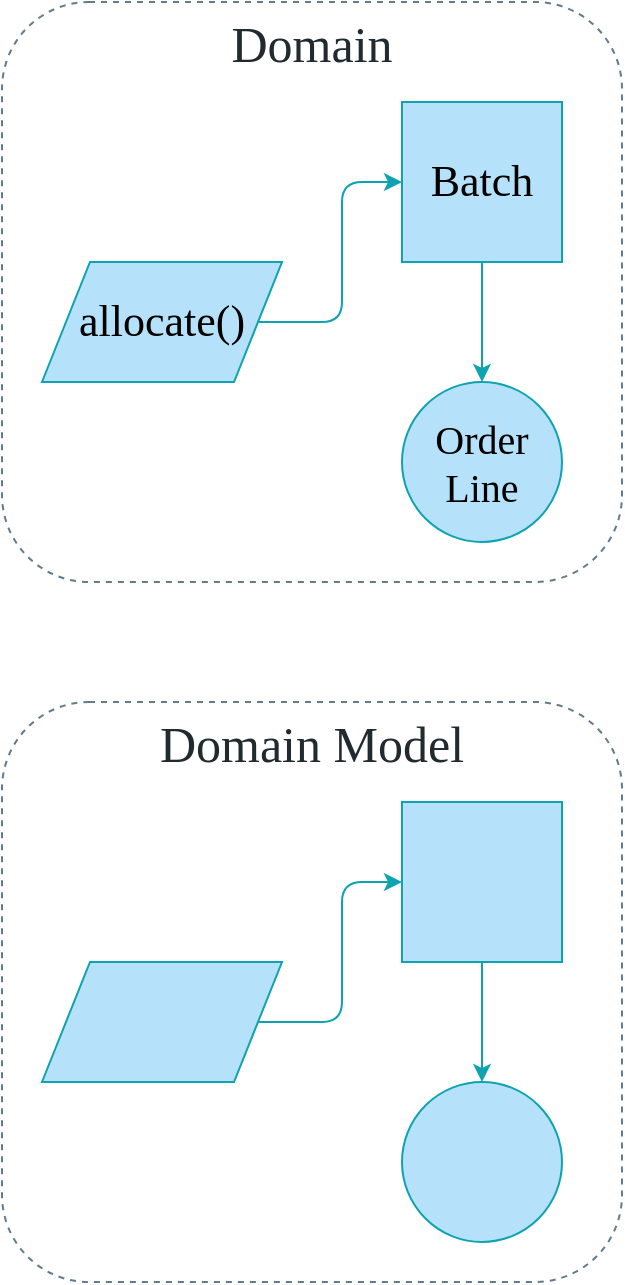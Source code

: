 <mxfile version="12.5.5" type="github" pages="11">
  <diagram id="rh1DttEXYZF73mCXou3R" name="Chapter 1">
    <mxGraphModel dx="1978" dy="1113" grid="1" gridSize="10" guides="1" tooltips="1" connect="1" arrows="1" fold="1" page="1" pageScale="1" pageWidth="827" pageHeight="1169" math="0" shadow="0">
      <root>
        <mxCell id="0"/>
        <mxCell id="1" parent="0"/>
        <mxCell id="zBdPd-Kk8-VPhITQOztK-7" value="Domain" style="rounded=1;whiteSpace=wrap;html=1;fontFamily=Guardian Sans Cond Light;verticalAlign=top;fontSize=25;fontColor=#212A2E;fillColor=none;strokeColor=#637C89;dashed=1;" parent="1" vertex="1">
          <mxGeometry x="250" y="90" width="310" height="290" as="geometry"/>
        </mxCell>
        <mxCell id="zBdPd-Kk8-VPhITQOztK-16" style="edgeStyle=orthogonalEdgeStyle;orthogonalLoop=1;jettySize=auto;html=1;fontSize=14;strokeColor=#0FA3B1;fillColor=#B5E2FA;" parent="1" source="zBdPd-Kk8-VPhITQOztK-9" target="zBdPd-Kk8-VPhITQOztK-10" edge="1">
          <mxGeometry relative="1" as="geometry"/>
        </mxCell>
        <mxCell id="zBdPd-Kk8-VPhITQOztK-9" value="Batch" style="whiteSpace=wrap;html=1;aspect=fixed;fontSize=22;strokeColor=#0FA3B1;fillColor=#B5E2FA;fontFamily=Guardian Sans Cond Light;" parent="1" vertex="1">
          <mxGeometry x="450" y="140" width="80" height="80" as="geometry"/>
        </mxCell>
        <mxCell id="zBdPd-Kk8-VPhITQOztK-10" value="Order&lt;br style=&quot;font-size: 20px;&quot;&gt;Line" style="ellipse;whiteSpace=wrap;html=1;aspect=fixed;fontSize=20;strokeColor=#0FA3B1;fillColor=#B5E2FA;fontFamily=Guardian Sans Cond Light;" parent="1" vertex="1">
          <mxGeometry x="450" y="280" width="80" height="80" as="geometry"/>
        </mxCell>
        <mxCell id="zBdPd-Kk8-VPhITQOztK-15" style="edgeStyle=orthogonalEdgeStyle;rounded=1;orthogonalLoop=1;jettySize=auto;html=1;fontSize=14;strokeColor=#0FA3B1;entryX=0;entryY=0.5;entryDx=0;entryDy=0;exitX=1;exitY=0.5;exitDx=0;exitDy=0;" parent="1" source="h__-pVFvE90nBYcSnK0_-1" target="zBdPd-Kk8-VPhITQOztK-9" edge="1">
          <mxGeometry relative="1" as="geometry">
            <mxPoint x="400" y="250" as="sourcePoint"/>
          </mxGeometry>
        </mxCell>
        <mxCell id="h__-pVFvE90nBYcSnK0_-1" value="&lt;div align=&quot;center&quot;&gt;allocate()&lt;/div&gt;" style="shape=parallelogram;perimeter=parallelogramPerimeter;whiteSpace=wrap;html=1;strokeColor=#0FA3B1;fillColor=#B5E2FA;fontFamily=Guardian Sans Cond Light;fontSize=22;align=center;" parent="1" vertex="1">
          <mxGeometry x="270" y="220" width="120" height="60" as="geometry"/>
        </mxCell>
        <mxCell id="PojBqAvhEMXJBaYIurbg-1" value="" style="group" parent="1" vertex="1" connectable="0">
          <mxGeometry x="250" y="440" width="310" height="290" as="geometry"/>
        </mxCell>
        <mxCell id="mFvZ2es0t092gfShqrqf-1" value="Domain Model" style="rounded=1;whiteSpace=wrap;html=1;fontFamily=Guardian Sans Cond Light;verticalAlign=top;fontSize=25;fontColor=#212A2E;fillColor=none;strokeColor=#637C89;dashed=1;" parent="PojBqAvhEMXJBaYIurbg-1" vertex="1">
          <mxGeometry width="310" height="290" as="geometry"/>
        </mxCell>
        <mxCell id="mFvZ2es0t092gfShqrqf-3" value="" style="whiteSpace=wrap;html=1;aspect=fixed;fontSize=22;strokeColor=#0FA3B1;fillColor=#B5E2FA;fontFamily=Guardian Sans Cond Light;" parent="PojBqAvhEMXJBaYIurbg-1" vertex="1">
          <mxGeometry x="200" y="50" width="80" height="80" as="geometry"/>
        </mxCell>
        <mxCell id="mFvZ2es0t092gfShqrqf-4" value="" style="ellipse;whiteSpace=wrap;html=1;aspect=fixed;fontSize=20;strokeColor=#0FA3B1;fillColor=#B5E2FA;fontFamily=Guardian Sans Cond Light;" parent="PojBqAvhEMXJBaYIurbg-1" vertex="1">
          <mxGeometry x="200" y="190" width="80" height="80" as="geometry"/>
        </mxCell>
        <mxCell id="mFvZ2es0t092gfShqrqf-2" style="edgeStyle=orthogonalEdgeStyle;orthogonalLoop=1;jettySize=auto;html=1;fontSize=14;strokeColor=#0FA3B1;fillColor=#B5E2FA;" parent="PojBqAvhEMXJBaYIurbg-1" source="mFvZ2es0t092gfShqrqf-3" target="mFvZ2es0t092gfShqrqf-4" edge="1">
          <mxGeometry relative="1" as="geometry"/>
        </mxCell>
        <mxCell id="mFvZ2es0t092gfShqrqf-5" style="edgeStyle=orthogonalEdgeStyle;rounded=1;orthogonalLoop=1;jettySize=auto;html=1;fontSize=14;strokeColor=#0FA3B1;entryX=0;entryY=0.5;entryDx=0;entryDy=0;exitX=1;exitY=0.5;exitDx=0;exitDy=0;" parent="PojBqAvhEMXJBaYIurbg-1" source="mFvZ2es0t092gfShqrqf-6" target="mFvZ2es0t092gfShqrqf-3" edge="1">
          <mxGeometry relative="1" as="geometry">
            <mxPoint x="150" y="160" as="sourcePoint"/>
          </mxGeometry>
        </mxCell>
        <mxCell id="mFvZ2es0t092gfShqrqf-6" value="" style="shape=parallelogram;perimeter=parallelogramPerimeter;whiteSpace=wrap;html=1;strokeColor=#0FA3B1;fillColor=#B5E2FA;fontFamily=Guardian Sans Cond Light;fontSize=22;align=center;" parent="PojBqAvhEMXJBaYIurbg-1" vertex="1">
          <mxGeometry x="20" y="130" width="120" height="60" as="geometry"/>
        </mxCell>
      </root>
    </mxGraphModel>
  </diagram>
  <diagram id="XXAtRvt5FJcVqYL_RqBG" name="Chapter 2">
    <mxGraphModel dx="2678" dy="1113" grid="1" gridSize="10" guides="1" tooltips="1" connect="1" arrows="1" fold="1" page="1" pageScale="1" pageWidth="700" pageHeight="900" math="0" shadow="0">
      <root>
        <mxCell id="HixLZq6YcJ24gEQS4keF-0"/>
        <mxCell id="HixLZq6YcJ24gEQS4keF-1" parent="HixLZq6YcJ24gEQS4keF-0"/>
        <mxCell id="zxIM12oG5ylgCXzGS3_e-7" value="DB" style="shape=cylinder;whiteSpace=wrap;html=1;boundedLbl=1;backgroundOutline=1;strokeColor=#0FA3B1;fillColor=#B5E2FA;fontSize=23;fontColor=#212A2E;gradientColor=none;fontFamily=Guardian Sans Cond Light;" parent="HixLZq6YcJ24gEQS4keF-1" vertex="1">
          <mxGeometry x="-620" y="270" width="60" height="80" as="geometry"/>
        </mxCell>
        <mxCell id="zxIM12oG5ylgCXzGS3_e-9" value="" style="edgeStyle=orthogonalEdgeStyle;orthogonalLoop=1;jettySize=auto;html=1;strokeColor=#0FA3B1;fillColor=#B5E2FA;fontSize=19;fontColor=#212A2E;fontFamily=Guardian Sans Cond Light;" parent="HixLZq6YcJ24gEQS4keF-1" source="5OFkLJhhuf6YR-htXEiZ-0" target="zxIM12oG5ylgCXzGS3_e-7" edge="1">
          <mxGeometry relative="1" as="geometry">
            <mxPoint x="-516.5" y="328" as="sourcePoint"/>
          </mxGeometry>
        </mxCell>
        <mxCell id="zxIM12oG5ylgCXzGS3_e-10" value="Before" style="text;html=1;strokeColor=none;fillColor=none;align=center;verticalAlign=middle;whiteSpace=wrap;rounded=0;fontFamily=Guardian Sans Cond Light;fontSize=21;fontColor=#212A2E;fontStyle=4" parent="HixLZq6YcJ24gEQS4keF-1" vertex="1">
          <mxGeometry x="-680" y="40" width="62" height="20" as="geometry"/>
        </mxCell>
        <mxCell id="zxIM12oG5ylgCXzGS3_e-11" value="" style="endArrow=none;dashed=1;html=1;strokeColor=#FFB570;fillColor=#B5E2FA;fontFamily=Guardian Sans Cond Light;fontSize=21;fontColor=#212A2E;" parent="HixLZq6YcJ24gEQS4keF-1" edge="1">
          <mxGeometry width="50" height="50" relative="1" as="geometry">
            <mxPoint x="-480" y="30" as="sourcePoint"/>
            <mxPoint x="-480" y="370" as="targetPoint"/>
          </mxGeometry>
        </mxCell>
        <mxCell id="1wh3EijwuCBZbh8hdQBC-0" value="After" style="text;html=1;strokeColor=none;fillColor=none;align=center;verticalAlign=middle;whiteSpace=wrap;rounded=0;fontFamily=Guardian Sans Cond Light;fontSize=21;fontColor=#212A2E;fontStyle=4" parent="HixLZq6YcJ24gEQS4keF-1" vertex="1">
          <mxGeometry x="-460" y="40" width="62" height="20" as="geometry"/>
        </mxCell>
        <mxCell id="7aJNSnnAhlagL2kFDV5p-0" style="edgeStyle=orthogonalEdgeStyle;orthogonalLoop=1;jettySize=auto;html=1;strokeColor=#637C89;fillColor=#B5E2FA;fontFamily=Guardian Sans Cond Light;fontSize=12;fontColor=#212A2E;" parent="HixLZq6YcJ24gEQS4keF-1" source="zxIM12oG5ylgCXzGS3_e-51" edge="1">
          <mxGeometry relative="1" as="geometry">
            <mxPoint x="-280" y="169.966" as="targetPoint"/>
            <Array as="points">
              <mxPoint x="-250" y="170"/>
              <mxPoint x="-250" y="170"/>
            </Array>
          </mxGeometry>
        </mxCell>
        <mxCell id="zxIM12oG5ylgCXzGS3_e-50" value="&lt;font style=&quot;font-size: 22px;&quot; color=&quot;#212A2E&quot;&gt;Repositories&lt;/font&gt;" style="whiteSpace=wrap;html=1;strokeColor=#637C89;fillColor=none;gradientColor=none;fontFamily=Guardian Sans Cond Light;fontSize=22;fontColor=#000000;verticalAlign=top;rounded=1;dashed=1;" parent="HixLZq6YcJ24gEQS4keF-1" vertex="1">
          <mxGeometry x="-260" y="80" width="260" height="160" as="geometry"/>
        </mxCell>
        <mxCell id="zxIM12oG5ylgCXzGS3_e-51" value="&lt;font style=&quot;font-size: 16px;&quot; color=&quot;#212A2E&quot;&gt;Abstract Repository&lt;br style=&quot;font-size: 16px;&quot;&gt;&lt;/font&gt;" style="whiteSpace=wrap;html=1;strokeColor=#F7A072;fillColor=#EDDEA4;gradientColor=none;fontFamily=Guardian Sans Cond Light;fontSize=16;fontColor=#212A2E;verticalAlign=top;" parent="HixLZq6YcJ24gEQS4keF-1" vertex="1">
          <mxGeometry x="-240" y="125" width="70" height="95" as="geometry"/>
        </mxCell>
        <mxCell id="ztDzs8cEOUfy_udi08FF-7" value="" style="edgeStyle=orthogonalEdgeStyle;rounded=0;orthogonalLoop=1;jettySize=auto;html=1;exitX=0.5;exitY=1;exitDx=0;exitDy=0;fontFamily=Guardian Sans Cond Light;fontSize=19;strokeColor=#0FA3B1;" parent="HixLZq6YcJ24gEQS4keF-1" source="zxIM12oG5ylgCXzGS3_e-59" target="mdXzqfrmA79zWNFVQNSs-1" edge="1">
          <mxGeometry relative="1" as="geometry">
            <mxPoint x="-82" y="487" as="targetPoint"/>
          </mxGeometry>
        </mxCell>
        <mxCell id="zxIM12oG5ylgCXzGS3_e-59" value="SQLAlchemy&lt;br style=&quot;font-size: 16px;&quot;&gt;&lt;font style=&quot;font-size: 16px;&quot;&gt;Repository&lt;/font&gt;" style="whiteSpace=wrap;html=1;strokeColor=#F7A072;fillColor=#EDDEA4;gradientColor=none;fontFamily=Guardian Sans Cond Light;fontSize=16;fontColor=#212A2E;verticalAlign=top;" parent="HixLZq6YcJ24gEQS4keF-1" vertex="1">
          <mxGeometry x="-100" y="125" width="80" height="95" as="geometry"/>
        </mxCell>
        <mxCell id="S2fqLNld4azvE4QbebMJ-3" value="implements" style="endArrow=block;dashed=1;endFill=0;endSize=9;html=1;strokeColor=#9E9E9E;fillColor=#B5E2FA;fontFamily=Guardian Sans Cond Light;fontSize=14;fontColor=#212A2E;startSize=4;entryX=1;entryY=0.5;entryDx=0;entryDy=0;exitX=0;exitY=0.5;exitDx=0;exitDy=0;labelPosition=center;verticalLabelPosition=top;align=center;verticalAlign=bottom;spacingBottom=5;" parent="HixLZq6YcJ24gEQS4keF-1" source="zxIM12oG5ylgCXzGS3_e-59" target="zxIM12oG5ylgCXzGS3_e-51" edge="1">
          <mxGeometry width="160" relative="1" as="geometry">
            <mxPoint x="-263.239" y="324.37" as="sourcePoint"/>
            <mxPoint x="-395.004" y="324.37" as="targetPoint"/>
          </mxGeometry>
        </mxCell>
        <mxCell id="mdXzqfrmA79zWNFVQNSs-1" value="DB" style="shape=cylinder;whiteSpace=wrap;html=1;boundedLbl=1;backgroundOutline=1;strokeColor=#0FA3B1;fillColor=#B5E2FA;fontSize=23;fontColor=#212A2E;gradientColor=none;fontFamily=Guardian Sans Cond Light;" parent="HixLZq6YcJ24gEQS4keF-1" vertex="1">
          <mxGeometry x="-90" y="270" width="60" height="80" as="geometry"/>
        </mxCell>
        <mxCell id="5OFkLJhhuf6YR-htXEiZ-0" value="Domain" style="rounded=1;whiteSpace=wrap;html=1;fontFamily=Guardian Sans Cond Light;verticalAlign=top;fontSize=25;fontColor=#212A2E;fillColor=none;strokeColor=#637C89;dashed=1;" parent="HixLZq6YcJ24gEQS4keF-1" vertex="1">
          <mxGeometry x="-680" y="80" width="180" height="160" as="geometry"/>
        </mxCell>
        <mxCell id="5OFkLJhhuf6YR-htXEiZ-2" value="" style="whiteSpace=wrap;html=1;aspect=fixed;fontSize=22;strokeColor=#0FA3B1;fillColor=#B5E2FA;fontFamily=Guardian Sans Cond Light;" parent="HixLZq6YcJ24gEQS4keF-1" vertex="1">
          <mxGeometry x="-560" y="120" width="40" height="40" as="geometry"/>
        </mxCell>
        <mxCell id="5OFkLJhhuf6YR-htXEiZ-3" value="" style="ellipse;whiteSpace=wrap;html=1;aspect=fixed;fontSize=20;strokeColor=#0FA3B1;fillColor=#B5E2FA;fontFamily=Guardian Sans Cond Light;" parent="HixLZq6YcJ24gEQS4keF-1" vertex="1">
          <mxGeometry x="-560" y="190" width="40" height="40" as="geometry"/>
        </mxCell>
        <mxCell id="5OFkLJhhuf6YR-htXEiZ-1" style="edgeStyle=orthogonalEdgeStyle;orthogonalLoop=1;jettySize=auto;html=1;fontSize=14;strokeColor=#0FA3B1;fillColor=#B5E2FA;" parent="HixLZq6YcJ24gEQS4keF-1" source="5OFkLJhhuf6YR-htXEiZ-2" target="5OFkLJhhuf6YR-htXEiZ-3" edge="1">
          <mxGeometry relative="1" as="geometry"/>
        </mxCell>
        <mxCell id="5OFkLJhhuf6YR-htXEiZ-4" style="edgeStyle=orthogonalEdgeStyle;rounded=1;orthogonalLoop=1;jettySize=auto;html=1;fontSize=14;strokeColor=#0FA3B1;entryX=0;entryY=0.5;entryDx=0;entryDy=0;exitX=1;exitY=0.5;exitDx=0;exitDy=0;" parent="HixLZq6YcJ24gEQS4keF-1" source="5OFkLJhhuf6YR-htXEiZ-5" target="5OFkLJhhuf6YR-htXEiZ-2" edge="1">
          <mxGeometry relative="1" as="geometry">
            <mxPoint x="-603.375" y="171.08" as="sourcePoint"/>
          </mxGeometry>
        </mxCell>
        <mxCell id="5OFkLJhhuf6YR-htXEiZ-5" value="" style="shape=parallelogram;perimeter=parallelogramPerimeter;whiteSpace=wrap;html=1;strokeColor=#0FA3B1;fillColor=#B5E2FA;fontFamily=Guardian Sans Cond Light;fontSize=22;align=center;" parent="HixLZq6YcJ24gEQS4keF-1" vertex="1">
          <mxGeometry x="-660" y="160" width="60" height="30" as="geometry"/>
        </mxCell>
        <mxCell id="HE5UpjC2JdiqaeQOSkUK-0" value="Domain" style="rounded=1;whiteSpace=wrap;html=1;fontFamily=Guardian Sans Cond Light;verticalAlign=top;fontSize=25;fontColor=#212A2E;fillColor=none;strokeColor=#637C89;dashed=1;" parent="HixLZq6YcJ24gEQS4keF-1" vertex="1">
          <mxGeometry x="-460" y="80" width="180" height="160" as="geometry"/>
        </mxCell>
        <mxCell id="HE5UpjC2JdiqaeQOSkUK-1" value="" style="whiteSpace=wrap;html=1;aspect=fixed;fontSize=22;strokeColor=#0FA3B1;fillColor=#B5E2FA;fontFamily=Guardian Sans Cond Light;" parent="HixLZq6YcJ24gEQS4keF-1" vertex="1">
          <mxGeometry x="-340" y="120" width="40" height="40" as="geometry"/>
        </mxCell>
        <mxCell id="HE5UpjC2JdiqaeQOSkUK-2" value="" style="ellipse;whiteSpace=wrap;html=1;aspect=fixed;fontSize=20;strokeColor=#0FA3B1;fillColor=#B5E2FA;fontFamily=Guardian Sans Cond Light;" parent="HixLZq6YcJ24gEQS4keF-1" vertex="1">
          <mxGeometry x="-340" y="190" width="40" height="40" as="geometry"/>
        </mxCell>
        <mxCell id="HE5UpjC2JdiqaeQOSkUK-3" style="edgeStyle=orthogonalEdgeStyle;orthogonalLoop=1;jettySize=auto;html=1;fontSize=14;strokeColor=#0FA3B1;fillColor=#B5E2FA;" parent="HixLZq6YcJ24gEQS4keF-1" source="HE5UpjC2JdiqaeQOSkUK-1" target="HE5UpjC2JdiqaeQOSkUK-2" edge="1">
          <mxGeometry relative="1" as="geometry"/>
        </mxCell>
        <mxCell id="HE5UpjC2JdiqaeQOSkUK-4" style="edgeStyle=orthogonalEdgeStyle;rounded=1;orthogonalLoop=1;jettySize=auto;html=1;fontSize=14;strokeColor=#0FA3B1;entryX=0;entryY=0.5;entryDx=0;entryDy=0;exitX=1;exitY=0.5;exitDx=0;exitDy=0;" parent="HixLZq6YcJ24gEQS4keF-1" source="HE5UpjC2JdiqaeQOSkUK-5" target="HE5UpjC2JdiqaeQOSkUK-1" edge="1">
          <mxGeometry relative="1" as="geometry">
            <mxPoint x="-383.375" y="171.08" as="sourcePoint"/>
          </mxGeometry>
        </mxCell>
        <mxCell id="HE5UpjC2JdiqaeQOSkUK-5" value="" style="shape=parallelogram;perimeter=parallelogramPerimeter;whiteSpace=wrap;html=1;strokeColor=#0FA3B1;fillColor=#B5E2FA;fontFamily=Guardian Sans Cond Light;fontSize=22;align=center;" parent="HixLZq6YcJ24gEQS4keF-1" vertex="1">
          <mxGeometry x="-440" y="160" width="60" height="30" as="geometry"/>
        </mxCell>
      </root>
    </mxGraphModel>
  </diagram>
  <diagram id="NHkTZTC70baef07vMxO1" name="Chapter 4">
    <mxGraphModel dx="1115" dy="628" grid="1" gridSize="5" guides="1" tooltips="1" connect="1" arrows="1" fold="1" page="1" pageScale="1" pageWidth="700" pageHeight="900" math="0" shadow="0">
      <root>
        <mxCell id="UpYtYfSxNZCEmPBrE3a4-0"/>
        <mxCell id="UpYtYfSxNZCEmPBrE3a4-1" parent="UpYtYfSxNZCEmPBrE3a4-0"/>
        <mxCell id="BPTnBf0R8jXtlHTzXCeU-2" value="instantiates" style="edgeStyle=orthogonalEdgeStyle;orthogonalLoop=1;jettySize=auto;html=1;strokeColor=#F7A072;fillColor=#f5f5f5;fontFamily=Guardian Sans Cond Light;fontSize=14;fontColor=#212A2E;exitX=1;exitY=0.5;exitDx=0;exitDy=0;" parent="UpYtYfSxNZCEmPBrE3a4-1" source="-l9xA3Ztxztt4yP418-Y-32" target="BPTnBf0R8jXtlHTzXCeU-0" edge="1">
          <mxGeometry x="-0.258" relative="1" as="geometry">
            <mxPoint x="1234" y="411" as="targetPoint"/>
            <Array as="points">
              <mxPoint x="1255" y="110"/>
              <mxPoint x="1255" y="458"/>
            </Array>
            <mxPoint x="1128.73" y="133.759" as="sourcePoint"/>
            <mxPoint as="offset"/>
          </mxGeometry>
        </mxCell>
        <mxCell id="9u0jrQUxxR2EQTe6NVSX-13" value="" style="edgeStyle=orthogonalEdgeStyle;rounded=1;jumpStyle=arc;orthogonalLoop=1;jettySize=auto;html=1;fontSize=18;fontColor=#0FA3B1;opacity=30;entryX=0.5;entryY=0;entryDx=0;entryDy=0;" parent="UpYtYfSxNZCEmPBrE3a4-1" source="RP_yprfczkW6Dd-ekdvI-19" target="a_VK5tRrrHFtkJXC6wZM-8" edge="1">
          <mxGeometry relative="1" as="geometry">
            <mxPoint x="220" y="150" as="targetPoint"/>
          </mxGeometry>
        </mxCell>
        <mxCell id="9u0jrQUxxR2EQTe6NVSX-15" value="" style="edgeStyle=orthogonalEdgeStyle;rounded=1;jumpStyle=arc;orthogonalLoop=1;jettySize=auto;html=1;fontSize=18;fontColor=#0FA3B1;opacity=30;entryX=0.5;entryY=0;entryDx=0;entryDy=0;" parent="UpYtYfSxNZCEmPBrE3a4-1" source="RP_yprfczkW6Dd-ekdvI-19" target="a_VK5tRrrHFtkJXC6wZM-1" edge="1">
          <mxGeometry relative="1" as="geometry">
            <mxPoint x="441" y="151" as="targetPoint"/>
          </mxGeometry>
        </mxCell>
        <mxCell id="RP_yprfczkW6Dd-ekdvI-19" value="Tests" style="whiteSpace=wrap;html=1;aspect=fixed;strokeColor=#0FA3B1;fillColor=#B5E2FA;gradientColor=none;fontFamily=Guardian Sans Cond Light;fontSize=16;fontColor=#212A2E;" parent="UpYtYfSxNZCEmPBrE3a4-1" vertex="1">
          <mxGeometry x="300" y="40" width="80" height="80" as="geometry"/>
        </mxCell>
        <mxCell id="-l9xA3Ztxztt4yP418-Y-12" value="DB" style="shape=cylinder;whiteSpace=wrap;html=1;boundedLbl=1;backgroundOutline=1;strokeColor=#0FA3B1;fillColor=#B5E2FA;fontSize=20;fontColor=#212A2E;gradientColor=none;fontFamily=Guardian Sans Cond Light;" parent="UpYtYfSxNZCEmPBrE3a4-1" vertex="1">
          <mxGeometry x="1132.46" y="525" width="60" height="80" as="geometry"/>
        </mxCell>
        <mxCell id="-l9xA3Ztxztt4yP418-Y-16" style="edgeStyle=orthogonalEdgeStyle;orthogonalLoop=1;jettySize=auto;html=1;strokeColor=#637C89;fillColor=#B5E2FA;fontFamily=Guardian Sans Cond Light;fontSize=12;fontColor=#212A2E;" parent="UpYtYfSxNZCEmPBrE3a4-1" source="BPTnBf0R8jXtlHTzXCeU-0" target="-l9xA3Ztxztt4yP418-Y-12" edge="1">
          <mxGeometry relative="1" as="geometry"/>
        </mxCell>
        <mxCell id="-l9xA3Ztxztt4yP418-Y-40" value="drives" style="edgeStyle=orthogonalEdgeStyle;orthogonalLoop=1;jettySize=auto;html=1;strokeColor=#637C89;fillColor=#B5E2FA;fontFamily=Guardian Sans Cond Light;fontSize=14;fontColor=#212A2E;" parent="UpYtYfSxNZCEmPBrE3a4-1" source="-l9xA3Ztxztt4yP418-Y-32" target="-l9xA3Ztxztt4yP418-Y-33" edge="1">
          <mxGeometry relative="1" as="geometry">
            <mxPoint x="1075" y="70" as="sourcePoint"/>
            <Array as="points">
              <mxPoint x="920" y="210"/>
              <mxPoint x="1040" y="210"/>
            </Array>
          </mxGeometry>
        </mxCell>
        <mxCell id="-l9xA3Ztxztt4yP418-Y-32" value="Flask" style="whiteSpace=wrap;html=1;aspect=fixed;strokeColor=#FFB570;fillColor=#EDDEA4;gradientColor=none;fontFamily=Guardian Sans Cond Light;fontSize=17;fontColor=#000000;" parent="UpYtYfSxNZCEmPBrE3a4-1" vertex="1">
          <mxGeometry x="890" y="80" width="60" height="60" as="geometry"/>
        </mxCell>
        <mxCell id="-l9xA3Ztxztt4yP418-Y-41" value="drive" style="edgeStyle=orthogonalEdgeStyle;orthogonalLoop=1;jettySize=auto;html=1;strokeColor=#637C89;fillColor=#B5E2FA;fontFamily=Guardian Sans Cond Light;fontSize=14;fontColor=#212A2E;exitX=0.5;exitY=1;exitDx=0;exitDy=0;entryX=0.5;entryY=0;entryDx=0;entryDy=0;" parent="UpYtYfSxNZCEmPBrE3a4-1" source="-l9xA3Ztxztt4yP418-Y-34" target="-l9xA3Ztxztt4yP418-Y-33" edge="1">
          <mxGeometry relative="1" as="geometry">
            <mxPoint x="1045" y="180" as="targetPoint"/>
            <Array as="points">
              <mxPoint x="1140" y="210"/>
              <mxPoint x="1040" y="210"/>
            </Array>
            <mxPoint x="1113" y="210" as="sourcePoint"/>
          </mxGeometry>
        </mxCell>
        <mxCell id="-l9xA3Ztxztt4yP418-Y-61" value="instantiates" style="edgeStyle=orthogonalEdgeStyle;orthogonalLoop=1;jettySize=auto;html=1;strokeColor=#F7A072;fillColor=#f5f5f5;fontFamily=Guardian Sans Cond Light;fontSize=14;fontColor=#212A2E;exitX=1;exitY=0.5;exitDx=0;exitDy=0;" parent="UpYtYfSxNZCEmPBrE3a4-1" source="-l9xA3Ztxztt4yP418-Y-34" target="-l9xA3Ztxztt4yP418-Y-21" edge="1">
          <mxGeometry x="-0.7" y="-30" relative="1" as="geometry">
            <mxPoint x="1270" y="419" as="targetPoint"/>
            <Array as="points">
              <mxPoint x="1235" y="160"/>
              <mxPoint x="1235" y="401"/>
            </Array>
            <mxPoint as="offset"/>
          </mxGeometry>
        </mxCell>
        <mxCell id="-l9xA3Ztxztt4yP418-Y-34" value="Tests" style="whiteSpace=wrap;html=1;aspect=fixed;strokeColor=#0FA3B1;fillColor=#B5E2FA;gradientColor=none;fontFamily=Guardian Sans Cond Light;fontSize=18;fontColor=#212A2E;" parent="UpYtYfSxNZCEmPBrE3a4-1" vertex="1">
          <mxGeometry x="1110.39" y="130" width="60" height="60" as="geometry"/>
        </mxCell>
        <mxCell id="-l9xA3Ztxztt4yP418-Y-56" value="retrieves" style="edgeStyle=orthogonalEdgeStyle;orthogonalLoop=1;jettySize=auto;html=1;strokeColor=#637C89;fillColor=#B5E2FA;fontFamily=Guardian Sans Cond Light;fontSize=14;fontColor=#212A2E;labelPosition=center;verticalLabelPosition=top;align=center;verticalAlign=bottom;" parent="UpYtYfSxNZCEmPBrE3a4-1" source="-l9xA3Ztxztt4yP418-Y-19" target="9u0jrQUxxR2EQTe6NVSX-1" edge="1">
          <mxGeometry relative="1" as="geometry">
            <mxPoint x="970" y="418.429" as="targetPoint"/>
          </mxGeometry>
        </mxCell>
        <mxCell id="-l9xA3Ztxztt4yP418-Y-19" value="&lt;font style=&quot;font-size: 16px&quot; color=&quot;#212A2E&quot;&gt;Repositories&lt;/font&gt;" style="whiteSpace=wrap;html=1;strokeColor=#637C89;fillColor=none;gradientColor=none;fontFamily=Guardian Sans Cond Light;fontSize=12;fontColor=#000000;verticalAlign=top;rounded=1;dashed=1;" parent="UpYtYfSxNZCEmPBrE3a4-1" vertex="1">
          <mxGeometry x="1020" y="344" width="200" height="156" as="geometry"/>
        </mxCell>
        <mxCell id="-l9xA3Ztxztt4yP418-Y-20" value="&lt;div style=&quot;font-size: 15px;&quot;&gt;Abstract&lt;/div&gt;&lt;div style=&quot;font-size: 15px;&quot;&gt;Repository&lt;br style=&quot;font-size: 15px;&quot;&gt;&lt;/div&gt;" style="whiteSpace=wrap;html=1;strokeColor=#0FA3B1;fillColor=#B5E2FA;gradientColor=none;fontFamily=Guardian Sans Cond Light;fontSize=15;fontColor=#212A2E;verticalAlign=top;" parent="UpYtYfSxNZCEmPBrE3a4-1" vertex="1">
          <mxGeometry x="1034" y="377.27" width="61" height="102.73" as="geometry"/>
        </mxCell>
        <mxCell id="-l9xA3Ztxztt4yP418-Y-21" value="&lt;div style=&quot;font-size: 14px;&quot;&gt;FakeRepository&lt;/div&gt;&lt;div style=&quot;font-size: 14px;&quot;&gt;(in-memory)&lt;br style=&quot;font-size: 14px;&quot;&gt;&lt;/div&gt;" style="whiteSpace=wrap;html=1;strokeColor=#0FA3B1;fillColor=#B5E2FA;gradientColor=none;fontFamily=Guardian Sans Cond Light;fontSize=14;fontColor=#212A2E;verticalAlign=middle;" parent="UpYtYfSxNZCEmPBrE3a4-1" vertex="1">
          <mxGeometry x="1112.91" y="376.85" width="95.09" height="48.72" as="geometry"/>
        </mxCell>
        <mxCell id="P7rxEh7kdZ8RUp2azC3J-2" value="" style="endArrow=block;dashed=1;endFill=0;endSize=6;html=1;strokeColor=#9E9E9E;fillColor=#B5E2FA;fontFamily=Guardian Sans Cond Light;fontSize=12;fontColor=#212A2E;" parent="UpYtYfSxNZCEmPBrE3a4-1" source="BPTnBf0R8jXtlHTzXCeU-0" target="-l9xA3Ztxztt4yP418-Y-20" edge="1">
          <mxGeometry width="160" relative="1" as="geometry">
            <mxPoint x="610.23" y="546.57" as="sourcePoint"/>
            <mxPoint x="846.295" y="546.57" as="targetPoint"/>
          </mxGeometry>
        </mxCell>
        <mxCell id="BPTnBf0R8jXtlHTzXCeU-0" value="&lt;div style=&quot;font-size: 14px&quot;&gt;&lt;font style=&quot;font-size: 14px&quot;&gt;SQLAlchemy&lt;br&gt;Repository&lt;/font&gt;&lt;/div&gt;" style="whiteSpace=wrap;html=1;strokeColor=#0FA3B1;fillColor=#B5E2FA;gradientColor=none;fontFamily=Guardian Sans Cond Light;fontSize=13;fontColor=#212A2E;verticalAlign=middle;" parent="UpYtYfSxNZCEmPBrE3a4-1" vertex="1">
          <mxGeometry x="1112.45" y="435.57" width="95.55" height="45.58" as="geometry"/>
        </mxCell>
        <mxCell id="BPTnBf0R8jXtlHTzXCeU-1" value="" style="endArrow=block;dashed=1;endFill=0;endSize=6;html=1;strokeColor=#9E9E9E;fillColor=#B5E2FA;fontFamily=Guardian Sans Cond Light;fontSize=12;fontColor=#212A2E;jumpStyle=none;" parent="UpYtYfSxNZCEmPBrE3a4-1" source="-l9xA3Ztxztt4yP418-Y-21" target="-l9xA3Ztxztt4yP418-Y-20" edge="1">
          <mxGeometry width="160" relative="1" as="geometry">
            <mxPoint x="1124.91" y="468.36" as="sourcePoint"/>
            <mxPoint x="1096.19" y="447.847" as="targetPoint"/>
          </mxGeometry>
        </mxCell>
        <mxCell id="9u0jrQUxxR2EQTe6NVSX-8" value="model.allocate()" style="edgeStyle=orthogonalEdgeStyle;rounded=1;jumpStyle=arc;orthogonalLoop=1;jettySize=auto;html=1;fontSize=14;entryX=0.5;entryY=0;entryDx=0;entryDy=0;fontFamily=Guardian Sans Cond Light;fontColor=#212A2E;strokeColor=#637C89;fillColor=#B5E2FA;" parent="UpYtYfSxNZCEmPBrE3a4-1" source="-l9xA3Ztxztt4yP418-Y-33" target="9u0jrQUxxR2EQTe6NVSX-1" edge="1">
          <mxGeometry relative="1" as="geometry">
            <Array as="points">
              <mxPoint x="1045" y="320"/>
              <mxPoint x="919" y="320"/>
            </Array>
          </mxGeometry>
        </mxCell>
        <mxCell id="9u0jrQUxxR2EQTe6NVSX-9" value="get/add batch" style="edgeStyle=orthogonalEdgeStyle;rounded=1;jumpStyle=arc;orthogonalLoop=1;jettySize=auto;html=1;fontSize=14;fontFamily=Guardian Sans Cond Light;fontColor=#212A2E;strokeColor=#637C89;fillColor=#B5E2FA;" parent="UpYtYfSxNZCEmPBrE3a4-1" source="-l9xA3Ztxztt4yP418-Y-33" target="-l9xA3Ztxztt4yP418-Y-19" edge="1">
          <mxGeometry relative="1" as="geometry">
            <Array as="points">
              <mxPoint x="1045" y="320"/>
              <mxPoint x="1130" y="320"/>
            </Array>
          </mxGeometry>
        </mxCell>
        <mxCell id="-l9xA3Ztxztt4yP418-Y-33" value="&amp;nbsp; Service Layer" style="rounded=1;whiteSpace=wrap;html=1;fontFamily=Guardian Sans Cond Light;verticalAlign=top;fontSize=14;fontColor=#0FA3B1;fillColor=none;strokeColor=#0FA3B1;fontStyle=0;dashed=1;align=left;" parent="UpYtYfSxNZCEmPBrE3a4-1" vertex="1">
          <mxGeometry x="860" y="230" width="360" height="70" as="geometry"/>
        </mxCell>
        <mxCell id="-l9xA3Ztxztt4yP418-Y-31" value="services.allocate()" style="shape=parallelogram;perimeter=parallelogramPerimeter;whiteSpace=wrap;html=1;fontFamily=Guardian Sans Cond Light;fontSize=14;fontColor=#000000;align=center;strokeColor=#FFB570;fillColor=#EDDEA4;" parent="UpYtYfSxNZCEmPBrE3a4-1" vertex="1">
          <mxGeometry x="920" y="245.44" width="140" height="40" as="geometry"/>
        </mxCell>
        <mxCell id="-l9xA3Ztxztt4yP418-Y-35" value="services.add_batch()" style="shape=parallelogram;perimeter=parallelogramPerimeter;whiteSpace=wrap;html=1;fontFamily=Guardian Sans Cond Light;fontSize=14;fontColor=#000000;align=center;strokeColor=#FFB570;fillColor=#EDDEA4;" parent="UpYtYfSxNZCEmPBrE3a4-1" vertex="1">
          <mxGeometry x="1059.998" y="245.435" width="140" height="40" as="geometry"/>
        </mxCell>
        <mxCell id="a_VK5tRrrHFtkJXC6wZM-0" style="edgeStyle=orthogonalEdgeStyle;orthogonalLoop=1;jettySize=auto;html=1;strokeColor=#637C89;fillColor=#B5E2FA;fontFamily=Guardian Sans Cond Light;fontSize=12;fontColor=#212A2E;" parent="UpYtYfSxNZCEmPBrE3a4-1" source="a_VK5tRrrHFtkJXC6wZM-2" target="a_VK5tRrrHFtkJXC6wZM-8" edge="1">
          <mxGeometry relative="1" as="geometry">
            <mxPoint x="319.759" y="310.31" as="targetPoint"/>
          </mxGeometry>
        </mxCell>
        <mxCell id="a_VK5tRrrHFtkJXC6wZM-1" value="&lt;font style=&quot;font-size: 22px;&quot; color=&quot;#212A2E&quot;&gt;Repositories&lt;/font&gt;" style="whiteSpace=wrap;html=1;strokeColor=#637C89;fillColor=none;gradientColor=none;fontFamily=Guardian Sans Cond Light;fontSize=22;fontColor=#000000;verticalAlign=top;rounded=1;dashed=1;" parent="UpYtYfSxNZCEmPBrE3a4-1" vertex="1">
          <mxGeometry x="360" y="210" width="190" height="200" as="geometry"/>
        </mxCell>
        <mxCell id="a_VK5tRrrHFtkJXC6wZM-2" value="&lt;font style=&quot;font-size: 14px;&quot; color=&quot;#212A2E&quot;&gt;Abstract Repository&lt;br style=&quot;font-size: 14px;&quot;&gt;&lt;/font&gt;" style="whiteSpace=wrap;html=1;strokeColor=#0FA3B1;fillColor=#B5E2FA;gradientColor=none;fontFamily=Guardian Sans Cond Light;fontSize=14;fontColor=#212A2E;verticalAlign=top;" parent="UpYtYfSxNZCEmPBrE3a4-1" vertex="1">
          <mxGeometry x="380" y="260" width="60" height="100" as="geometry"/>
        </mxCell>
        <mxCell id="a_VK5tRrrHFtkJXC6wZM-3" value="" style="edgeStyle=orthogonalEdgeStyle;rounded=1;orthogonalLoop=1;jettySize=auto;html=1;exitX=0.5;exitY=1;exitDx=0;exitDy=0;fontFamily=Guardian Sans Cond Light;fontSize=12;strokeColor=#637C89;fontColor=#212A2E;fillColor=#B5E2FA;" parent="UpYtYfSxNZCEmPBrE3a4-1" source="a_VK5tRrrHFtkJXC6wZM-4" target="a_VK5tRrrHFtkJXC6wZM-6" edge="1">
          <mxGeometry relative="1" as="geometry">
            <mxPoint x="508" y="617" as="targetPoint"/>
          </mxGeometry>
        </mxCell>
        <mxCell id="a_VK5tRrrHFtkJXC6wZM-4" value="SQLAlchemy&lt;br style=&quot;font-size: 12px&quot;&gt;&lt;font style=&quot;font-size: 14px&quot;&gt;Repository&lt;/font&gt;" style="whiteSpace=wrap;html=1;strokeColor=#0FA3B1;fillColor=#B5E2FA;gradientColor=none;fontFamily=Guardian Sans Cond Light;fontSize=12;fontColor=#212A2E;verticalAlign=top;" parent="UpYtYfSxNZCEmPBrE3a4-1" vertex="1">
          <mxGeometry x="469.46" y="260" width="60" height="100" as="geometry"/>
        </mxCell>
        <mxCell id="a_VK5tRrrHFtkJXC6wZM-5" value="&lt;div&gt;&lt;br&gt;&lt;/div&gt;" style="endArrow=block;dashed=1;endFill=0;endSize=9;html=1;strokeColor=#9E9E9E;fillColor=#B5E2FA;fontFamily=Guardian Sans Cond Light;fontSize=12;fontColor=#212A2E;startSize=4;entryX=1;entryY=0.5;entryDx=0;entryDy=0;exitX=0;exitY=0.5;exitDx=0;exitDy=0;labelPosition=center;verticalLabelPosition=top;align=center;verticalAlign=bottom;spacingBottom=5;" parent="UpYtYfSxNZCEmPBrE3a4-1" source="a_VK5tRrrHFtkJXC6wZM-4" target="a_VK5tRrrHFtkJXC6wZM-2" edge="1">
          <mxGeometry width="160" relative="1" as="geometry">
            <mxPoint x="326.761" y="454.37" as="sourcePoint"/>
            <mxPoint x="194.996" y="454.37" as="targetPoint"/>
          </mxGeometry>
        </mxCell>
        <mxCell id="a_VK5tRrrHFtkJXC6wZM-6" value="DB" style="shape=cylinder;whiteSpace=wrap;html=1;boundedLbl=1;backgroundOutline=1;strokeColor=#0FA3B1;fillColor=#B5E2FA;fontSize=20;fontColor=#212A2E;gradientColor=none;fontFamily=Guardian Sans Cond Light;" parent="UpYtYfSxNZCEmPBrE3a4-1" vertex="1">
          <mxGeometry x="469.46" y="440" width="60" height="80" as="geometry"/>
        </mxCell>
        <mxCell id="a_VK5tRrrHFtkJXC6wZM-7" value="" style="group" parent="UpYtYfSxNZCEmPBrE3a4-1" vertex="1" connectable="0">
          <mxGeometry x="120" y="210" width="200" height="200" as="geometry"/>
        </mxCell>
        <mxCell id="a_VK5tRrrHFtkJXC6wZM-8" value="Domain" style="rounded=1;whiteSpace=wrap;html=1;fontFamily=Guardian Sans Cond Light;verticalAlign=top;fontSize=25;fontColor=#212A2E;fillColor=none;strokeColor=#637C89;dashed=1;" parent="a_VK5tRrrHFtkJXC6wZM-7" vertex="1">
          <mxGeometry width="200" height="200" as="geometry"/>
        </mxCell>
        <mxCell id="a_VK5tRrrHFtkJXC6wZM-9" value="" style="whiteSpace=wrap;html=1;aspect=fixed;fontSize=22;strokeColor=#0FA3B1;fillColor=#B5E2FA;fontFamily=Guardian Sans Cond Light;" parent="a_VK5tRrrHFtkJXC6wZM-7" vertex="1">
          <mxGeometry x="120" y="60" width="40" height="40" as="geometry"/>
        </mxCell>
        <mxCell id="a_VK5tRrrHFtkJXC6wZM-10" value="" style="ellipse;whiteSpace=wrap;html=1;aspect=fixed;fontSize=20;strokeColor=#0FA3B1;fillColor=#B5E2FA;fontFamily=Guardian Sans Cond Light;" parent="a_VK5tRrrHFtkJXC6wZM-7" vertex="1">
          <mxGeometry x="120" y="130" width="40" height="40" as="geometry"/>
        </mxCell>
        <mxCell id="a_VK5tRrrHFtkJXC6wZM-11" style="edgeStyle=orthogonalEdgeStyle;orthogonalLoop=1;jettySize=auto;html=1;fontSize=14;strokeColor=#0FA3B1;fillColor=#B5E2FA;" parent="a_VK5tRrrHFtkJXC6wZM-7" source="a_VK5tRrrHFtkJXC6wZM-9" target="a_VK5tRrrHFtkJXC6wZM-10" edge="1">
          <mxGeometry relative="1" as="geometry"/>
        </mxCell>
        <mxCell id="a_VK5tRrrHFtkJXC6wZM-12" style="edgeStyle=orthogonalEdgeStyle;rounded=1;orthogonalLoop=1;jettySize=auto;html=1;fontSize=14;strokeColor=#0FA3B1;entryX=0;entryY=0.5;entryDx=0;entryDy=0;exitX=1;exitY=0.5;exitDx=0;exitDy=0;" parent="a_VK5tRrrHFtkJXC6wZM-7" source="a_VK5tRrrHFtkJXC6wZM-13" target="a_VK5tRrrHFtkJXC6wZM-9" edge="1">
          <mxGeometry relative="1" as="geometry">
            <mxPoint x="76.625" y="111.08" as="sourcePoint"/>
          </mxGeometry>
        </mxCell>
        <mxCell id="a_VK5tRrrHFtkJXC6wZM-13" value="" style="shape=parallelogram;perimeter=parallelogramPerimeter;whiteSpace=wrap;html=1;strokeColor=#0FA3B1;fillColor=#B5E2FA;fontFamily=Guardian Sans Cond Light;fontSize=22;align=center;" parent="a_VK5tRrrHFtkJXC6wZM-7" vertex="1">
          <mxGeometry x="20" y="100" width="60" height="30" as="geometry"/>
        </mxCell>
        <mxCell id="04pe3aHLUQfokXrWPP43-0" value="" style="group" parent="UpYtYfSxNZCEmPBrE3a4-1" vertex="1" connectable="0">
          <mxGeometry x="859" y="362" width="120" height="120" as="geometry"/>
        </mxCell>
        <mxCell id="9u0jrQUxxR2EQTe6NVSX-7" value="" style="group;fontSize=16;" parent="04pe3aHLUQfokXrWPP43-0" vertex="1" connectable="0">
          <mxGeometry width="120" height="120" as="geometry"/>
        </mxCell>
        <mxCell id="9u0jrQUxxR2EQTe6NVSX-1" value="&lt;font style=&quot;font-size: 16px&quot;&gt;Domain&lt;br&gt;&lt;/font&gt;" style="rounded=1;whiteSpace=wrap;html=1;fontFamily=Guardian Sans Cond Light;verticalAlign=top;fontSize=18;fontColor=#212A2E;fillColor=none;strokeColor=#637C89;dashed=1;" parent="9u0jrQUxxR2EQTe6NVSX-7" vertex="1">
          <mxGeometry width="120" height="120" as="geometry"/>
        </mxCell>
        <mxCell id="9u0jrQUxxR2EQTe6NVSX-2" value="" style="whiteSpace=wrap;html=1;aspect=fixed;fontSize=22;strokeColor=#0FA3B1;fillColor=#B5E2FA;fontFamily=Guardian Sans Cond Light;" parent="9u0jrQUxxR2EQTe6NVSX-7" vertex="1">
          <mxGeometry x="80" y="40" width="25" height="25" as="geometry"/>
        </mxCell>
        <mxCell id="9u0jrQUxxR2EQTe6NVSX-3" value="" style="ellipse;whiteSpace=wrap;html=1;aspect=fixed;fontSize=20;strokeColor=#0FA3B1;fillColor=#B5E2FA;fontFamily=Guardian Sans Cond Light;" parent="9u0jrQUxxR2EQTe6NVSX-7" vertex="1">
          <mxGeometry x="79.999" y="80.001" width="25" height="25" as="geometry"/>
        </mxCell>
        <mxCell id="9u0jrQUxxR2EQTe6NVSX-4" style="edgeStyle=orthogonalEdgeStyle;orthogonalLoop=1;jettySize=auto;html=1;fontSize=14;strokeColor=#0FA3B1;fillColor=#B5E2FA;opacity=30;exitX=0.5;exitY=1;exitDx=0;exitDy=0;entryX=0.5;entryY=0;entryDx=0;entryDy=0;" parent="9u0jrQUxxR2EQTe6NVSX-7" source="9u0jrQUxxR2EQTe6NVSX-2" target="9u0jrQUxxR2EQTe6NVSX-3" edge="1">
          <mxGeometry relative="1" as="geometry">
            <Array as="points">
              <mxPoint x="93" y="70"/>
              <mxPoint x="93" y="70"/>
            </Array>
          </mxGeometry>
        </mxCell>
        <mxCell id="9u0jrQUxxR2EQTe6NVSX-5" style="edgeStyle=orthogonalEdgeStyle;rounded=1;orthogonalLoop=1;jettySize=auto;html=1;fontSize=14;strokeColor=#0FA3B1;entryX=0;entryY=0.5;entryDx=0;entryDy=0;exitX=1;exitY=0.5;exitDx=0;exitDy=0;opacity=30;" parent="9u0jrQUxxR2EQTe6NVSX-7" source="9u0jrQUxxR2EQTe6NVSX-6" target="9u0jrQUxxR2EQTe6NVSX-2" edge="1">
          <mxGeometry relative="1" as="geometry">
            <mxPoint x="58.195" y="72.787" as="sourcePoint"/>
            <Array as="points">
              <mxPoint x="65" y="70"/>
              <mxPoint x="65" y="52"/>
              <mxPoint x="70" y="52"/>
            </Array>
          </mxGeometry>
        </mxCell>
        <mxCell id="9u0jrQUxxR2EQTe6NVSX-6" value="" style="shape=parallelogram;perimeter=parallelogramPerimeter;whiteSpace=wrap;html=1;strokeColor=#0FA3B1;fillColor=#B5E2FA;fontFamily=Guardian Sans Cond Light;fontSize=22;align=center;" parent="9u0jrQUxxR2EQTe6NVSX-7" vertex="1">
          <mxGeometry x="10.68" y="60.74" width="46.45" height="19.26" as="geometry"/>
        </mxCell>
      </root>
    </mxGraphModel>
  </diagram>
  <diagram id="0DepL2HTkV7kYQrWfHRk" name="Chapter 6">
    <mxGraphModel dx="1750" dy="519" grid="1" gridSize="10" guides="1" tooltips="1" connect="1" arrows="1" fold="1" page="1" pageScale="1" pageWidth="827" pageHeight="1169" math="0" shadow="0">
      <root>
        <mxCell id="nUsFlo1nsm9BVYnmvNo7-0"/>
        <mxCell id="nUsFlo1nsm9BVYnmvNo7-1" parent="nUsFlo1nsm9BVYnmvNo7-0"/>
        <mxCell id="YE9zQyIwGR_3Ixt6eneR-2" value="DB" style="shape=cylinder;whiteSpace=wrap;html=1;boundedLbl=1;backgroundOutline=1;strokeColor=#0FA3B1;fillColor=#B5E2FA;fontSize=14;fontColor=#212A2E;gradientColor=none;fontFamily=Guardian Sans Cond Light;" parent="nUsFlo1nsm9BVYnmvNo7-1" vertex="1">
          <mxGeometry x="-633.53" y="390" width="60" height="80" as="geometry"/>
        </mxCell>
        <mxCell id="YE9zQyIwGR_3Ixt6eneR-3" style="edgeStyle=orthogonalEdgeStyle;orthogonalLoop=1;jettySize=auto;html=1;strokeColor=#637C89;fillColor=#B5E2FA;fontFamily=Guardian Sans Cond Light;fontSize=12;fontColor=#212A2E;" parent="nUsFlo1nsm9BVYnmvNo7-1" source="YE9zQyIwGR_3Ixt6eneR-8" target="YE9zQyIwGR_3Ixt6eneR-2" edge="1">
          <mxGeometry relative="1" as="geometry"/>
        </mxCell>
        <mxCell id="YE9zQyIwGR_3Ixt6eneR-4" value="" style="group;fontFamily=Guardian Sans Cond Light;" parent="nUsFlo1nsm9BVYnmvNo7-1" vertex="1" connectable="0">
          <mxGeometry x="-690" y="250" width="120" height="100" as="geometry"/>
        </mxCell>
        <mxCell id="YE9zQyIwGR_3Ixt6eneR-5" value="" style="group;fontFamily=Guardian Sans Cond Light;" parent="YE9zQyIwGR_3Ixt6eneR-4" vertex="1" connectable="0">
          <mxGeometry width="120" height="100" as="geometry"/>
        </mxCell>
        <mxCell id="YE9zQyIwGR_3Ixt6eneR-6" value="&lt;font style=&quot;font-size: 14px&quot; color=&quot;#212A2E&quot;&gt;Repositories&lt;/font&gt;" style="whiteSpace=wrap;html=1;strokeColor=#637C89;fillColor=none;gradientColor=none;fontFamily=Guardian Sans Cond Light;fontSize=12;fontColor=#000000;verticalAlign=top;rounded=1;dashed=1;" parent="YE9zQyIwGR_3Ixt6eneR-5" vertex="1">
          <mxGeometry width="120" height="100" as="geometry"/>
        </mxCell>
        <mxCell id="YE9zQyIwGR_3Ixt6eneR-7" value="Abstract Repo" style="whiteSpace=wrap;html=1;strokeColor=#0FA3B1;fillColor=#B5E2FA;gradientColor=none;fontFamily=Guardian Sans Cond Light;fontSize=12;fontColor=#212A2E;verticalAlign=top;" parent="YE9zQyIwGR_3Ixt6eneR-5" vertex="1">
          <mxGeometry x="12.61" y="30.66" width="34.79" height="49.34" as="geometry"/>
        </mxCell>
        <mxCell id="YE9zQyIwGR_3Ixt6eneR-8" value="SQLA Repo" style="whiteSpace=wrap;html=1;strokeColor=#0FA3B1;fillColor=#B5E2FA;gradientColor=none;fontFamily=Guardian Sans Cond Light;fontSize=12;fontColor=#212A2E;verticalAlign=top;" parent="YE9zQyIwGR_3Ixt6eneR-5" vertex="1">
          <mxGeometry x="69.079" y="30.41" width="34.79" height="49.59" as="geometry"/>
        </mxCell>
        <mxCell id="25ZbK3lhOWnCQbdW3MLe-0" value="" style="endArrow=block;dashed=1;endFill=0;endSize=6;html=1;strokeColor=#9E9E9E;fillColor=#B5E2FA;fontFamily=Guardian Sans Cond Light;fontSize=12;fontColor=#212A2E;entryX=1;entryY=0.5;entryDx=0;entryDy=0;exitX=0;exitY=0.5;exitDx=0;exitDy=0;" parent="YE9zQyIwGR_3Ixt6eneR-5" source="YE9zQyIwGR_3Ixt6eneR-8" target="YE9zQyIwGR_3Ixt6eneR-7" edge="1">
          <mxGeometry width="160" relative="1" as="geometry">
            <mxPoint x="185.902" y="1019.0" as="sourcePoint"/>
            <mxPoint x="28.525" y="1019.0" as="targetPoint"/>
          </mxGeometry>
        </mxCell>
        <mxCell id="JyHs-vXUNRnrWWTikXPe-5" value="instantiates&lt;br&gt;&lt;div&gt;using&lt;/div&gt;&lt;div&gt;session&lt;br&gt;&lt;/div&gt;" style="edgeStyle=orthogonalEdgeStyle;orthogonalLoop=1;jettySize=auto;html=1;strokeColor=#9E9E9E;fillColor=#B5E2FA;fontFamily=Guardian Sans Cond Light;fontSize=12;fontColor=#212A2E;" parent="nUsFlo1nsm9BVYnmvNo7-1" source="YE9zQyIwGR_3Ixt6eneR-17" target="YE9zQyIwGR_3Ixt6eneR-8" edge="1">
          <mxGeometry x="0.411" relative="1" as="geometry">
            <mxPoint x="-743" y="347.5" as="targetPoint"/>
            <Array as="points">
              <mxPoint x="-550" y="70"/>
              <mxPoint x="-550" y="309"/>
            </Array>
            <mxPoint as="offset"/>
          </mxGeometry>
        </mxCell>
        <mxCell id="YE9zQyIwGR_3Ixt6eneR-17" value="Flask" style="whiteSpace=wrap;html=1;aspect=fixed;strokeColor=#0FA3B1;fillColor=#B5E2FA;gradientColor=none;fontFamily=Guardian Sans Cond Light;fontSize=14;fontColor=#212A2E;" parent="nUsFlo1nsm9BVYnmvNo7-1" vertex="1">
          <mxGeometry x="-725" y="40" width="60" height="60" as="geometry"/>
        </mxCell>
        <mxCell id="EUVxdipMBSMducAUXO0g-30" style="edgeStyle=orthogonalEdgeStyle;orthogonalLoop=1;jettySize=auto;html=1;strokeColor=#9E9E9E;fillColor=#B5E2FA;fontFamily=Guardian Sans Cond Light;fontSize=12;fontColor=#212A2E;" parent="nUsFlo1nsm9BVYnmvNo7-1" source="YE9zQyIwGR_3Ixt6eneR-17" target="YE9zQyIwGR_3Ixt6eneR-24" edge="1">
          <mxGeometry relative="1" as="geometry">
            <mxPoint x="-675" y="133.5" as="targetPoint"/>
          </mxGeometry>
        </mxCell>
        <mxCell id="JyHs-vXUNRnrWWTikXPe-7" value="drives" style="text;html=1;align=center;verticalAlign=middle;resizable=0;points=[];labelBackgroundColor=#ffffff;fontSize=12;fontFamily=Guardian Sans Cond Light;fontColor=#212A2E;" parent="EUVxdipMBSMducAUXO0g-30" vertex="1" connectable="0">
          <mxGeometry x="0.031" relative="1" as="geometry">
            <mxPoint y="-0.48" as="offset"/>
          </mxGeometry>
        </mxCell>
        <mxCell id="YE9zQyIwGR_3Ixt6eneR-31" value="uses" style="edgeStyle=orthogonalEdgeStyle;orthogonalLoop=1;jettySize=auto;html=1;strokeColor=#637C89;fillColor=#B5E2FA;fontFamily=Guardian Sans Cond Light;fontSize=12;fontColor=#212A2E;" parent="nUsFlo1nsm9BVYnmvNo7-1" source="YE9zQyIwGR_3Ixt6eneR-24" target="YE9zQyIwGR_3Ixt6eneR-6" edge="1">
          <mxGeometry relative="1" as="geometry"/>
        </mxCell>
        <mxCell id="YE9zQyIwGR_3Ixt6eneR-32" value="" style="edgeStyle=orthogonalEdgeStyle;orthogonalLoop=1;jettySize=auto;html=1;strokeColor=#637C89;fillColor=#B5E2FA;fontFamily=Guardian Sans Cond Light;fontSize=12;fontColor=#212A2E;" parent="nUsFlo1nsm9BVYnmvNo7-1" source="YE9zQyIwGR_3Ixt6eneR-6" target="b2VxIvL2wGN8RlB9VUxO-4" edge="1">
          <mxGeometry relative="1" as="geometry">
            <mxPoint x="-714.67" y="314.786" as="targetPoint"/>
            <Array as="points">
              <mxPoint x="-700" y="300"/>
              <mxPoint x="-700" y="300"/>
            </Array>
          </mxGeometry>
        </mxCell>
        <mxCell id="b2VxIvL2wGN8RlB9VUxO-2" value="" style="group" parent="nUsFlo1nsm9BVYnmvNo7-1" vertex="1" connectable="0">
          <mxGeometry x="-820" y="250" width="103.71" height="100" as="geometry"/>
        </mxCell>
        <mxCell id="b2VxIvL2wGN8RlB9VUxO-3" value="" style="group;fontSize=16;" parent="b2VxIvL2wGN8RlB9VUxO-2" vertex="1" connectable="0">
          <mxGeometry width="103.71" height="100.0" as="geometry"/>
        </mxCell>
        <mxCell id="b2VxIvL2wGN8RlB9VUxO-4" value="&lt;font style=&quot;font-size: 14px&quot;&gt;Domain&lt;br&gt;&lt;/font&gt;" style="rounded=1;whiteSpace=wrap;html=1;fontFamily=Guardian Sans Cond Light;verticalAlign=top;fontSize=18;fontColor=#212A2E;fillColor=none;strokeColor=#637C89;dashed=1;" parent="b2VxIvL2wGN8RlB9VUxO-3" vertex="1">
          <mxGeometry width="103.71" height="100.0" as="geometry"/>
        </mxCell>
        <mxCell id="b2VxIvL2wGN8RlB9VUxO-5" value="" style="whiteSpace=wrap;html=1;aspect=fixed;fontSize=22;strokeColor=#0FA3B1;fillColor=#B5E2FA;fontFamily=Guardian Sans Cond Light;" parent="b2VxIvL2wGN8RlB9VUxO-3" vertex="1">
          <mxGeometry x="69.14" y="33.333" width="17.44" height="17.44" as="geometry"/>
        </mxCell>
        <mxCell id="b2VxIvL2wGN8RlB9VUxO-6" value="" style="ellipse;whiteSpace=wrap;html=1;aspect=fixed;fontSize=20;strokeColor=#0FA3B1;fillColor=#B5E2FA;fontFamily=Guardian Sans Cond Light;" parent="b2VxIvL2wGN8RlB9VUxO-3" vertex="1">
          <mxGeometry x="69.139" y="66.667" width="17.44" height="17.44" as="geometry"/>
        </mxCell>
        <mxCell id="b2VxIvL2wGN8RlB9VUxO-7" style="edgeStyle=orthogonalEdgeStyle;orthogonalLoop=1;jettySize=auto;html=1;fontSize=14;strokeColor=#0FA3B1;fillColor=#B5E2FA;opacity=30;exitX=0.5;exitY=1;exitDx=0;exitDy=0;entryX=0.5;entryY=0;entryDx=0;entryDy=0;" parent="b2VxIvL2wGN8RlB9VUxO-3" source="b2VxIvL2wGN8RlB9VUxO-5" target="b2VxIvL2wGN8RlB9VUxO-6" edge="1">
          <mxGeometry relative="1" as="geometry">
            <Array as="points">
              <mxPoint x="80.375" y="58.333"/>
              <mxPoint x="80.375" y="58.333"/>
            </Array>
          </mxGeometry>
        </mxCell>
        <mxCell id="b2VxIvL2wGN8RlB9VUxO-8" style="edgeStyle=orthogonalEdgeStyle;rounded=1;orthogonalLoop=1;jettySize=auto;html=1;fontSize=14;strokeColor=#0FA3B1;entryX=0;entryY=0.5;entryDx=0;entryDy=0;exitX=1;exitY=0.5;exitDx=0;exitDy=0;opacity=30;" parent="b2VxIvL2wGN8RlB9VUxO-3" source="b2VxIvL2wGN8RlB9VUxO-9" target="b2VxIvL2wGN8RlB9VUxO-5" edge="1">
          <mxGeometry relative="1" as="geometry">
            <mxPoint x="50.295" y="60.656" as="sourcePoint"/>
            <Array as="points">
              <mxPoint x="56.176" y="58.333"/>
              <mxPoint x="56.176" y="43.333"/>
              <mxPoint x="60.497" y="43.333"/>
            </Array>
          </mxGeometry>
        </mxCell>
        <mxCell id="b2VxIvL2wGN8RlB9VUxO-9" value="" style="shape=parallelogram;perimeter=parallelogramPerimeter;whiteSpace=wrap;html=1;strokeColor=#0FA3B1;fillColor=#B5E2FA;fontFamily=Guardian Sans Cond Light;fontSize=22;align=center;" parent="b2VxIvL2wGN8RlB9VUxO-3" vertex="1">
          <mxGeometry x="9.23" y="50.617" width="40.144" height="16.05" as="geometry"/>
        </mxCell>
        <mxCell id="Npz6ZmYcSbSIKjpBz01J-0" value="Service Layer" style="rounded=1;whiteSpace=wrap;html=1;shadow=0;dashed=1;fontFamily=Guardian Sans Cond Light;fontSize=18;fontColor=#0FA3B1;align=left;strokeColor=#0FA3B1;gradientColor=#ffffff;fillColor=none;labelPosition=center;verticalLabelPosition=top;verticalAlign=bottom;" parent="nUsFlo1nsm9BVYnmvNo7-1" vertex="1">
          <mxGeometry x="-380" y="140" width="490" height="140" as="geometry"/>
        </mxCell>
        <mxCell id="YE9zQyIwGR_3Ixt6eneR-33" value="After" style="text;html=1;strokeColor=none;fillColor=none;align=center;verticalAlign=middle;whiteSpace=wrap;rounded=0;fontFamily=Guardian Sans Cond Light;fontSize=21;fontColor=#212A2E;" parent="nUsFlo1nsm9BVYnmvNo7-1" vertex="1">
          <mxGeometry x="-400" y="20" width="62" height="20" as="geometry"/>
        </mxCell>
        <mxCell id="YE9zQyIwGR_3Ixt6eneR-47" value="Flask" style="whiteSpace=wrap;html=1;aspect=fixed;strokeColor=#0FA3B1;fillColor=#B5E2FA;gradientColor=none;fontFamily=Guardian Sans Cond Light;fontSize=14;fontColor=#212A2E;" parent="nUsFlo1nsm9BVYnmvNo7-1" vertex="1">
          <mxGeometry x="-275.0" y="40" width="60" height="60" as="geometry"/>
        </mxCell>
        <mxCell id="YE9zQyIwGR_3Ixt6eneR-34" value="DB" style="shape=cylinder;whiteSpace=wrap;html=1;boundedLbl=1;backgroundOutline=1;strokeColor=#0FA3B1;fillColor=#B5E2FA;fontSize=14;fontColor=#212A2E;gradientColor=none;fontFamily=Guardian Sans Cond Light;" parent="nUsFlo1nsm9BVYnmvNo7-1" vertex="1">
          <mxGeometry x="20.0" y="470" width="60" height="80" as="geometry"/>
        </mxCell>
        <mxCell id="9SGnhpPdjHvkXC_miKsE-12" style="edgeStyle=orthogonalEdgeStyle;orthogonalLoop=1;jettySize=auto;html=1;strokeColor=#9E9E9E;fillColor=#B5E2FA;fontFamily=Guardian Sans Cond Light;fontSize=12;fontColor=#212A2E;" parent="nUsFlo1nsm9BVYnmvNo7-1" source="EUVxdipMBSMducAUXO0g-3" target="YE9zQyIwGR_3Ixt6eneR-34" edge="1">
          <mxGeometry relative="1" as="geometry"/>
        </mxCell>
        <mxCell id="daVeMcFoOoLHTikaCnnO-0" value="" style="endArrow=none;dashed=1;html=1;strokeColor=#FFB570;fillColor=#B5E2FA;fontFamily=Guardian Sans Cond Light;fontSize=21;fontColor=#212A2E;" parent="nUsFlo1nsm9BVYnmvNo7-1" edge="1">
          <mxGeometry width="50" height="50" relative="1" as="geometry">
            <mxPoint x="-400" y="10" as="sourcePoint"/>
            <mxPoint x="-400" y="580" as="targetPoint"/>
          </mxGeometry>
        </mxCell>
        <mxCell id="EUVxdipMBSMducAUXO0g-17" value="Unit of Work" style="whiteSpace=wrap;html=1;strokeColor=#F7A072;fillColor=none;gradientColor=none;fontFamily=Guardian Sans Cond Light;fontSize=14;fontColor=#000000;verticalAlign=top;rounded=1;dashed=1;strokeWidth=2;" parent="nUsFlo1nsm9BVYnmvNo7-1" vertex="1">
          <mxGeometry x="-80" y="160" width="170" height="100" as="geometry"/>
        </mxCell>
        <mxCell id="EUVxdipMBSMducAUXO0g-33" style="edgeStyle=orthogonalEdgeStyle;orthogonalLoop=1;jettySize=auto;html=1;strokeColor=#9E9E9E;fillColor=#B5E2FA;fontFamily=Guardian Sans Cond Light;fontSize=12;fontColor=#212A2E;entryX=0;entryY=0;entryDx=28;entryDy=0;entryPerimeter=0;" parent="nUsFlo1nsm9BVYnmvNo7-1" source="YE9zQyIwGR_3Ixt6eneR-47" target="EUVxdipMBSMducAUXO0g-12" edge="1">
          <mxGeometry relative="1" as="geometry">
            <Array as="points">
              <mxPoint x="48" y="73"/>
            </Array>
          </mxGeometry>
        </mxCell>
        <mxCell id="JyHs-vXUNRnrWWTikXPe-10" value="instantiates" style="text;html=1;align=center;verticalAlign=middle;resizable=0;points=[];labelBackgroundColor=#ffffff;fontSize=12;fontFamily=Guardian Sans Cond Light;fontColor=#212A2E;" parent="EUVxdipMBSMducAUXO0g-33" vertex="1" connectable="0">
          <mxGeometry x="-0.295" y="-2" relative="1" as="geometry">
            <mxPoint as="offset"/>
          </mxGeometry>
        </mxCell>
        <mxCell id="EUVxdipMBSMducAUXO0g-11" value="&lt;font style=&quot;font-size: 12px&quot; color=&quot;#212A2E&quot;&gt;Abstract UoW&lt;br style=&quot;font-size: 12px&quot;&gt;&lt;/font&gt;" style="shape=cube;whiteSpace=wrap;html=1;boundedLbl=1;backgroundOutline=1;darkOpacity=0.05;darkOpacity2=0.1;fontFamily=Guardian Sans Cond Light;fontSize=14;fontColor=#000000;align=center;strokeColor=#FFB570;fillColor=#EDDEA4;size=4;" parent="nUsFlo1nsm9BVYnmvNo7-1" vertex="1">
          <mxGeometry x="-70" y="190" width="60" height="60" as="geometry"/>
        </mxCell>
        <mxCell id="EUVxdipMBSMducAUXO0g-12" value="SQLAlchemy&lt;br style=&quot;font-size: 12px;&quot;&gt;UoW" style="shape=cube;whiteSpace=wrap;html=1;boundedLbl=1;backgroundOutline=1;darkOpacity=0.05;darkOpacity2=0.1;fontFamily=Guardian Sans Cond Light;fontSize=12;fontColor=#000000;align=center;strokeColor=#FFB570;fillColor=#EDDEA4;size=4;" parent="nUsFlo1nsm9BVYnmvNo7-1" vertex="1">
          <mxGeometry x="20.0" y="190" width="60" height="60" as="geometry"/>
        </mxCell>
        <mxCell id="JyHs-vXUNRnrWWTikXPe-3" value="starts" style="edgeStyle=orthogonalEdgeStyle;orthogonalLoop=1;jettySize=auto;html=1;strokeColor=#9E9E9E;fillColor=#B5E2FA;fontFamily=Guardian Sans Cond Light;fontSize=12;fontColor=#212A2E;exitX=1;exitY=0.5;exitDx=0;exitDy=0;" parent="nUsFlo1nsm9BVYnmvNo7-1" source="b2VxIvL2wGN8RlB9VUxO-16" target="EUVxdipMBSMducAUXO0g-17" edge="1">
          <mxGeometry relative="1" as="geometry">
            <mxPoint x="-130" y="210" as="sourcePoint"/>
          </mxGeometry>
        </mxCell>
        <mxCell id="25ZbK3lhOWnCQbdW3MLe-1" value="" style="endArrow=block;dashed=1;endFill=0;endSize=6;html=1;strokeColor=#9E9E9E;fillColor=#B5E2FA;fontFamily=Guardian Sans Cond Light;fontSize=12;fontColor=#212A2E;exitX=0;exitY=0.5;exitDx=0;exitDy=0;entryX=1;entryY=0.5;entryDx=0;entryDy=0;" parent="nUsFlo1nsm9BVYnmvNo7-1" source="EUVxdipMBSMducAUXO0g-12" target="EUVxdipMBSMducAUXO0g-11" edge="1">
          <mxGeometry width="160" relative="1" as="geometry">
            <mxPoint x="57.29" y="389.5" as="sourcePoint"/>
            <mxPoint x="-102.71" y="389.5" as="targetPoint"/>
          </mxGeometry>
        </mxCell>
        <mxCell id="JyHs-vXUNRnrWWTikXPe-2" value="drives" style="edgeStyle=orthogonalEdgeStyle;orthogonalLoop=1;jettySize=auto;html=1;entryX=0.5;entryY=0;entryDx=0;entryDy=0;strokeColor=#9E9E9E;fillColor=#B5E2FA;fontFamily=Guardian Sans Cond Light;fontSize=12;fontColor=#212A2E;exitX=0.5;exitY=1;exitDx=0;exitDy=0;" parent="nUsFlo1nsm9BVYnmvNo7-1" source="YE9zQyIwGR_3Ixt6eneR-47" edge="1">
          <mxGeometry x="-0.337" relative="1" as="geometry">
            <Array as="points">
              <mxPoint x="-245" y="105"/>
              <mxPoint x="-245" y="120"/>
            </Array>
            <mxPoint x="-245.333" y="159.5" as="targetPoint"/>
            <mxPoint as="offset"/>
          </mxGeometry>
        </mxCell>
        <mxCell id="1o4Fw3Xs44IrNluRRBo2-0" value="" style="group" parent="nUsFlo1nsm9BVYnmvNo7-1" vertex="1" connectable="0">
          <mxGeometry x="-240" y="330" width="120" height="120" as="geometry"/>
        </mxCell>
        <mxCell id="1o4Fw3Xs44IrNluRRBo2-1" value="" style="group;fontSize=16;" parent="1o4Fw3Xs44IrNluRRBo2-0" vertex="1" connectable="0">
          <mxGeometry width="120" height="120" as="geometry"/>
        </mxCell>
        <mxCell id="1o4Fw3Xs44IrNluRRBo2-2" value="&lt;font style=&quot;font-size: 16px&quot;&gt;Domain&lt;br&gt;&lt;/font&gt;" style="rounded=1;whiteSpace=wrap;html=1;fontFamily=Guardian Sans Cond Light;verticalAlign=top;fontSize=18;fontColor=#212A2E;fillColor=none;strokeColor=#637C89;dashed=1;" parent="1o4Fw3Xs44IrNluRRBo2-1" vertex="1">
          <mxGeometry width="120" height="120" as="geometry"/>
        </mxCell>
        <mxCell id="1o4Fw3Xs44IrNluRRBo2-3" value="" style="whiteSpace=wrap;html=1;aspect=fixed;fontSize=22;strokeColor=#0FA3B1;fillColor=#B5E2FA;fontFamily=Guardian Sans Cond Light;" parent="1o4Fw3Xs44IrNluRRBo2-1" vertex="1">
          <mxGeometry x="80" y="40" width="25" height="25" as="geometry"/>
        </mxCell>
        <mxCell id="1o4Fw3Xs44IrNluRRBo2-4" value="" style="ellipse;whiteSpace=wrap;html=1;aspect=fixed;fontSize=20;strokeColor=#0FA3B1;fillColor=#B5E2FA;fontFamily=Guardian Sans Cond Light;" parent="1o4Fw3Xs44IrNluRRBo2-1" vertex="1">
          <mxGeometry x="79.999" y="80.001" width="25" height="25" as="geometry"/>
        </mxCell>
        <mxCell id="1o4Fw3Xs44IrNluRRBo2-5" style="edgeStyle=orthogonalEdgeStyle;orthogonalLoop=1;jettySize=auto;html=1;fontSize=14;strokeColor=#0FA3B1;fillColor=#B5E2FA;opacity=30;exitX=0.5;exitY=1;exitDx=0;exitDy=0;entryX=0.5;entryY=0;entryDx=0;entryDy=0;" parent="1o4Fw3Xs44IrNluRRBo2-1" source="1o4Fw3Xs44IrNluRRBo2-3" target="1o4Fw3Xs44IrNluRRBo2-4" edge="1">
          <mxGeometry relative="1" as="geometry">
            <Array as="points">
              <mxPoint x="93" y="70"/>
              <mxPoint x="93" y="70"/>
            </Array>
          </mxGeometry>
        </mxCell>
        <mxCell id="1o4Fw3Xs44IrNluRRBo2-6" style="edgeStyle=orthogonalEdgeStyle;rounded=1;orthogonalLoop=1;jettySize=auto;html=1;fontSize=14;strokeColor=#0FA3B1;entryX=0;entryY=0.5;entryDx=0;entryDy=0;exitX=1;exitY=0.5;exitDx=0;exitDy=0;opacity=30;" parent="1o4Fw3Xs44IrNluRRBo2-1" source="1o4Fw3Xs44IrNluRRBo2-7" target="1o4Fw3Xs44IrNluRRBo2-3" edge="1">
          <mxGeometry relative="1" as="geometry">
            <mxPoint x="58.195" y="72.787" as="sourcePoint"/>
            <Array as="points">
              <mxPoint x="65" y="70"/>
              <mxPoint x="65" y="52"/>
              <mxPoint x="70" y="52"/>
            </Array>
          </mxGeometry>
        </mxCell>
        <mxCell id="1o4Fw3Xs44IrNluRRBo2-7" value="" style="shape=parallelogram;perimeter=parallelogramPerimeter;whiteSpace=wrap;html=1;strokeColor=#0FA3B1;fillColor=#B5E2FA;fontFamily=Guardian Sans Cond Light;fontSize=22;align=center;" parent="1o4Fw3Xs44IrNluRRBo2-1" vertex="1">
          <mxGeometry x="10.68" y="60.74" width="46.45" height="19.26" as="geometry"/>
        </mxCell>
        <mxCell id="EUVxdipMBSMducAUXO0g-36" value="Repositories" style="whiteSpace=wrap;html=1;strokeColor=#637C89;fillColor=none;gradientColor=none;fontFamily=Guardian Sans Cond Light;fontSize=12;fontColor=#000000;verticalAlign=top;rounded=1;dashed=1;" parent="nUsFlo1nsm9BVYnmvNo7-1" vertex="1">
          <mxGeometry x="-80" y="325.5" width="170" height="129" as="geometry"/>
        </mxCell>
        <mxCell id="JyHs-vXUNRnrWWTikXPe-15" style="edgeStyle=orthogonalEdgeStyle;orthogonalLoop=1;jettySize=auto;html=1;strokeColor=#9E9E9E;fillColor=#B5E2FA;fontFamily=Guardian Sans Cond Light;fontSize=12;fontColor=#212A2E;" parent="nUsFlo1nsm9BVYnmvNo7-1" source="EUVxdipMBSMducAUXO0g-36" target="1o4Fw3Xs44IrNluRRBo2-2" edge="1">
          <mxGeometry relative="1" as="geometry">
            <mxPoint x="-218.377" y="393" as="targetPoint"/>
          </mxGeometry>
        </mxCell>
        <mxCell id="EUVxdipMBSMducAUXO0g-2" value="&lt;font style=&quot;font-size: 12px&quot; color=&quot;#212A2E&quot;&gt;Abstract Repo&lt;br style=&quot;font-size: 12px&quot;&gt;&lt;/font&gt;" style="whiteSpace=wrap;html=1;strokeColor=#0FA3B1;fillColor=#B5E2FA;gradientColor=none;fontFamily=Guardian Sans Cond Light;fontSize=12;fontColor=#212A2E;verticalAlign=top;" parent="nUsFlo1nsm9BVYnmvNo7-1" vertex="1">
          <mxGeometry x="-70" y="358.5" width="60" height="80" as="geometry"/>
        </mxCell>
        <mxCell id="JyHs-vXUNRnrWWTikXPe-0" style="edgeStyle=orthogonalEdgeStyle;orthogonalLoop=1;jettySize=auto;html=1;strokeColor=#F7A072;fillColor=#B5E2FA;fontFamily=Guardian Sans Cond Light;fontSize=12;fontColor=#212A2E;" parent="nUsFlo1nsm9BVYnmvNo7-1" source="EUVxdipMBSMducAUXO0g-11" target="EUVxdipMBSMducAUXO0g-2" edge="1">
          <mxGeometry relative="1" as="geometry"/>
        </mxCell>
        <mxCell id="JyHs-vXUNRnrWWTikXPe-12" value="provides" style="text;html=1;align=center;verticalAlign=middle;resizable=0;points=[];labelBackgroundColor=#ffffff;fontSize=12;fontFamily=Guardian Sans Cond Light;fontColor=#212A2E;" parent="JyHs-vXUNRnrWWTikXPe-0" vertex="1" connectable="0">
          <mxGeometry x="0.04" relative="1" as="geometry">
            <mxPoint y="-5.94" as="offset"/>
          </mxGeometry>
        </mxCell>
        <mxCell id="EUVxdipMBSMducAUXO0g-3" value="SQLA&lt;br style=&quot;font-size: 12px&quot;&gt;Repo" style="whiteSpace=wrap;html=1;strokeColor=#0FA3B1;fillColor=#B5E2FA;gradientColor=none;fontFamily=Guardian Sans Cond Light;fontSize=12;fontColor=#212A2E;verticalAlign=top;" parent="nUsFlo1nsm9BVYnmvNo7-1" vertex="1">
          <mxGeometry x="20.0" y="358.5" width="60" height="80" as="geometry"/>
        </mxCell>
        <mxCell id="25ZbK3lhOWnCQbdW3MLe-2" value="" style="endArrow=block;dashed=1;endFill=0;endSize=6;html=1;strokeColor=#9E9E9E;fillColor=#B5E2FA;fontFamily=Guardian Sans Cond Light;fontSize=12;fontColor=#212A2E;exitX=0;exitY=0.5;exitDx=0;exitDy=0;entryX=1;entryY=0.5;entryDx=0;entryDy=0;" parent="nUsFlo1nsm9BVYnmvNo7-1" source="EUVxdipMBSMducAUXO0g-3" target="EUVxdipMBSMducAUXO0g-2" edge="1">
          <mxGeometry width="160" relative="1" as="geometry">
            <mxPoint x="67.29" y="399.5" as="sourcePoint"/>
            <mxPoint x="-92.71" y="399.5" as="targetPoint"/>
          </mxGeometry>
        </mxCell>
        <mxCell id="JyHs-vXUNRnrWWTikXPe-1" style="edgeStyle=orthogonalEdgeStyle;orthogonalLoop=1;jettySize=auto;html=1;strokeColor=#F7A072;fillColor=#B5E2FA;fontFamily=Guardian Sans Cond Light;fontSize=12;fontColor=#212A2E;" parent="nUsFlo1nsm9BVYnmvNo7-1" source="EUVxdipMBSMducAUXO0g-12" target="EUVxdipMBSMducAUXO0g-3" edge="1">
          <mxGeometry relative="1" as="geometry"/>
        </mxCell>
        <mxCell id="JyHs-vXUNRnrWWTikXPe-13" value="provides&lt;br&gt;&lt;div&gt;using session&lt;br&gt;&lt;/div&gt;" style="text;html=1;align=center;verticalAlign=middle;resizable=0;points=[];labelBackgroundColor=#ffffff;fontSize=12;fontFamily=Guardian Sans Cond Light;fontColor=#212A2E;" parent="JyHs-vXUNRnrWWTikXPe-1" vertex="1" connectable="0">
          <mxGeometry x="0.04" y="3" relative="1" as="geometry">
            <mxPoint x="-3" y="-5.78" as="offset"/>
          </mxGeometry>
        </mxCell>
        <mxCell id="YE9zQyIwGR_3Ixt6eneR-24" value="Services" style="rounded=1;whiteSpace=wrap;html=1;fontFamily=Guardian Sans Cond Light;verticalAlign=top;fontSize=14;fontColor=#212A2E;fillColor=none;strokeColor=#637C89;fontStyle=0;dashed=1;" parent="nUsFlo1nsm9BVYnmvNo7-1" vertex="1">
          <mxGeometry x="-820" y="140" width="250" height="70" as="geometry"/>
        </mxCell>
        <mxCell id="YE9zQyIwGR_3Ixt6eneR-25" value="" style="shape=parallelogram;perimeter=parallelogramPerimeter;whiteSpace=wrap;html=1;fontFamily=Guardian Sans Cond Light;fontSize=14;fontColor=#212A2E;align=center;strokeColor=#0FA3B1;fillColor=#B5E2FA;" parent="nUsFlo1nsm9BVYnmvNo7-1" vertex="1">
          <mxGeometry x="-799.995" y="162.829" width="80" height="30" as="geometry"/>
        </mxCell>
        <mxCell id="YE9zQyIwGR_3Ixt6eneR-26" value="" style="shape=parallelogram;perimeter=parallelogramPerimeter;whiteSpace=wrap;html=1;fontFamily=Guardian Sans Cond Light;fontSize=14;fontColor=#212A2E;align=center;strokeColor=#0FA3B1;fillColor=#B5E2FA;" parent="nUsFlo1nsm9BVYnmvNo7-1" vertex="1">
          <mxGeometry x="-670.003" y="162.829" width="80" height="30" as="geometry"/>
        </mxCell>
        <mxCell id="b2VxIvL2wGN8RlB9VUxO-14" value="Before" style="text;html=1;strokeColor=none;fillColor=none;align=center;verticalAlign=middle;whiteSpace=wrap;rounded=0;fontFamily=Guardian Sans Cond Light;fontSize=21;fontColor=#212A2E;" parent="nUsFlo1nsm9BVYnmvNo7-1" vertex="1">
          <mxGeometry x="-821" y="20" width="62" height="20" as="geometry"/>
        </mxCell>
        <mxCell id="b2VxIvL2wGN8RlB9VUxO-16" value="Services" style="rounded=1;whiteSpace=wrap;html=1;fontFamily=Guardian Sans Cond Light;verticalAlign=top;fontSize=14;fontColor=#212A2E;fillColor=none;strokeColor=#637C89;fontStyle=0;dashed=1;" parent="nUsFlo1nsm9BVYnmvNo7-1" vertex="1">
          <mxGeometry x="-360" y="160" width="230" height="100" as="geometry"/>
        </mxCell>
        <mxCell id="b2VxIvL2wGN8RlB9VUxO-17" value="" style="shape=parallelogram;perimeter=parallelogramPerimeter;whiteSpace=wrap;html=1;fontFamily=Guardian Sans Cond Light;fontSize=14;fontColor=#212A2E;align=center;strokeColor=#0FA3B1;fillColor=#B5E2FA;" parent="nUsFlo1nsm9BVYnmvNo7-1" vertex="1">
          <mxGeometry x="-349.995" y="179.999" width="80" height="30" as="geometry"/>
        </mxCell>
        <mxCell id="b2VxIvL2wGN8RlB9VUxO-18" value="" style="shape=parallelogram;perimeter=parallelogramPerimeter;whiteSpace=wrap;html=1;fontFamily=Guardian Sans Cond Light;fontSize=14;fontColor=#212A2E;align=center;strokeColor=#0FA3B1;fillColor=#B5E2FA;" parent="nUsFlo1nsm9BVYnmvNo7-1" vertex="1">
          <mxGeometry x="-222.713" y="179.999" width="80" height="30" as="geometry"/>
        </mxCell>
        <mxCell id="b2VxIvL2wGN8RlB9VUxO-21" value="initiates&lt;br&gt;&lt;div&gt;DB&lt;/div&gt;&lt;div&gt;session&lt;br&gt;&lt;/div&gt;" style="edgeStyle=orthogonalEdgeStyle;orthogonalLoop=1;jettySize=auto;html=1;strokeColor=#9E9E9E;fillColor=#B5E2FA;fontFamily=Guardian Sans Cond Light;fontSize=12;fontColor=#212A2E;exitX=1;exitY=0.5;exitDx=0;exitDy=0;entryX=1;entryY=0.5;entryDx=0;entryDy=0;" parent="nUsFlo1nsm9BVYnmvNo7-1" source="YE9zQyIwGR_3Ixt6eneR-17" target="YE9zQyIwGR_3Ixt6eneR-2" edge="1">
          <mxGeometry x="-0.481" y="-50" relative="1" as="geometry">
            <mxPoint x="-576.131" y="319.294" as="targetPoint"/>
            <Array as="points">
              <mxPoint x="-520" y="70"/>
              <mxPoint x="-520" y="430"/>
            </Array>
            <mxPoint x="-655" y="80.471" as="sourcePoint"/>
            <mxPoint x="50" y="50" as="offset"/>
          </mxGeometry>
        </mxCell>
        <mxCell id="lIBgrl4kTEtkHSdeRE3N-0" value="initiates&lt;br&gt;&lt;div&gt;DB&lt;/div&gt;&lt;div&gt;session&lt;br&gt;&lt;/div&gt;" style="edgeStyle=orthogonalEdgeStyle;orthogonalLoop=1;jettySize=auto;html=1;strokeColor=#9E9E9E;fillColor=#B5E2FA;fontFamily=Guardian Sans Cond Light;fontSize=12;fontColor=#212A2E;exitX=0;exitY=0;exitDx=60;exitDy=32;entryX=1;entryY=0.5;entryDx=0;entryDy=0;exitPerimeter=0;" parent="nUsFlo1nsm9BVYnmvNo7-1" source="EUVxdipMBSMducAUXO0g-12" target="YE9zQyIwGR_3Ixt6eneR-34" edge="1">
          <mxGeometry x="-0.481" y="-50" relative="1" as="geometry">
            <mxPoint x="-563.448" y="439.966" as="targetPoint"/>
            <Array as="points">
              <mxPoint x="130" y="222"/>
              <mxPoint x="130" y="510"/>
            </Array>
            <mxPoint x="-655.172" y="79.966" as="sourcePoint"/>
            <mxPoint x="50" y="50" as="offset"/>
          </mxGeometry>
        </mxCell>
        <mxCell id="4Rjf6LIX4jAgoCszk2LD-0" value="Service Layer" style="rounded=1;whiteSpace=wrap;html=1;shadow=0;dashed=1;fontFamily=Guardian Sans Cond Light;fontSize=16;fontColor=#0FA3B1;align=center;strokeColor=#0FA3B1;gradientColor=#ffffff;fillColor=none;labelPosition=center;verticalLabelPosition=middle;verticalAlign=top;spacing=0;" vertex="1" parent="nUsFlo1nsm9BVYnmvNo7-1">
          <mxGeometry x="-290" y="800" width="250" height="90" as="geometry"/>
        </mxCell>
        <mxCell id="4Rjf6LIX4jAgoCszk2LD-1" value="Part 2 Intro" style="text;html=1;strokeColor=none;fillColor=none;align=center;verticalAlign=middle;whiteSpace=wrap;rounded=0;fontFamily=Guardian Sans Cond Light;fontSize=21;fontColor=#212A2E;" vertex="1" parent="nUsFlo1nsm9BVYnmvNo7-1">
          <mxGeometry x="-380" y="690" width="62" height="20" as="geometry"/>
        </mxCell>
        <mxCell id="4Rjf6LIX4jAgoCszk2LD-2" value="Flask" style="whiteSpace=wrap;html=1;aspect=fixed;strokeColor=#0FA3B1;fillColor=#B5E2FA;gradientColor=none;fontFamily=Guardian Sans Cond Light;fontSize=14;fontColor=#212A2E;" vertex="1" parent="nUsFlo1nsm9BVYnmvNo7-1">
          <mxGeometry x="-260.0" y="710" width="60" height="60" as="geometry"/>
        </mxCell>
        <mxCell id="4Rjf6LIX4jAgoCszk2LD-3" value="DB" style="shape=cylinder;whiteSpace=wrap;html=1;boundedLbl=1;backgroundOutline=1;strokeColor=#0FA3B1;fillColor=#B5E2FA;fontSize=14;fontColor=#212A2E;gradientColor=none;fontFamily=Guardian Sans Cond Light;" vertex="1" parent="nUsFlo1nsm9BVYnmvNo7-1">
          <mxGeometry x="-115" y="1070" width="50" height="60" as="geometry"/>
        </mxCell>
        <mxCell id="4Rjf6LIX4jAgoCszk2LD-4" value="commits changes to" style="edgeStyle=orthogonalEdgeStyle;orthogonalLoop=1;jettySize=auto;html=1;strokeColor=#9E9E9E;fillColor=#B5E2FA;fontFamily=Guardian Sans Cond Light;fontSize=12;fontColor=#212A2E;" edge="1" parent="nUsFlo1nsm9BVYnmvNo7-1" source="4Rjf6LIX4jAgoCszk2LD-27" target="4Rjf6LIX4jAgoCszk2LD-3">
          <mxGeometry relative="1" as="geometry"/>
        </mxCell>
        <mxCell id="4Rjf6LIX4jAgoCszk2LD-5" value="" style="endArrow=none;dashed=1;html=1;strokeColor=#FFB570;fillColor=#B5E2FA;fontFamily=Guardian Sans Cond Light;fontSize=21;fontColor=#212A2E;" edge="1" parent="nUsFlo1nsm9BVYnmvNo7-1">
          <mxGeometry width="50" height="50" relative="1" as="geometry">
            <mxPoint x="-380" y="680" as="sourcePoint"/>
            <mxPoint x="-380" y="1250" as="targetPoint"/>
          </mxGeometry>
        </mxCell>
        <mxCell id="4Rjf6LIX4jAgoCszk2LD-10" value="Unit&lt;br&gt;of&lt;br&gt;Work" style="shape=cube;whiteSpace=wrap;html=1;boundedLbl=1;backgroundOutline=1;darkOpacity=0.05;darkOpacity2=0.1;fontFamily=Guardian Sans Cond Light;fontSize=12;fontColor=#000000;align=center;strokeColor=#0FA3B1;fillColor=#B5E2FA;size=4;" vertex="1" parent="nUsFlo1nsm9BVYnmvNo7-1">
          <mxGeometry x="-120.0" y="820" width="60" height="60" as="geometry"/>
        </mxCell>
        <mxCell id="4Rjf6LIX4jAgoCszk2LD-11" value="starts" style="edgeStyle=orthogonalEdgeStyle;orthogonalLoop=1;jettySize=auto;html=1;strokeColor=#9E9E9E;fillColor=#B5E2FA;fontFamily=Guardian Sans Cond Light;fontSize=12;fontColor=#212A2E;exitX=1;exitY=0.5;exitDx=0;exitDy=0;" edge="1" parent="nUsFlo1nsm9BVYnmvNo7-1" source="4Rjf6LIX4jAgoCszk2LD-32" target="4Rjf6LIX4jAgoCszk2LD-10">
          <mxGeometry relative="1" as="geometry">
            <mxPoint x="-110" y="880" as="sourcePoint"/>
            <mxPoint x="-60" y="880" as="targetPoint"/>
          </mxGeometry>
        </mxCell>
        <mxCell id="4Rjf6LIX4jAgoCszk2LD-13" value="invokes" style="edgeStyle=orthogonalEdgeStyle;orthogonalLoop=1;jettySize=auto;html=1;strokeColor=#9E9E9E;fillColor=#B5E2FA;fontFamily=Guardian Sans Cond Light;fontSize=12;fontColor=#212A2E;exitX=0.5;exitY=1;exitDx=0;exitDy=0;" edge="1" parent="nUsFlo1nsm9BVYnmvNo7-1" source="4Rjf6LIX4jAgoCszk2LD-2" target="4Rjf6LIX4jAgoCszk2LD-33">
          <mxGeometry x="-0.337" relative="1" as="geometry">
            <Array as="points"/>
            <mxPoint x="-225" y="830" as="targetPoint"/>
            <mxPoint as="offset"/>
          </mxGeometry>
        </mxCell>
        <mxCell id="4Rjf6LIX4jAgoCszk2LD-14" value="" style="group" vertex="1" connectable="0" parent="nUsFlo1nsm9BVYnmvNo7-1">
          <mxGeometry x="-290" y="910" width="120" height="120" as="geometry"/>
        </mxCell>
        <mxCell id="4Rjf6LIX4jAgoCszk2LD-15" value="" style="group;fontSize=16;" vertex="1" connectable="0" parent="4Rjf6LIX4jAgoCszk2LD-14">
          <mxGeometry width="120" height="120" as="geometry"/>
        </mxCell>
        <mxCell id="4Rjf6LIX4jAgoCszk2LD-16" value="&lt;font style=&quot;font-size: 16px&quot;&gt;Domain&lt;br&gt;&lt;/font&gt;" style="rounded=1;whiteSpace=wrap;html=1;fontFamily=Guardian Sans Cond Light;verticalAlign=top;fontSize=18;fontColor=#212A2E;fillColor=none;strokeColor=#637C89;dashed=1;" vertex="1" parent="4Rjf6LIX4jAgoCszk2LD-15">
          <mxGeometry width="120" height="120" as="geometry"/>
        </mxCell>
        <mxCell id="4Rjf6LIX4jAgoCszk2LD-17" value="" style="whiteSpace=wrap;html=1;aspect=fixed;fontSize=22;strokeColor=#0FA3B1;fillColor=#B5E2FA;fontFamily=Guardian Sans Cond Light;" vertex="1" parent="4Rjf6LIX4jAgoCszk2LD-15">
          <mxGeometry x="80" y="40" width="25" height="25" as="geometry"/>
        </mxCell>
        <mxCell id="4Rjf6LIX4jAgoCszk2LD-18" value="" style="ellipse;whiteSpace=wrap;html=1;aspect=fixed;fontSize=20;strokeColor=#0FA3B1;fillColor=#B5E2FA;fontFamily=Guardian Sans Cond Light;" vertex="1" parent="4Rjf6LIX4jAgoCszk2LD-15">
          <mxGeometry x="79.999" y="80.001" width="25" height="25" as="geometry"/>
        </mxCell>
        <mxCell id="4Rjf6LIX4jAgoCszk2LD-19" style="edgeStyle=orthogonalEdgeStyle;orthogonalLoop=1;jettySize=auto;html=1;fontSize=14;strokeColor=#0FA3B1;fillColor=#B5E2FA;opacity=30;exitX=0.5;exitY=1;exitDx=0;exitDy=0;entryX=0.5;entryY=0;entryDx=0;entryDy=0;" edge="1" parent="4Rjf6LIX4jAgoCszk2LD-15" source="4Rjf6LIX4jAgoCszk2LD-17" target="4Rjf6LIX4jAgoCszk2LD-18">
          <mxGeometry relative="1" as="geometry">
            <Array as="points">
              <mxPoint x="93" y="70"/>
              <mxPoint x="93" y="70"/>
            </Array>
          </mxGeometry>
        </mxCell>
        <mxCell id="4Rjf6LIX4jAgoCszk2LD-20" style="edgeStyle=orthogonalEdgeStyle;rounded=1;orthogonalLoop=1;jettySize=auto;html=1;fontSize=14;strokeColor=#0FA3B1;entryX=0;entryY=0.5;entryDx=0;entryDy=0;exitX=1;exitY=0.5;exitDx=0;exitDy=0;opacity=30;" edge="1" parent="4Rjf6LIX4jAgoCszk2LD-15" source="4Rjf6LIX4jAgoCszk2LD-21" target="4Rjf6LIX4jAgoCszk2LD-17">
          <mxGeometry relative="1" as="geometry">
            <mxPoint x="58.195" y="72.787" as="sourcePoint"/>
            <Array as="points">
              <mxPoint x="65" y="70"/>
              <mxPoint x="65" y="52"/>
              <mxPoint x="70" y="52"/>
            </Array>
          </mxGeometry>
        </mxCell>
        <mxCell id="4Rjf6LIX4jAgoCszk2LD-21" value="" style="shape=parallelogram;perimeter=parallelogramPerimeter;whiteSpace=wrap;html=1;strokeColor=#0FA3B1;fillColor=#B5E2FA;fontFamily=Guardian Sans Cond Light;fontSize=22;align=center;" vertex="1" parent="4Rjf6LIX4jAgoCszk2LD-15">
          <mxGeometry x="10.68" y="60.74" width="46.45" height="19.26" as="geometry"/>
        </mxCell>
        <mxCell id="4Rjf6LIX4jAgoCszk2LD-22" value="Adapters" style="whiteSpace=wrap;html=1;strokeColor=#637C89;fillColor=none;gradientColor=none;fontFamily=Guardian Sans Cond Light;fontSize=16;fontColor=#000000;verticalAlign=top;rounded=1;dashed=1;labelPosition=center;verticalLabelPosition=middle;align=center;" vertex="1" parent="nUsFlo1nsm9BVYnmvNo7-1">
          <mxGeometry x="-130" y="910" width="80" height="120" as="geometry"/>
        </mxCell>
        <mxCell id="4Rjf6LIX4jAgoCszk2LD-23" value="loads&lt;br&gt;and&lt;br&gt;saves" style="edgeStyle=orthogonalEdgeStyle;orthogonalLoop=1;jettySize=auto;html=1;strokeColor=#9E9E9E;fillColor=#B5E2FA;fontFamily=Guardian Sans Cond Light;fontSize=12;fontColor=#212A2E;" edge="1" parent="nUsFlo1nsm9BVYnmvNo7-1" source="4Rjf6LIX4jAgoCszk2LD-22" target="4Rjf6LIX4jAgoCszk2LD-16">
          <mxGeometry relative="1" as="geometry">
            <mxPoint x="-278.377" y="987.5" as="targetPoint"/>
          </mxGeometry>
        </mxCell>
        <mxCell id="4Rjf6LIX4jAgoCszk2LD-27" value="Repository" style="whiteSpace=wrap;html=1;strokeColor=#0FA3B1;fillColor=#B5E2FA;gradientColor=none;fontFamily=Guardian Sans Cond Light;fontSize=12;fontColor=#212A2E;verticalAlign=top;" vertex="1" parent="nUsFlo1nsm9BVYnmvNo7-1">
          <mxGeometry x="-120.0" y="940" width="60" height="80" as="geometry"/>
        </mxCell>
        <mxCell id="4Rjf6LIX4jAgoCszk2LD-29" style="edgeStyle=orthogonalEdgeStyle;orthogonalLoop=1;jettySize=auto;html=1;strokeColor=#9E9E9E;fillColor=#B5E2FA;fontFamily=Guardian Sans Cond Light;fontSize=12;fontColor=#212A2E;" edge="1" parent="nUsFlo1nsm9BVYnmvNo7-1" source="4Rjf6LIX4jAgoCszk2LD-10" target="4Rjf6LIX4jAgoCszk2LD-27">
          <mxGeometry relative="1" as="geometry">
            <Array as="points">
              <mxPoint x="-20" y="850"/>
              <mxPoint x="-20" y="980.0"/>
            </Array>
          </mxGeometry>
        </mxCell>
        <mxCell id="4Rjf6LIX4jAgoCszk2LD-30" value="provides" style="text;html=1;align=center;verticalAlign=middle;resizable=0;points=[];labelBackgroundColor=#ffffff;fontSize=12;fontFamily=Guardian Sans Cond Light;fontColor=#212A2E;" vertex="1" connectable="0" parent="4Rjf6LIX4jAgoCszk2LD-29">
          <mxGeometry x="0.04" y="3" relative="1" as="geometry">
            <mxPoint x="-3" y="-5.78" as="offset"/>
          </mxGeometry>
        </mxCell>
        <mxCell id="4Rjf6LIX4jAgoCszk2LD-35" value="Text" style="text;html=1;align=center;verticalAlign=middle;resizable=0;points=[];autosize=1;" vertex="1" parent="nUsFlo1nsm9BVYnmvNo7-1">
          <mxGeometry x="-185" y="574" width="40" height="20" as="geometry"/>
        </mxCell>
        <mxCell id="4Rjf6LIX4jAgoCszk2LD-39" value="" style="group" vertex="1" connectable="0" parent="nUsFlo1nsm9BVYnmvNo7-1">
          <mxGeometry x="-269.993" y="829.999" width="85.008" height="35" as="geometry"/>
        </mxCell>
        <mxCell id="4Rjf6LIX4jAgoCszk2LD-32" value="" style="shape=parallelogram;perimeter=parallelogramPerimeter;whiteSpace=wrap;html=1;fontFamily=Guardian Sans Cond Light;fontSize=14;fontColor=#212A2E;align=center;strokeColor=#0FA3B1;fillColor=#B5E2FA;" vertex="1" parent="4Rjf6LIX4jAgoCszk2LD-39">
          <mxGeometry x="5.008" y="5" width="80" height="30" as="geometry"/>
        </mxCell>
        <mxCell id="4Rjf6LIX4jAgoCszk2LD-33" value="Services" style="shape=parallelogram;perimeter=parallelogramPerimeter;whiteSpace=wrap;html=1;fontFamily=Guardian Sans Cond Light;fontSize=14;fontColor=#212A2E;align=center;strokeColor=#0FA3B1;fillColor=#B5E2FA;" vertex="1" parent="4Rjf6LIX4jAgoCszk2LD-39">
          <mxGeometry width="80" height="30" as="geometry"/>
        </mxCell>
        <mxCell id="4Rjf6LIX4jAgoCszk2LD-40" value="call methods on" style="edgeStyle=orthogonalEdgeStyle;orthogonalLoop=1;jettySize=auto;html=1;strokeColor=#9E9E9E;fillColor=#B5E2FA;fontFamily=Guardian Sans Cond Light;fontSize=12;fontColor=#212A2E;exitX=0;exitY=0.5;exitDx=0;exitDy=0;entryX=0;entryY=0.5;entryDx=0;entryDy=0;" edge="1" parent="nUsFlo1nsm9BVYnmvNo7-1" source="4Rjf6LIX4jAgoCszk2LD-33" target="4Rjf6LIX4jAgoCszk2LD-16">
          <mxGeometry x="0.068" relative="1" as="geometry">
            <mxPoint x="-182.985" y="859.999" as="sourcePoint"/>
            <mxPoint x="-120" y="859.966" as="targetPoint"/>
            <Array as="points">
              <mxPoint x="-310" y="845"/>
              <mxPoint x="-310" y="970"/>
            </Array>
            <mxPoint as="offset"/>
          </mxGeometry>
        </mxCell>
      </root>
    </mxGraphModel>
  </diagram>
  <diagram id="B_H1QxJmg6XYiveXFFql" name="Chapter 7">
    <mxGraphModel dx="1911" dy="1076" grid="0" gridSize="10" guides="1" tooltips="1" connect="1" arrows="1" fold="1" page="1" pageScale="1" pageWidth="700" pageHeight="900" math="0" shadow="0">
      <root>
        <mxCell id="lytoSjqqHvJSaw2xdrzU-0"/>
        <mxCell id="lytoSjqqHvJSaw2xdrzU-1" parent="lytoSjqqHvJSaw2xdrzU-0"/>
        <mxCell id="PuWUXAxEQKP4EjMZsGJo-26" value="" style="edgeStyle=orthogonalEdgeStyle;rounded=1;jumpStyle=none;orthogonalLoop=1;jettySize=auto;html=1;startSize=2;endSize=2;strokeColor=#F7A072;strokeWidth=1;fontFamily=Guardian Sans Cond Light;fontSize=20;fontColor=#F7A072;entryX=0;entryY=0;entryDx=0;entryDy=29;entryPerimeter=0;endArrow=none;endFill=0;exitX=1;exitY=0.25;exitDx=0;exitDy=0;" parent="lytoSjqqHvJSaw2xdrzU-1" source="PuWUXAxEQKP4EjMZsGJo-12" target="PuWUXAxEQKP4EjMZsGJo-23" edge="1">
          <mxGeometry relative="1" as="geometry">
            <mxPoint x="642" y="219" as="targetPoint"/>
            <Array as="points">
              <mxPoint x="572" y="161"/>
              <mxPoint x="572" y="130"/>
            </Array>
          </mxGeometry>
        </mxCell>
        <mxCell id="PuWUXAxEQKP4EjMZsGJo-12" value="Product" style="rounded=0;whiteSpace=wrap;html=1;fontFamily=Guardian Sans Cond Light;fontSize=30;fontColor=#F7A072;align=center;strokeColor=#F7A072;strokeWidth=1;fillColor=#EDDEA4;verticalAlign=top;" parent="lytoSjqqHvJSaw2xdrzU-1" vertex="1">
          <mxGeometry x="402" y="104" width="160" height="230" as="geometry"/>
        </mxCell>
        <mxCell id="PuWUXAxEQKP4EjMZsGJo-0" value="Domain" style="rounded=1;whiteSpace=wrap;html=1;fontFamily=Guardian Sans Cond Light;verticalAlign=top;fontSize=25;fontColor=#212A2E;fillColor=none;strokeColor=#637C89;dashed=1;" parent="lytoSjqqHvJSaw2xdrzU-1" vertex="1">
          <mxGeometry x="22" y="59" width="310" height="290" as="geometry"/>
        </mxCell>
        <mxCell id="PuWUXAxEQKP4EjMZsGJo-1" style="edgeStyle=orthogonalEdgeStyle;orthogonalLoop=1;jettySize=auto;html=1;fontSize=14;strokeColor=#0FA3B1;fillColor=#B5E2FA;" parent="lytoSjqqHvJSaw2xdrzU-1" source="PuWUXAxEQKP4EjMZsGJo-2" target="PuWUXAxEQKP4EjMZsGJo-3" edge="1">
          <mxGeometry relative="1" as="geometry"/>
        </mxCell>
        <mxCell id="PuWUXAxEQKP4EjMZsGJo-2" value="Batch" style="whiteSpace=wrap;html=1;aspect=fixed;fontSize=22;strokeColor=#0FA3B1;fillColor=#B5E2FA;fontFamily=Guardian Sans Cond Light;" parent="lytoSjqqHvJSaw2xdrzU-1" vertex="1">
          <mxGeometry x="222" y="109" width="80" height="80" as="geometry"/>
        </mxCell>
        <mxCell id="PuWUXAxEQKP4EjMZsGJo-3" value="Order&lt;br style=&quot;font-size: 20px;&quot;&gt;Line" style="ellipse;whiteSpace=wrap;html=1;aspect=fixed;fontSize=20;strokeColor=#0FA3B1;fillColor=#B5E2FA;fontFamily=Guardian Sans Cond Light;" parent="lytoSjqqHvJSaw2xdrzU-1" vertex="1">
          <mxGeometry x="222" y="249" width="80" height="80" as="geometry"/>
        </mxCell>
        <mxCell id="PuWUXAxEQKP4EjMZsGJo-4" style="edgeStyle=orthogonalEdgeStyle;rounded=1;orthogonalLoop=1;jettySize=auto;html=1;fontSize=14;strokeColor=#0FA3B1;entryX=0;entryY=0.5;entryDx=0;entryDy=0;exitX=1;exitY=0.5;exitDx=0;exitDy=0;" parent="lytoSjqqHvJSaw2xdrzU-1" source="PuWUXAxEQKP4EjMZsGJo-5" target="PuWUXAxEQKP4EjMZsGJo-2" edge="1">
          <mxGeometry relative="1" as="geometry">
            <mxPoint x="172" y="219" as="sourcePoint"/>
          </mxGeometry>
        </mxCell>
        <mxCell id="PuWUXAxEQKP4EjMZsGJo-5" value="&lt;div align=&quot;center&quot;&gt;allocate()&lt;/div&gt;" style="shape=parallelogram;perimeter=parallelogramPerimeter;whiteSpace=wrap;html=1;strokeColor=#0FA3B1;fillColor=#B5E2FA;fontFamily=Guardian Sans Cond Light;fontSize=22;align=center;" parent="lytoSjqqHvJSaw2xdrzU-1" vertex="1">
          <mxGeometry x="42" y="189" width="120" height="60" as="geometry"/>
        </mxCell>
        <mxCell id="PuWUXAxEQKP4EjMZsGJo-6" value="Domain" style="rounded=1;whiteSpace=wrap;html=1;fontFamily=Guardian Sans Cond Light;verticalAlign=top;fontSize=25;fontColor=#212A2E;fillColor=none;strokeColor=#637C89;dashed=1;" parent="lytoSjqqHvJSaw2xdrzU-1" vertex="1">
          <mxGeometry x="376" y="59" width="310" height="290" as="geometry"/>
        </mxCell>
        <mxCell id="PuWUXAxEQKP4EjMZsGJo-7" style="edgeStyle=orthogonalEdgeStyle;orthogonalLoop=1;jettySize=auto;html=1;fontSize=14;strokeColor=#0FA3B1;fillColor=#B5E2FA;" parent="lytoSjqqHvJSaw2xdrzU-1" source="PuWUXAxEQKP4EjMZsGJo-8" target="PuWUXAxEQKP4EjMZsGJo-9" edge="1">
          <mxGeometry relative="1" as="geometry"/>
        </mxCell>
        <mxCell id="PuWUXAxEQKP4EjMZsGJo-8" value="Batch" style="verticalLabelPosition=middle;verticalAlign=middle;html=1;shape=mxgraph.basic.layered_rect;dx=10;outlineConnect=0;fontFamily=Guardian Sans Cond Light;fontSize=22;fontColor=#000000;align=center;strokeColor=#0FA3B1;fillColor=#B5E2FA;labelPosition=center;spacingTop=-8;spacingLeft=-8;" parent="lytoSjqqHvJSaw2xdrzU-1" vertex="1">
          <mxGeometry x="452" y="164" width="70" height="70" as="geometry"/>
        </mxCell>
        <mxCell id="PuWUXAxEQKP4EjMZsGJo-14" value="Order&lt;br style=&quot;font-size: 20px;&quot;&gt;Line" style="ellipse;whiteSpace=wrap;html=1;aspect=fixed;fontSize=20;strokeColor=#0FA3B1;fillColor=#B5E2FA;fontFamily=Guardian Sans Cond Light;" parent="lytoSjqqHvJSaw2xdrzU-1" vertex="1">
          <mxGeometry x="465" y="258" width="60" height="60" as="geometry"/>
        </mxCell>
        <mxCell id="PuWUXAxEQKP4EjMZsGJo-13" value="Order&lt;br style=&quot;font-size: 20px;&quot;&gt;Line" style="ellipse;whiteSpace=wrap;html=1;aspect=fixed;fontSize=20;strokeColor=#0FA3B1;fillColor=#B5E2FA;fontFamily=Guardian Sans Cond Light;" parent="lytoSjqqHvJSaw2xdrzU-1" vertex="1">
          <mxGeometry x="461" y="256" width="60" height="60" as="geometry"/>
        </mxCell>
        <mxCell id="PuWUXAxEQKP4EjMZsGJo-9" value="Order&lt;br style=&quot;font-size: 18px;&quot;&gt;Line" style="ellipse;whiteSpace=wrap;html=1;aspect=fixed;fontSize=18;strokeColor=#0FA3B1;fillColor=#B5E2FA;fontFamily=Guardian Sans Cond Light;" parent="lytoSjqqHvJSaw2xdrzU-1" vertex="1">
          <mxGeometry x="457" y="254" width="60" height="60" as="geometry"/>
        </mxCell>
        <mxCell id="PuWUXAxEQKP4EjMZsGJo-23" value="&amp;nbsp; .allocate()" style="shape=card;whiteSpace=wrap;html=1;strokeColor=#F7A072;strokeWidth=1;fillColor=#EDDEA4;gradientColor=none;fontFamily=Guardian Sans Cond Light;fontSize=20;fontColor=#F7A072;align=center;fontStyle=0;size=18;" parent="lytoSjqqHvJSaw2xdrzU-1" vertex="1">
          <mxGeometry x="584" y="101" width="92" height="40" as="geometry"/>
        </mxCell>
        <mxCell id="O-k6SUBsuVml4iaGN-jd-0" value="After" style="text;html=1;strokeColor=none;fillColor=none;align=left;verticalAlign=middle;whiteSpace=wrap;rounded=0;fontFamily=Guardian Sans Cond Light;fontSize=21;fontColor=#212A2E;" parent="lytoSjqqHvJSaw2xdrzU-1" vertex="1">
          <mxGeometry x="376" y="14" width="62" height="20" as="geometry"/>
        </mxCell>
        <mxCell id="O-k6SUBsuVml4iaGN-jd-1" value="" style="endArrow=none;dashed=1;html=1;strokeColor=#FFB570;fillColor=#B5E2FA;fontFamily=Guardian Sans Cond Light;fontSize=21;fontColor=#212A2E;" parent="lytoSjqqHvJSaw2xdrzU-1" edge="1">
          <mxGeometry width="50" height="50" relative="1" as="geometry">
            <mxPoint x="354" y="13" as="sourcePoint"/>
            <mxPoint x="354" y="350" as="targetPoint"/>
          </mxGeometry>
        </mxCell>
        <mxCell id="O-k6SUBsuVml4iaGN-jd-2" value="Before" style="text;html=1;strokeColor=none;fillColor=none;align=left;verticalAlign=middle;whiteSpace=wrap;rounded=0;fontFamily=Guardian Sans Cond Light;fontSize=21;fontColor=#212A2E;" parent="lytoSjqqHvJSaw2xdrzU-1" vertex="1">
          <mxGeometry x="22" y="14" width="62" height="20" as="geometry"/>
        </mxCell>
      </root>
    </mxGraphModel>
  </diagram>
  <diagram name="Chapter 8" id="L-P2wqAZu0Zu91C36x05">
    <mxGraphModel dx="1338" dy="753" grid="1" gridSize="10" guides="1" tooltips="1" connect="1" arrows="1" fold="1" page="1" pageScale="1" pageWidth="700" pageHeight="900" math="0" shadow="0">
      <root>
        <mxCell id="Nc6DFpJYmUFn6ACu5-4V-0"/>
        <mxCell id="Nc6DFpJYmUFn6ACu5-4V-1" parent="Nc6DFpJYmUFn6ACu5-4V-0"/>
        <mxCell id="DZ7-ml7TBhKowF8taHoj-0" value="Service Layer" style="rounded=1;whiteSpace=wrap;html=1;shadow=0;dashed=1;fontFamily=Guardian Sans Cond Light;fontSize=18;fontColor=#0FA3B1;align=center;strokeColor=#0FA3B1;gradientColor=#ffffff;fillColor=none;labelPosition=center;verticalLabelPosition=top;verticalAlign=bottom;" parent="Nc6DFpJYmUFn6ACu5-4V-1" vertex="1">
          <mxGeometry x="89.57" y="163" width="550.43" height="127" as="geometry"/>
        </mxCell>
        <mxCell id="6HcHZ9vkeMjbQZMDwgwn-0" value="Handlers" style="rounded=1;whiteSpace=wrap;html=1;fontFamily=Guardian Sans Cond Light;verticalAlign=top;fontSize=18;fontColor=#212A2E;fillColor=none;strokeColor=#637C89;fontStyle=0;dashed=1;spacing=0;" parent="Nc6DFpJYmUFn6ACu5-4V-1" vertex="1">
          <mxGeometry x="510" y="180" width="110" height="70" as="geometry"/>
        </mxCell>
        <mxCell id="Nc6DFpJYmUFn6ACu5-4V-55" style="edgeStyle=orthogonalEdgeStyle;orthogonalLoop=1;jettySize=auto;html=1;entryX=0.5;entryY=0;entryDx=0;entryDy=0;strokeColor=#9E9E9E;fillColor=#B5E2FA;fontFamily=Guardian Sans Cond Light;fontSize=12;fontColor=#212A2E;verticalAlign=middle;" parent="Nc6DFpJYmUFn6ACu5-4V-1" source="Nc6DFpJYmUFn6ACu5-4V-57" target="Nc6DFpJYmUFn6ACu5-4V-65" edge="1">
          <mxGeometry relative="1" as="geometry">
            <Array as="points">
              <mxPoint x="165" y="150"/>
              <mxPoint x="165" y="150"/>
            </Array>
          </mxGeometry>
        </mxCell>
        <mxCell id="Nc6DFpJYmUFn6ACu5-4V-57" value="Flask" style="whiteSpace=wrap;html=1;aspect=fixed;strokeColor=#0FA3B1;fillColor=#B5E2FA;gradientColor=none;fontFamily=Guardian Sans Cond Light;fontSize=18;fontColor=#212A2E;" parent="Nc6DFpJYmUFn6ACu5-4V-1" vertex="1">
          <mxGeometry x="125.38" y="50" width="80" height="80" as="geometry"/>
        </mxCell>
        <mxCell id="Nc6DFpJYmUFn6ACu5-4V-71" style="edgeStyle=orthogonalEdgeStyle;orthogonalLoop=1;jettySize=auto;html=1;strokeColor=#9E9E9E;fillColor=#B5E2FA;fontFamily=Guardian Sans Cond Light;fontSize=12;fontColor=#212A2E;" parent="Nc6DFpJYmUFn6ACu5-4V-1" source="Nc6DFpJYmUFn6ACu5-4V-73" target="Nc6DFpJYmUFn6ACu5-4V-80" edge="1">
          <mxGeometry relative="1" as="geometry">
            <mxPoint x="355" y="270.333" as="sourcePoint"/>
            <mxPoint x="355" y="331.167" as="targetPoint"/>
          </mxGeometry>
        </mxCell>
        <mxCell id="Nc6DFpJYmUFn6ACu5-4V-73" value="UoW" style="shape=cube;whiteSpace=wrap;html=1;boundedLbl=1;backgroundOutline=1;darkOpacity=0.05;darkOpacity2=0.1;fontFamily=Guardian Sans Cond Light;fontSize=18;fontColor=#000000;align=center;strokeColor=#0FA3B1;fillColor=#B5E2FA;size=4;" parent="Nc6DFpJYmUFn6ACu5-4V-1" vertex="1">
          <mxGeometry x="261.97" y="185" width="58.03" height="60" as="geometry"/>
        </mxCell>
        <mxCell id="Nc6DFpJYmUFn6ACu5-4V-77" value="" style="edgeStyle=orthogonalEdgeStyle;orthogonalLoop=1;jettySize=auto;html=1;strokeColor=#9E9E9E;fillColor=#B5E2FA;fontFamily=Guardian Sans Cond Light;fontSize=12;fontColor=#212A2E;" parent="Nc6DFpJYmUFn6ACu5-4V-1" source="Nc6DFpJYmUFn6ACu5-4V-65" target="Nc6DFpJYmUFn6ACu5-4V-73" edge="1">
          <mxGeometry relative="1" as="geometry">
            <mxPoint x="389.5" y="224.5" as="targetPoint"/>
          </mxGeometry>
        </mxCell>
        <mxCell id="iiICZdAtx7DTPgSnzauY-0" value="Message Bus" style="shape=loopLimit;whiteSpace=wrap;html=1;fontFamily=Guardian Sans Cond Light;fontSize=18;fontColor=#000000;align=center;strokeColor=#FFB570;fillColor=#EDDEA4;size=12;" parent="Nc6DFpJYmUFn6ACu5-4V-1" vertex="1">
          <mxGeometry x="351.97" y="200" width="120" height="30" as="geometry"/>
        </mxCell>
        <mxCell id="Nc6DFpJYmUFn6ACu5-4V-60" value="Domain" style="rounded=1;whiteSpace=wrap;html=1;fontFamily=Guardian Sans Cond Light;verticalAlign=top;fontSize=18;fontColor=#212A2E;fillColor=none;strokeColor=#637C89;dashed=1;" parent="Nc6DFpJYmUFn6ACu5-4V-1" vertex="1">
          <mxGeometry x="89.57" y="310.0" width="140" height="118" as="geometry"/>
        </mxCell>
        <mxCell id="Nc6DFpJYmUFn6ACu5-4V-61" value="" style="whiteSpace=wrap;html=1;aspect=fixed;fontSize=14;strokeColor=#0FA3B1;fillColor=#B5E2FA;fontFamily=Guardian Sans Cond Light;" parent="Nc6DFpJYmUFn6ACu5-4V-1" vertex="1">
          <mxGeometry x="147.978" y="349.813" width="18.188" height="18.188" as="geometry"/>
        </mxCell>
        <mxCell id="Nc6DFpJYmUFn6ACu5-4V-62" value="" style="ellipse;whiteSpace=wrap;html=1;aspect=fixed;fontSize=14;strokeColor=#0FA3B1;fillColor=#B5E2FA;fontFamily=Guardian Sans Cond Light;" parent="Nc6DFpJYmUFn6ACu5-4V-1" vertex="1">
          <mxGeometry x="147.978" y="384.501" width="18.188" height="18.188" as="geometry"/>
        </mxCell>
        <mxCell id="Nc6DFpJYmUFn6ACu5-4V-63" value="" style="shape=parallelogram;perimeter=parallelogramPerimeter;whiteSpace=wrap;html=1;fontFamily=Guardian Sans Cond Light;fontSize=14;fontColor=#000000;align=center;strokeColor=#0FA3B1;fillColor=#B5E2FA;" parent="Nc6DFpJYmUFn6ACu5-4V-1" vertex="1">
          <mxGeometry x="102.98" y="364.67" width="35" height="17.29" as="geometry"/>
        </mxCell>
        <mxCell id="Nc6DFpJYmUFn6ACu5-4V-80" value="Repository" style="whiteSpace=wrap;html=1;strokeColor=#0FA3B1;fillColor=#B5E2FA;gradientColor=none;fontFamily=Guardian Sans Cond Light;fontSize=16;fontColor=#212A2E;verticalAlign=top;" parent="Nc6DFpJYmUFn6ACu5-4V-1" vertex="1">
          <mxGeometry x="257.95" y="323.39" width="66.06" height="91.22" as="geometry"/>
        </mxCell>
        <mxCell id="HDthxvwAoOGIVFgRJNFE-0" value="&lt;div style=&quot;font-size: 14px&quot;&gt;OutOf&lt;/div&gt;&lt;div style=&quot;font-size: 14px&quot;&gt;Stock&lt;br style=&quot;font-size: 14px&quot;&gt;&lt;/div&gt;" style="whiteSpace=wrap;html=1;shape=mxgraph.basic.document;rounded=1;strokeColor=#F7A072;fillColor=#EDDEA4;fontFamily=Guardian Sans Cond Light;fontSize=14;spacing=0;" parent="Nc6DFpJYmUFn6ACu5-4V-1" vertex="1">
          <mxGeometry x="176.16" y="353.5" width="40" height="49.19" as="geometry"/>
        </mxCell>
        <mxCell id="HDthxvwAoOGIVFgRJNFE-1" value="gathers events &lt;i style=&quot;font-size: 16px;&quot;&gt;raised&lt;/i&gt; by" style="edgeStyle=orthogonalEdgeStyle;orthogonalLoop=1;jettySize=auto;html=1;strokeColor=#F7A072;fillColor=#B5E2FA;fontFamily=Guardian Sans Cond Light;fontSize=16;fontColor=#212A2E;exitX=0.25;exitY=1;exitDx=0;exitDy=0;entryX=0.5;entryY=0;entryDx=0;entryDy=0;" parent="Nc6DFpJYmUFn6ACu5-4V-1" source="Nc6DFpJYmUFn6ACu5-4V-73" target="Nc6DFpJYmUFn6ACu5-4V-60" edge="1">
          <mxGeometry x="0.037" relative="1" as="geometry">
            <mxPoint x="324" y="270.333" as="sourcePoint"/>
            <mxPoint x="309.5" y="234" as="targetPoint"/>
            <Array as="points">
              <mxPoint x="275" y="270"/>
              <mxPoint x="160" y="270"/>
            </Array>
            <mxPoint as="offset"/>
          </mxGeometry>
        </mxCell>
        <mxCell id="ix8nWJD7wFOkQagX4VAm-0" value="&lt;i style=&quot;font-size: 16px;&quot;&gt;publishes&lt;/i&gt; events to" style="edgeStyle=orthogonalEdgeStyle;orthogonalLoop=1;jettySize=auto;html=1;strokeColor=#F7A072;fillColor=#B5E2FA;fontFamily=Guardian Sans Cond Light;fontSize=16;fontColor=#212A2E;exitX=0.75;exitY=1;exitDx=0;exitDy=0;entryX=0.25;entryY=1;entryDx=0;entryDy=0;" parent="Nc6DFpJYmUFn6ACu5-4V-1" source="Nc6DFpJYmUFn6ACu5-4V-73" target="iiICZdAtx7DTPgSnzauY-0" edge="1">
          <mxGeometry x="0.102" relative="1" as="geometry">
            <mxPoint x="489" y="224.5" as="sourcePoint"/>
            <mxPoint x="268.857" y="340.571" as="targetPoint"/>
            <Array as="points">
              <mxPoint x="311" y="270"/>
              <mxPoint x="382" y="270"/>
            </Array>
            <mxPoint as="offset"/>
          </mxGeometry>
        </mxCell>
        <mxCell id="ix8nWJD7wFOkQagX4VAm-1" value="&lt;i style=&quot;font-size: 16px;&quot;&gt;dispatches&lt;/i&gt; events to" style="edgeStyle=orthogonalEdgeStyle;orthogonalLoop=1;jettySize=auto;html=1;strokeColor=#F7A072;fillColor=#B5E2FA;fontFamily=Guardian Sans Cond Light;fontSize=16;fontColor=#212A2E;exitX=0.75;exitY=1;exitDx=0;exitDy=0;entryX=0.5;entryY=1;entryDx=0;entryDy=0;" parent="Nc6DFpJYmUFn6ACu5-4V-1" source="iiICZdAtx7DTPgSnzauY-0" target="6HcHZ9vkeMjbQZMDwgwn-0" edge="1">
          <mxGeometry x="0.139" relative="1" as="geometry">
            <mxPoint x="462.571" y="275.429" as="sourcePoint"/>
            <mxPoint x="599.143" y="249.25" as="targetPoint"/>
            <Array as="points">
              <mxPoint x="469" y="270"/>
              <mxPoint x="574" y="270"/>
            </Array>
            <mxPoint as="offset"/>
          </mxGeometry>
        </mxCell>
        <mxCell id="ix8nWJD7wFOkQagX4VAm-2" value="" style="edgeStyle=orthogonalEdgeStyle;orthogonalLoop=1;jettySize=auto;html=1;strokeColor=#9E9E9E;fillColor=#B5E2FA;fontFamily=Guardian Sans Cond Light;fontSize=12;fontColor=#212A2E;" parent="Nc6DFpJYmUFn6ACu5-4V-1" source="Nc6DFpJYmUFn6ACu5-4V-80" target="Nc6DFpJYmUFn6ACu5-4V-60" edge="1">
          <mxGeometry relative="1" as="geometry">
            <mxPoint x="260.58" y="339.775" as="sourcePoint"/>
            <mxPoint x="328.843" y="211.18" as="targetPoint"/>
          </mxGeometry>
        </mxCell>
        <mxCell id="Nc6DFpJYmUFn6ACu5-4V-65" value="Services" style="rounded=1;whiteSpace=wrap;html=1;fontFamily=Guardian Sans Cond Light;verticalAlign=top;fontSize=18;fontColor=#212A2E;fillColor=none;strokeColor=#637C89;fontStyle=0;dashed=1;spacing=0;" parent="Nc6DFpJYmUFn6ACu5-4V-1" vertex="1">
          <mxGeometry x="110.38" y="175" width="110" height="80" as="geometry"/>
        </mxCell>
        <mxCell id="NKW4gHjV3Hl7r7o7QqEC-0" value="send_mail()" style="shape=parallelogram;perimeter=parallelogramPerimeter;whiteSpace=wrap;html=1;fontFamily=Guardian Sans Cond Light;fontSize=14;fontColor=#212A2E;align=center;strokeColor=#F7A072;fillColor=#EDDEA4;" parent="Nc6DFpJYmUFn6ACu5-4V-1" vertex="1">
          <mxGeometry x="521" y="211.5" width="81.5" height="30" as="geometry"/>
        </mxCell>
        <mxCell id="UAHvSZjp60-DT3D6l_2_-0" value="Handlers" style="rounded=1;whiteSpace=wrap;html=1;fontFamily=Guardian Sans Cond Light;verticalAlign=top;fontSize=14;fontColor=#212A2E;fillColor=none;strokeColor=#637C89;fontStyle=0;dashed=1;" parent="Nc6DFpJYmUFn6ACu5-4V-1" vertex="1">
          <mxGeometry x="519" y="631.17" width="110" height="70" as="geometry"/>
        </mxCell>
        <mxCell id="UAHvSZjp60-DT3D6l_2_-1" value="Service Layer" style="rounded=1;whiteSpace=wrap;html=1;shadow=0;dashed=1;fontFamily=Guardian Sans Cond Light;fontSize=18;fontColor=#0FA3B1;align=right;strokeColor=#0FA3B1;gradientColor=#ffffff;fillColor=none;labelPosition=center;verticalLabelPosition=top;verticalAlign=bottom;" parent="Nc6DFpJYmUFn6ACu5-4V-1" vertex="1">
          <mxGeometry x="49" y="611.17" width="600" height="130" as="geometry"/>
        </mxCell>
        <mxCell id="UAHvSZjp60-DT3D6l_2_-2" style="edgeStyle=orthogonalEdgeStyle;orthogonalLoop=1;jettySize=auto;html=1;entryX=0.5;entryY=0;entryDx=0;entryDy=0;strokeColor=#9E9E9E;fillColor=#B5E2FA;fontFamily=Guardian Sans Cond Light;fontSize=12;fontColor=#212A2E;verticalAlign=middle;" parent="Nc6DFpJYmUFn6ACu5-4V-1" source="UAHvSZjp60-DT3D6l_2_-3" target="UAHvSZjp60-DT3D6l_2_-18" edge="1">
          <mxGeometry relative="1" as="geometry">
            <Array as="points">
              <mxPoint x="159" y="611.17"/>
              <mxPoint x="159" y="611.17"/>
            </Array>
          </mxGeometry>
        </mxCell>
        <mxCell id="UAHvSZjp60-DT3D6l_2_-3" value="Flask" style="whiteSpace=wrap;html=1;aspect=fixed;strokeColor=#0FA3B1;fillColor=#B5E2FA;gradientColor=none;fontFamily=Guardian Sans Cond Light;fontSize=14;fontColor=#212A2E;" parent="Nc6DFpJYmUFn6ACu5-4V-1" vertex="1">
          <mxGeometry x="119.0" y="501.17" width="80" height="80" as="geometry"/>
        </mxCell>
        <mxCell id="UAHvSZjp60-DT3D6l_2_-4" style="edgeStyle=orthogonalEdgeStyle;orthogonalLoop=1;jettySize=auto;html=1;strokeColor=#9E9E9E;fillColor=#B5E2FA;fontFamily=Guardian Sans Cond Light;fontSize=12;fontColor=#212A2E;" parent="Nc6DFpJYmUFn6ACu5-4V-1" source="UAHvSZjp60-DT3D6l_2_-5" target="UAHvSZjp60-DT3D6l_2_-12" edge="1">
          <mxGeometry relative="1" as="geometry">
            <mxPoint x="355" y="721.503" as="sourcePoint"/>
            <mxPoint x="355" y="782.337" as="targetPoint"/>
          </mxGeometry>
        </mxCell>
        <mxCell id="UAHvSZjp60-DT3D6l_2_-5" value="UoW" style="shape=cube;whiteSpace=wrap;html=1;boundedLbl=1;backgroundOutline=1;darkOpacity=0.05;darkOpacity2=0.1;fontFamily=Guardian Sans Cond Light;fontSize=14;fontColor=#000000;align=center;strokeColor=#0FA3B1;fillColor=#B5E2FA;size=4;" parent="Nc6DFpJYmUFn6ACu5-4V-1" vertex="1">
          <mxGeometry x="298.043" y="635.42" width="53.924" height="60" as="geometry"/>
        </mxCell>
        <mxCell id="UAHvSZjp60-DT3D6l_2_-6" value="" style="edgeStyle=orthogonalEdgeStyle;orthogonalLoop=1;jettySize=auto;html=1;strokeColor=#9E9E9E;fillColor=#B5E2FA;fontFamily=Guardian Sans Cond Light;fontSize=12;fontColor=#212A2E;" parent="Nc6DFpJYmUFn6ACu5-4V-1" source="UAHvSZjp60-DT3D6l_2_-18" target="UAHvSZjp60-DT3D6l_2_-5" edge="1">
          <mxGeometry relative="1" as="geometry">
            <mxPoint x="389.5" y="675.67" as="targetPoint"/>
          </mxGeometry>
        </mxCell>
        <mxCell id="UAHvSZjp60-DT3D6l_2_-7" value="Message Bus" style="shape=loopLimit;whiteSpace=wrap;html=1;fontFamily=Guardian Sans Cond Light;fontSize=14;fontColor=#000000;align=center;strokeColor=#0FA3B1;fillColor=#B5E2FA;size=12;" parent="Nc6DFpJYmUFn6ACu5-4V-1" vertex="1">
          <mxGeometry x="379.75" y="651.17" width="120" height="30" as="geometry"/>
        </mxCell>
        <mxCell id="UAHvSZjp60-DT3D6l_2_-8" value="Domain" style="rounded=1;whiteSpace=wrap;html=1;fontFamily=Guardian Sans Cond Light;verticalAlign=top;fontSize=14;fontColor=#212A2E;fillColor=none;strokeColor=#637C89;dashed=1;" parent="Nc6DFpJYmUFn6ACu5-4V-1" vertex="1">
          <mxGeometry x="99" y="781.99" width="140" height="118" as="geometry"/>
        </mxCell>
        <mxCell id="UAHvSZjp60-DT3D6l_2_-9" value="" style="whiteSpace=wrap;html=1;aspect=fixed;fontSize=14;strokeColor=#0FA3B1;fillColor=#B5E2FA;fontFamily=Guardian Sans Cond Light;" parent="Nc6DFpJYmUFn6ACu5-4V-1" vertex="1">
          <mxGeometry x="156.288" y="817.483" width="18.188" height="18.188" as="geometry"/>
        </mxCell>
        <mxCell id="UAHvSZjp60-DT3D6l_2_-10" value="" style="ellipse;whiteSpace=wrap;html=1;aspect=fixed;fontSize=14;strokeColor=#0FA3B1;fillColor=#B5E2FA;fontFamily=Guardian Sans Cond Light;" parent="Nc6DFpJYmUFn6ACu5-4V-1" vertex="1">
          <mxGeometry x="156.288" y="852.171" width="18.188" height="18.188" as="geometry"/>
        </mxCell>
        <mxCell id="UAHvSZjp60-DT3D6l_2_-11" value="" style="shape=parallelogram;perimeter=parallelogramPerimeter;whiteSpace=wrap;html=1;fontFamily=Guardian Sans Cond Light;fontSize=14;fontColor=#000000;align=center;strokeColor=#0FA3B1;fillColor=#B5E2FA;" parent="Nc6DFpJYmUFn6ACu5-4V-1" vertex="1">
          <mxGeometry x="111.29" y="832.34" width="35" height="17.29" as="geometry"/>
        </mxCell>
        <mxCell id="UAHvSZjp60-DT3D6l_2_-12" value="Repository" style="whiteSpace=wrap;html=1;strokeColor=#0FA3B1;fillColor=#B5E2FA;gradientColor=none;fontFamily=Guardian Sans Cond Light;fontSize=12;fontColor=#212A2E;verticalAlign=top;" parent="Nc6DFpJYmUFn6ACu5-4V-1" vertex="1">
          <mxGeometry x="298.05" y="800.58" width="53.92" height="80.81" as="geometry"/>
        </mxCell>
        <mxCell id="UAHvSZjp60-DT3D6l_2_-13" value="&lt;div&gt;Out&lt;/div&gt;&lt;div&gt;of&lt;/div&gt;&lt;div&gt;Stock&lt;br&gt;&lt;/div&gt;" style="whiteSpace=wrap;html=1;shape=mxgraph.basic.document;rounded=1;strokeColor=#0FA3B1;fillColor=#B5E2FA;fontFamily=Guardian Sans Cond Light;fontSize=12;" parent="Nc6DFpJYmUFn6ACu5-4V-1" vertex="1">
          <mxGeometry x="184.47" y="821.17" width="40" height="49.19" as="geometry"/>
        </mxCell>
        <mxCell id="UAHvSZjp60-DT3D6l_2_-14" value="gathers events &lt;span&gt;raised&lt;/span&gt; by" style="edgeStyle=orthogonalEdgeStyle;orthogonalLoop=1;jettySize=auto;html=1;strokeColor=#9E9E9E;fillColor=#B5E2FA;fontFamily=Guardian Sans Cond Light;fontSize=12;fontColor=#212A2E;exitX=0.25;exitY=1;exitDx=0;exitDy=0;entryX=0.5;entryY=0;entryDx=0;entryDy=0;fontStyle=0" parent="Nc6DFpJYmUFn6ACu5-4V-1" source="UAHvSZjp60-DT3D6l_2_-5" target="UAHvSZjp60-DT3D6l_2_-8" edge="1">
          <mxGeometry x="-0.141" relative="1" as="geometry">
            <mxPoint x="324" y="721.503" as="sourcePoint"/>
            <mxPoint x="309.5" y="685.17" as="targetPoint"/>
            <Array as="points">
              <mxPoint x="312" y="721.17"/>
              <mxPoint x="169" y="721.17"/>
            </Array>
            <mxPoint as="offset"/>
          </mxGeometry>
        </mxCell>
        <mxCell id="UAHvSZjp60-DT3D6l_2_-15" value="&lt;span&gt;publishes&lt;/span&gt; events to" style="edgeStyle=orthogonalEdgeStyle;orthogonalLoop=1;jettySize=auto;html=1;strokeColor=#9E9E9E;fillColor=#B5E2FA;fontFamily=Guardian Sans Cond Light;fontSize=12;fontColor=#212A2E;exitX=0.75;exitY=1;exitDx=0;exitDy=0;entryX=0.25;entryY=1;entryDx=0;entryDy=0;fontStyle=0" parent="Nc6DFpJYmUFn6ACu5-4V-1" source="UAHvSZjp60-DT3D6l_2_-5" target="UAHvSZjp60-DT3D6l_2_-7" edge="1">
          <mxGeometry relative="1" as="geometry">
            <mxPoint x="489" y="675.67" as="sourcePoint"/>
            <mxPoint x="268.857" y="791.741" as="targetPoint"/>
            <Array as="points">
              <mxPoint x="338" y="721.17"/>
              <mxPoint x="409" y="721.17"/>
            </Array>
          </mxGeometry>
        </mxCell>
        <mxCell id="UAHvSZjp60-DT3D6l_2_-16" value="&lt;span&gt;dispatches&lt;/span&gt; events to" style="edgeStyle=orthogonalEdgeStyle;orthogonalLoop=1;jettySize=auto;html=1;strokeColor=#9E9E9E;fillColor=#B5E2FA;fontFamily=Guardian Sans Cond Light;fontSize=12;fontColor=#212A2E;exitX=0.75;exitY=1;exitDx=0;exitDy=0;entryX=0.5;entryY=1;entryDx=0;entryDy=0;fontStyle=0" parent="Nc6DFpJYmUFn6ACu5-4V-1" source="UAHvSZjp60-DT3D6l_2_-7" target="UAHvSZjp60-DT3D6l_2_-0" edge="1">
          <mxGeometry x="0.139" relative="1" as="geometry">
            <mxPoint x="462.571" y="726.599" as="sourcePoint"/>
            <mxPoint x="599.143" y="700.42" as="targetPoint"/>
            <Array as="points">
              <mxPoint x="469" y="721.17"/>
              <mxPoint x="574" y="721.17"/>
            </Array>
            <mxPoint as="offset"/>
          </mxGeometry>
        </mxCell>
        <mxCell id="UAHvSZjp60-DT3D6l_2_-17" value="" style="edgeStyle=orthogonalEdgeStyle;orthogonalLoop=1;jettySize=auto;html=1;strokeColor=#9E9E9E;fillColor=#B5E2FA;fontFamily=Guardian Sans Cond Light;fontSize=12;fontColor=#212A2E;exitX=0;exitY=0.5;exitDx=0;exitDy=0;" parent="Nc6DFpJYmUFn6ACu5-4V-1" source="UAHvSZjp60-DT3D6l_2_-12" target="UAHvSZjp60-DT3D6l_2_-8" edge="1">
          <mxGeometry relative="1" as="geometry">
            <mxPoint x="261.94" y="683.17" as="sourcePoint"/>
            <mxPoint x="338.273" y="683.17" as="targetPoint"/>
          </mxGeometry>
        </mxCell>
        <mxCell id="UAHvSZjp60-DT3D6l_2_-18" value="Services" style="rounded=1;whiteSpace=wrap;html=1;fontFamily=Guardian Sans Cond Light;verticalAlign=top;fontSize=14;fontColor=#212A2E;fillColor=none;strokeColor=#637C89;fontStyle=0;dashed=1;" parent="Nc6DFpJYmUFn6ACu5-4V-1" vertex="1">
          <mxGeometry x="69" y="631.17" width="180" height="70" as="geometry"/>
        </mxCell>
        <mxCell id="UAHvSZjp60-DT3D6l_2_-19" value="" style="shape=parallelogram;perimeter=parallelogramPerimeter;whiteSpace=wrap;html=1;fontFamily=Guardian Sans Cond Light;fontSize=14;fontColor=#212A2E;align=center;strokeColor=#0FA3B1;fillColor=#B5E2FA;" parent="Nc6DFpJYmUFn6ACu5-4V-1" vertex="1">
          <mxGeometry x="89.57" y="662.67" width="75" height="30" as="geometry"/>
        </mxCell>
        <mxCell id="UAHvSZjp60-DT3D6l_2_-20" value="" style="shape=parallelogram;perimeter=parallelogramPerimeter;whiteSpace=wrap;html=1;fontFamily=Guardian Sans Cond Light;fontSize=14;fontColor=#212A2E;align=center;strokeColor=#0FA3B1;fillColor=#B5E2FA;" parent="Nc6DFpJYmUFn6ACu5-4V-1" vertex="1">
          <mxGeometry x="166" y="662.67" width="75" height="30" as="geometry"/>
        </mxCell>
        <mxCell id="UAHvSZjp60-DT3D6l_2_-21" value="send_email()" style="shape=parallelogram;perimeter=parallelogramPerimeter;whiteSpace=wrap;html=1;fontFamily=Guardian Sans Cond Light;fontSize=12;fontColor=#212A2E;align=center;strokeColor=#0FA3B1;fillColor=#B5E2FA;" parent="Nc6DFpJYmUFn6ACu5-4V-1" vertex="1">
          <mxGeometry x="536.5" y="662.67" width="75" height="30" as="geometry"/>
        </mxCell>
        <mxCell id="oVYR6Bsm4YZrAXi3Ddg5-0" value="" style="group" vertex="1" connectable="0" parent="Nc6DFpJYmUFn6ACu5-4V-1">
          <mxGeometry x="120.0" y="210.0" width="81.99" height="36.0" as="geometry"/>
        </mxCell>
        <mxCell id="Nc6DFpJYmUFn6ACu5-4V-66" value="" style="shape=parallelogram;perimeter=parallelogramPerimeter;whiteSpace=wrap;html=1;fontFamily=Guardian Sans Cond Light;fontSize=14;fontColor=#212A2E;align=center;strokeColor=#0FA3B1;fillColor=#B5E2FA;" parent="oVYR6Bsm4YZrAXi3Ddg5-0" vertex="1">
          <mxGeometry width="75" height="30" as="geometry"/>
        </mxCell>
        <mxCell id="Nc6DFpJYmUFn6ACu5-4V-67" value="" style="shape=parallelogram;perimeter=parallelogramPerimeter;whiteSpace=wrap;html=1;fontFamily=Guardian Sans Cond Light;fontSize=14;fontColor=#212A2E;align=center;strokeColor=#0FA3B1;fillColor=#B5E2FA;" parent="oVYR6Bsm4YZrAXi3Ddg5-0" vertex="1">
          <mxGeometry x="6.99" y="6.0" width="75" height="30" as="geometry"/>
        </mxCell>
      </root>
    </mxGraphModel>
  </diagram>
  <diagram name="Chapter 9" id="H_mJgoZ9N4nEhYIzojLd">
    <mxGraphModel dx="1978" dy="1113" grid="1" gridSize="10" guides="1" tooltips="1" connect="1" arrows="1" fold="1" page="1" pageScale="1" pageWidth="700" pageHeight="900" math="0" shadow="0">
      <root>
        <mxCell id="Uq7KBppAUjZHveFYqXgI-0"/>
        <mxCell id="Uq7KBppAUjZHveFYqXgI-1" parent="Uq7KBppAUjZHveFYqXgI-0"/>
        <mxCell id="Uq7KBppAUjZHveFYqXgI-2" value="Service Layer" style="rounded=1;whiteSpace=wrap;html=1;shadow=0;dashed=1;fontFamily=Guardian Sans Cond Light;fontSize=18;fontColor=#0FA3B1;align=right;strokeColor=#0FA3B1;gradientColor=#ffffff;fillColor=none;labelPosition=center;verticalLabelPosition=top;verticalAlign=bottom;" parent="Uq7KBppAUjZHveFYqXgI-1" vertex="1">
          <mxGeometry x="40" y="160" width="600" height="140" as="geometry"/>
        </mxCell>
        <mxCell id="Uq7KBppAUjZHveFYqXgI-3" value="puts events on" style="edgeStyle=orthogonalEdgeStyle;orthogonalLoop=1;jettySize=auto;html=1;entryX=0.5;entryY=0;entryDx=0;entryDy=0;strokeColor=#F7A072;fillColor=#B5E2FA;fontFamily=Guardian Sans Cond Light;fontSize=12;fontColor=#212A2E;verticalAlign=middle;exitX=0.5;exitY=1;exitDx=0;exitDy=0;" parent="Uq7KBppAUjZHveFYqXgI-1" source="Uq7KBppAUjZHveFYqXgI-4" target="Uq7KBppAUjZHveFYqXgI-7" edge="1">
          <mxGeometry x="-0.199" relative="1" as="geometry">
            <Array as="points">
              <mxPoint x="130" y="120"/>
            </Array>
            <mxPoint as="offset"/>
          </mxGeometry>
        </mxCell>
        <mxCell id="Uq7KBppAUjZHveFYqXgI-4" value="Flask" style="whiteSpace=wrap;html=1;aspect=fixed;strokeColor=#0FA3B1;fillColor=#B5E2FA;gradientColor=none;fontFamily=Guardian Sans Cond Light;fontSize=14;fontColor=#212A2E;" parent="Uq7KBppAUjZHveFYqXgI-1" vertex="1">
          <mxGeometry x="90" y="40" width="80" height="80" as="geometry"/>
        </mxCell>
        <mxCell id="Uq7KBppAUjZHveFYqXgI-5" style="edgeStyle=orthogonalEdgeStyle;orthogonalLoop=1;jettySize=auto;html=1;strokeColor=#9E9E9E;fillColor=#B5E2FA;fontFamily=Guardian Sans Cond Light;fontSize=12;fontColor=#212A2E;" parent="Uq7KBppAUjZHveFYqXgI-1" source="Uq7KBppAUjZHveFYqXgI-6" target="Uq7KBppAUjZHveFYqXgI-8" edge="1">
          <mxGeometry relative="1" as="geometry">
            <mxPoint x="439.53" y="250.333" as="sourcePoint"/>
            <mxPoint x="439.53" y="311.167" as="targetPoint"/>
          </mxGeometry>
        </mxCell>
        <mxCell id="Uq7KBppAUjZHveFYqXgI-6" value="UoW" style="shape=cube;whiteSpace=wrap;html=1;boundedLbl=1;backgroundOutline=1;darkOpacity=0.05;darkOpacity2=0.1;fontFamily=Guardian Sans Cond Light;fontSize=14;fontColor=#000000;align=center;strokeColor=#0FA3B1;fillColor=#B5E2FA;size=4;" parent="Uq7KBppAUjZHveFYqXgI-1" vertex="1">
          <mxGeometry x="550.003" y="195.71" width="53.924" height="60" as="geometry"/>
        </mxCell>
        <mxCell id="Uq7KBppAUjZHveFYqXgI-7" value="Message Bus" style="shape=loopLimit;whiteSpace=wrap;html=1;fontFamily=Guardian Sans Cond Light;fontSize=14;fontColor=#000000;align=center;strokeColor=#FFB570;fillColor=#EDDEA4;size=12;" parent="Uq7KBppAUjZHveFYqXgI-1" vertex="1">
          <mxGeometry x="70" y="194.71" width="120" height="30" as="geometry"/>
        </mxCell>
        <mxCell id="Uq7KBppAUjZHveFYqXgI-8" value="Repository" style="whiteSpace=wrap;html=1;strokeColor=#0FA3B1;fillColor=#B5E2FA;gradientColor=none;fontFamily=Guardian Sans Cond Light;fontSize=12;fontColor=#212A2E;verticalAlign=top;" parent="Uq7KBppAUjZHveFYqXgI-1" vertex="1">
          <mxGeometry x="550.01" y="338.59" width="53.92" height="80.81" as="geometry"/>
        </mxCell>
        <mxCell id="Uq7KBppAUjZHveFYqXgI-9" value="gathers events raised by" style="edgeStyle=orthogonalEdgeStyle;orthogonalLoop=1;jettySize=auto;html=1;strokeColor=#9e9e9e;fillColor=#B5E2FA;fontFamily=Guardian Sans Cond Light;fontSize=12;fontColor=#212A2E;exitX=0.25;exitY=1;exitDx=0;exitDy=0;entryX=0.5;entryY=0;entryDx=0;entryDy=0;" parent="Uq7KBppAUjZHveFYqXgI-1" source="Uq7KBppAUjZHveFYqXgI-6" target="Uq7KBppAUjZHveFYqXgI-19" edge="1">
          <mxGeometry x="-0.082" relative="1" as="geometry">
            <mxPoint x="408.53" y="250.333" as="sourcePoint"/>
            <mxPoint x="394.03" y="214" as="targetPoint"/>
            <Array as="points">
              <mxPoint x="563" y="280"/>
              <mxPoint x="380" y="280"/>
            </Array>
            <mxPoint as="offset"/>
          </mxGeometry>
        </mxCell>
        <mxCell id="Uq7KBppAUjZHveFYqXgI-10" value="collects new events published by" style="edgeStyle=orthogonalEdgeStyle;orthogonalLoop=1;jettySize=auto;html=1;strokeColor=#F7A072;fillColor=#B5E2FA;fontFamily=Guardian Sans Cond Light;fontSize=12;fontColor=#212A2E;entryX=0;entryY=0;entryDx=24.962;entryDy=0;entryPerimeter=0;exitX=0.75;exitY=0;exitDx=0;exitDy=0;" parent="Uq7KBppAUjZHveFYqXgI-1" source="Uq7KBppAUjZHveFYqXgI-7" target="Uq7KBppAUjZHveFYqXgI-6" edge="1">
          <mxGeometry relative="1" as="geometry">
            <mxPoint x="190" y="209.71" as="sourcePoint"/>
            <mxPoint x="500" y="234.21" as="targetPoint"/>
            <Array as="points">
              <mxPoint x="160" y="180"/>
              <mxPoint x="575" y="180"/>
            </Array>
          </mxGeometry>
        </mxCell>
        <mxCell id="Uq7KBppAUjZHveFYqXgI-11" value="dispatches to" style="edgeStyle=orthogonalEdgeStyle;orthogonalLoop=1;jettySize=auto;html=1;strokeColor=#9E9E9E;fillColor=#B5E2FA;fontFamily=Guardian Sans Cond Light;fontSize=12;fontColor=#212A2E;exitX=0.5;exitY=1;exitDx=0;exitDy=0;entryX=0;entryY=0.5;entryDx=0;entryDy=0;" parent="Uq7KBppAUjZHveFYqXgI-1" source="Uq7KBppAUjZHveFYqXgI-7" target="Uq7KBppAUjZHveFYqXgI-14" edge="1">
          <mxGeometry relative="1" as="geometry">
            <mxPoint x="473.571" y="285.139" as="sourcePoint"/>
            <mxPoint x="210" y="229.71" as="targetPoint"/>
            <Array as="points">
              <mxPoint x="130" y="239.71"/>
              <mxPoint x="220" y="239.71"/>
              <mxPoint x="220" y="229.71"/>
            </Array>
          </mxGeometry>
        </mxCell>
        <mxCell id="Uq7KBppAUjZHveFYqXgI-12" value="" style="edgeStyle=orthogonalEdgeStyle;orthogonalLoop=1;jettySize=auto;html=1;strokeColor=#9E9E9E;fillColor=#B5E2FA;fontFamily=Guardian Sans Cond Light;fontSize=12;fontColor=#212A2E;exitX=0;exitY=0.5;exitDx=0;exitDy=0;" parent="Uq7KBppAUjZHveFYqXgI-1" source="Uq7KBppAUjZHveFYqXgI-8" target="Uq7KBppAUjZHveFYqXgI-19" edge="1">
          <mxGeometry relative="1" as="geometry">
            <mxPoint x="346.48" y="182" as="sourcePoint"/>
            <mxPoint x="422.813" y="182" as="targetPoint"/>
          </mxGeometry>
        </mxCell>
        <mxCell id="Uq7KBppAUjZHveFYqXgI-13" value="" style="group" parent="Uq7KBppAUjZHveFYqXgI-1" vertex="1" connectable="0">
          <mxGeometry x="230" y="194.71" width="272.94" height="70" as="geometry"/>
        </mxCell>
        <mxCell id="Uq7KBppAUjZHveFYqXgI-14" value="Handlers (includes old services)" style="rounded=1;whiteSpace=wrap;html=1;fontFamily=Guardian Sans Cond Light;verticalAlign=top;fontSize=14;fontColor=#212A2E;fillColor=none;strokeColor=#637C89;fontStyle=0;dashed=1;" parent="Uq7KBppAUjZHveFYqXgI-13" vertex="1">
          <mxGeometry x="10" width="250" height="70" as="geometry"/>
        </mxCell>
        <mxCell id="Uq7KBppAUjZHveFYqXgI-15" value="" style="shape=parallelogram;perimeter=parallelogramPerimeter;whiteSpace=wrap;html=1;fontFamily=Guardian Sans Cond Light;fontSize=14;fontColor=#212A2E;align=center;strokeColor=#0FA3B1;fillColor=#B5E2FA;" parent="Uq7KBppAUjZHveFYqXgI-13" vertex="1">
          <mxGeometry x="20.57" y="31.5" width="75" height="30" as="geometry"/>
        </mxCell>
        <mxCell id="Uq7KBppAUjZHveFYqXgI-16" value="" style="shape=parallelogram;perimeter=parallelogramPerimeter;whiteSpace=wrap;html=1;fontFamily=Guardian Sans Cond Light;fontSize=14;fontColor=#212A2E;align=center;strokeColor=#0FA3B1;fillColor=#B5E2FA;" parent="Uq7KBppAUjZHveFYqXgI-13" vertex="1">
          <mxGeometry x="97" y="31.5" width="75" height="30" as="geometry"/>
        </mxCell>
        <mxCell id="Uq7KBppAUjZHveFYqXgI-17" value="" style="shape=parallelogram;perimeter=parallelogramPerimeter;whiteSpace=wrap;html=1;fontFamily=Guardian Sans Cond Light;fontSize=12;fontColor=#212A2E;align=center;strokeColor=#0FA3B1;fillColor=#B5E2FA;" parent="Uq7KBppAUjZHveFYqXgI-13" vertex="1">
          <mxGeometry x="173" y="31.5" width="75" height="30" as="geometry"/>
        </mxCell>
        <mxCell id="Uq7KBppAUjZHveFYqXgI-18" value="" style="group" parent="Uq7KBppAUjZHveFYqXgI-1" vertex="1" connectable="0">
          <mxGeometry x="320.01" y="320" width="120.0" height="118" as="geometry"/>
        </mxCell>
        <mxCell id="Uq7KBppAUjZHveFYqXgI-19" value="Domain" style="rounded=1;whiteSpace=wrap;html=1;fontFamily=Guardian Sans Cond Light;verticalAlign=top;fontSize=14;fontColor=#212A2E;fillColor=none;strokeColor=#637C89;dashed=1;" parent="Uq7KBppAUjZHveFYqXgI-18" vertex="1">
          <mxGeometry width="120" height="118" as="geometry"/>
        </mxCell>
        <mxCell id="Uq7KBppAUjZHveFYqXgI-20" value="" style="whiteSpace=wrap;html=1;aspect=fixed;fontSize=14;strokeColor=#0FA3B1;fillColor=#B5E2FA;fontFamily=Guardian Sans Cond Light;" parent="Uq7KBppAUjZHveFYqXgI-18" vertex="1">
          <mxGeometry x="57.288" y="35.493" width="18.188" height="18.188" as="geometry"/>
        </mxCell>
        <mxCell id="Uq7KBppAUjZHveFYqXgI-21" value="" style="ellipse;whiteSpace=wrap;html=1;aspect=fixed;fontSize=14;strokeColor=#0FA3B1;fillColor=#B5E2FA;fontFamily=Guardian Sans Cond Light;" parent="Uq7KBppAUjZHveFYqXgI-18" vertex="1">
          <mxGeometry x="57.288" y="70.181" width="18.188" height="18.188" as="geometry"/>
        </mxCell>
        <mxCell id="Uq7KBppAUjZHveFYqXgI-22" value="" style="shape=parallelogram;perimeter=parallelogramPerimeter;whiteSpace=wrap;html=1;fontFamily=Guardian Sans Cond Light;fontSize=14;fontColor=#000000;align=center;strokeColor=#0FA3B1;fillColor=#B5E2FA;" parent="Uq7KBppAUjZHveFYqXgI-18" vertex="1">
          <mxGeometry x="12.29" y="50.35" width="35" height="17.29" as="geometry"/>
        </mxCell>
        <mxCell id="Uq7KBppAUjZHveFYqXgI-23" value="" style="whiteSpace=wrap;html=1;shape=mxgraph.basic.document;rounded=1;strokeColor=#0FA3B1;fillColor=#B5E2FA;fontFamily=Guardian Sans Cond Light;fontSize=12;" parent="Uq7KBppAUjZHveFYqXgI-18" vertex="1">
          <mxGeometry x="90.0" y="50.99" width="14.53" height="19.19" as="geometry"/>
        </mxCell>
        <mxCell id="EgZufLnB_ExG12F1RHKp-1" value="" style="edgeStyle=orthogonalEdgeStyle;orthogonalLoop=1;jettySize=auto;html=1;strokeColor=#9E9E9E;fillColor=#B5E2FA;fontFamily=Guardian Sans Cond Light;fontSize=12;fontColor=#212A2E;exitX=1;exitY=0.5;exitDx=0;exitDy=0;entryX=0.006;entryY=0.561;entryDx=0;entryDy=0;entryPerimeter=0;" parent="Uq7KBppAUjZHveFYqXgI-1" source="Uq7KBppAUjZHveFYqXgI-14" target="Uq7KBppAUjZHveFYqXgI-6" edge="1">
          <mxGeometry relative="1" as="geometry">
            <mxPoint x="140.103" y="234.848" as="sourcePoint"/>
            <mxPoint x="249.759" y="239.676" as="targetPoint"/>
            <Array as="points">
              <mxPoint x="530" y="229.71"/>
              <mxPoint x="530" y="228.71"/>
            </Array>
          </mxGeometry>
        </mxCell>
      </root>
    </mxGraphModel>
  </diagram>
  <diagram name="Chapter 11" id="uloHF3oTohPtsYz8bfXU">
    <mxGraphModel dx="1978" dy="1113" grid="1" gridSize="10" guides="1" tooltips="1" connect="1" arrows="1" fold="1" page="1" pageScale="1" pageWidth="827" pageHeight="1169" math="0" shadow="0">
      <root>
        <mxCell id="glnVcpvA8bHsyrLV4RX5-0"/>
        <mxCell id="glnVcpvA8bHsyrLV4RX5-1" parent="glnVcpvA8bHsyrLV4RX5-0"/>
        <mxCell id="glnVcpvA8bHsyrLV4RX5-2" value="Allocation Service" style="rounded=1;whiteSpace=wrap;html=1;shadow=0;dashed=1;fontFamily=Guardian Sans Cond Light;fontSize=18;fontColor=#0FA3B1;align=center;strokeColor=#0FA3B1;gradientColor=#ffffff;fillColor=none;labelPosition=center;verticalLabelPosition=top;verticalAlign=bottom;" parent="glnVcpvA8bHsyrLV4RX5-1" vertex="1">
          <mxGeometry x="100" y="330" width="700" height="260" as="geometry"/>
        </mxCell>
        <mxCell id="glnVcpvA8bHsyrLV4RX5-3" value="commands" style="edgeStyle=orthogonalEdgeStyle;orthogonalLoop=1;jettySize=auto;html=1;strokeColor=#F7A072;fillColor=#B5E2FA;fontFamily=Guardian Sans Cond Light;fontSize=12;fontColor=#212A2E;verticalAlign=middle;exitX=1;exitY=0.5;exitDx=0;exitDy=0;entryX=0.5;entryY=1;entryDx=0;entryDy=0;" parent="glnVcpvA8bHsyrLV4RX5-1" source="glnVcpvA8bHsyrLV4RX5-4" target="glnVcpvA8bHsyrLV4RX5-7" edge="1">
          <mxGeometry relative="1" as="geometry">
            <Array as="points">
              <mxPoint x="310" y="490"/>
            </Array>
            <mxPoint x="302" y="350" as="targetPoint"/>
          </mxGeometry>
        </mxCell>
        <mxCell id="glnVcpvA8bHsyrLV4RX5-4" value="Flask" style="whiteSpace=wrap;html=1;aspect=fixed;strokeColor=#0FA3B1;fillColor=#B5E2FA;gradientColor=none;fontFamily=Guardian Sans Cond Light;fontSize=14;fontColor=#212A2E;" parent="glnVcpvA8bHsyrLV4RX5-1" vertex="1">
          <mxGeometry x="120" y="450" width="80" height="80" as="geometry"/>
        </mxCell>
        <mxCell id="glnVcpvA8bHsyrLV4RX5-13" value="" style="group" parent="glnVcpvA8bHsyrLV4RX5-1" vertex="1" connectable="0">
          <mxGeometry x="400" y="355" width="272.94" height="70" as="geometry"/>
        </mxCell>
        <mxCell id="glnVcpvA8bHsyrLV4RX5-14" value="Handlers" style="rounded=1;whiteSpace=wrap;html=1;fontFamily=Guardian Sans Cond Light;verticalAlign=top;fontSize=14;fontColor=#212A2E;fillColor=none;strokeColor=#637C89;fontStyle=0;dashed=1;" parent="glnVcpvA8bHsyrLV4RX5-13" vertex="1">
          <mxGeometry x="10" width="250" height="70" as="geometry"/>
        </mxCell>
        <mxCell id="glnVcpvA8bHsyrLV4RX5-15" value="" style="shape=parallelogram;perimeter=parallelogramPerimeter;whiteSpace=wrap;html=1;fontFamily=Guardian Sans Cond Light;fontSize=14;fontColor=#212A2E;align=center;strokeColor=#0FA3B1;fillColor=#B5E2FA;" parent="glnVcpvA8bHsyrLV4RX5-13" vertex="1">
          <mxGeometry x="21.28" y="28.5" width="75" height="30" as="geometry"/>
        </mxCell>
        <mxCell id="glnVcpvA8bHsyrLV4RX5-16" value="" style="shape=parallelogram;perimeter=parallelogramPerimeter;whiteSpace=wrap;html=1;fontFamily=Guardian Sans Cond Light;fontSize=14;fontColor=#212A2E;align=center;strokeColor=#0FA3B1;fillColor=#B5E2FA;" parent="glnVcpvA8bHsyrLV4RX5-13" vertex="1">
          <mxGeometry x="97.71" y="28.5" width="75" height="30" as="geometry"/>
        </mxCell>
        <mxCell id="glnVcpvA8bHsyrLV4RX5-17" value="publish_event()" style="shape=parallelogram;perimeter=parallelogramPerimeter;whiteSpace=wrap;html=1;fontFamily=Guardian Sans Cond Light;fontSize=10;fontColor=#212A2E;align=center;strokeColor=#F7A072;fillColor=#EDDEA4;" parent="glnVcpvA8bHsyrLV4RX5-13" vertex="1">
          <mxGeometry x="173.71" y="28.5" width="75" height="30" as="geometry"/>
        </mxCell>
        <mxCell id="glnVcpvA8bHsyrLV4RX5-18" value="" style="group" parent="glnVcpvA8bHsyrLV4RX5-1" vertex="1" connectable="0">
          <mxGeometry x="410" y="440" width="140" height="130" as="geometry"/>
        </mxCell>
        <mxCell id="glnVcpvA8bHsyrLV4RX5-19" value="Domain" style="rounded=1;whiteSpace=wrap;html=1;fontFamily=Guardian Sans Cond Light;verticalAlign=top;fontSize=14;fontColor=#212A2E;fillColor=none;strokeColor=#637C89;dashed=1;" parent="glnVcpvA8bHsyrLV4RX5-18" vertex="1">
          <mxGeometry width="140" height="130" as="geometry"/>
        </mxCell>
        <mxCell id="glnVcpvA8bHsyrLV4RX5-20" value="" style="whiteSpace=wrap;html=1;aspect=fixed;fontSize=14;strokeColor=#0FA3B1;fillColor=#B5E2FA;fontFamily=Guardian Sans Cond Light;" parent="glnVcpvA8bHsyrLV4RX5-18" vertex="1">
          <mxGeometry x="57.288" y="35.493" width="18.188" height="18.188" as="geometry"/>
        </mxCell>
        <mxCell id="glnVcpvA8bHsyrLV4RX5-21" value="" style="ellipse;whiteSpace=wrap;html=1;aspect=fixed;fontSize=14;strokeColor=#0FA3B1;fillColor=#B5E2FA;fontFamily=Guardian Sans Cond Light;" parent="glnVcpvA8bHsyrLV4RX5-18" vertex="1">
          <mxGeometry x="57.288" y="70.181" width="18.188" height="18.188" as="geometry"/>
        </mxCell>
        <mxCell id="glnVcpvA8bHsyrLV4RX5-22" value="" style="shape=parallelogram;perimeter=parallelogramPerimeter;whiteSpace=wrap;html=1;fontFamily=Guardian Sans Cond Light;fontSize=14;fontColor=#000000;align=center;strokeColor=#0FA3B1;fillColor=#B5E2FA;" parent="glnVcpvA8bHsyrLV4RX5-18" vertex="1">
          <mxGeometry x="12.29" y="50.35" width="35" height="17.29" as="geometry"/>
        </mxCell>
        <mxCell id="glnVcpvA8bHsyrLV4RX5-23" value="" style="whiteSpace=wrap;html=1;shape=mxgraph.basic.document;rounded=1;strokeColor=#0FA3B1;fillColor=#B5E2FA;fontFamily=Guardian Sans Cond Light;fontSize=12;" parent="glnVcpvA8bHsyrLV4RX5-18" vertex="1">
          <mxGeometry x="90.0" y="34.99" width="14.53" height="19.19" as="geometry"/>
        </mxCell>
        <mxCell id="aOpChjktBB4jcuNQKIP--0" value="Allocated" style="whiteSpace=wrap;html=1;shape=mxgraph.basic.document;rounded=1;strokeColor=#F7A072;fillColor=#EDDEA4;fontFamily=Guardian Sans Cond Light;fontSize=12;" parent="glnVcpvA8bHsyrLV4RX5-18" vertex="1">
          <mxGeometry x="90" y="67.64" width="40" height="42.36" as="geometry"/>
        </mxCell>
        <mxCell id="aOpChjktBB4jcuNQKIP--1" value="&lt;div&gt;Redis&lt;/div&gt;&lt;div&gt;Eventconsumer&lt;br&gt;&lt;/div&gt;" style="whiteSpace=wrap;html=1;aspect=fixed;strokeColor=#F7A072;fillColor=#EDDEA4;gradientColor=none;fontFamily=Guardian Sans Cond Light;fontSize=14;fontColor=#212A2E;" parent="glnVcpvA8bHsyrLV4RX5-1" vertex="1">
          <mxGeometry x="120" y="345" width="80" height="80" as="geometry"/>
        </mxCell>
        <mxCell id="aOpChjktBB4jcuNQKIP--3" value="commands" style="edgeStyle=orthogonalEdgeStyle;orthogonalLoop=1;jettySize=auto;html=1;strokeColor=#F7A072;fillColor=#B5E2FA;fontFamily=Guardian Sans Cond Light;fontSize=12;fontColor=#212A2E;verticalAlign=middle;exitX=1;exitY=0.5;exitDx=0;exitDy=0;entryX=0.5;entryY=0;entryDx=0;entryDy=0;" parent="glnVcpvA8bHsyrLV4RX5-1" source="aOpChjktBB4jcuNQKIP--1" target="glnVcpvA8bHsyrLV4RX5-7" edge="1">
          <mxGeometry relative="1" as="geometry">
            <Array as="points">
              <mxPoint x="200" y="360"/>
              <mxPoint x="310" y="360"/>
            </Array>
            <mxPoint x="200.103" y="279.966" as="sourcePoint"/>
            <mxPoint x="302" y="345" as="targetPoint"/>
          </mxGeometry>
        </mxCell>
        <mxCell id="aOpChjktBB4jcuNQKIP--7" value="&lt;div&gt;External Message Bus&lt;/div&gt;&lt;div&gt;(eg Redis, Event Store)&lt;br&gt;&lt;/div&gt;" style="shape=loopLimit;whiteSpace=wrap;html=1;shadow=0;dashed=1;fontFamily=Guardian Sans Cond Light;fontSize=10;fontColor=#000000;align=center;strokeColor=#F7A072;fillColor=#EDDEA4;gradientColor=none;size=11;" parent="glnVcpvA8bHsyrLV4RX5-1" vertex="1">
          <mxGeometry x="270" y="240" width="340" height="30" as="geometry"/>
        </mxCell>
        <mxCell id="aOpChjktBB4jcuNQKIP--9" value="external events" style="edgeStyle=orthogonalEdgeStyle;orthogonalLoop=1;jettySize=auto;html=1;strokeColor=#F7A072;fillColor=#B5E2FA;fontFamily=Guardian Sans Cond Light;fontSize=12;fontColor=#212A2E;verticalAlign=middle;entryX=0.5;entryY=0;entryDx=0;entryDy=0;labelBackgroundColor=#ffffff;" parent="glnVcpvA8bHsyrLV4RX5-1" source="aOpChjktBB4jcuNQKIP--7" target="aOpChjktBB4jcuNQKIP--1" edge="1">
          <mxGeometry relative="1" as="geometry">
            <Array as="points">
              <mxPoint x="160" y="255"/>
            </Array>
            <mxPoint x="290" y="280.333" as="sourcePoint"/>
            <mxPoint x="210" y="335" as="targetPoint"/>
          </mxGeometry>
        </mxCell>
        <mxCell id="aOpChjktBB4jcuNQKIP--10" value="external events" style="edgeStyle=orthogonalEdgeStyle;orthogonalLoop=1;jettySize=auto;html=1;strokeColor=#F7A072;fillColor=#B5E2FA;fontFamily=Guardian Sans Cond Light;fontSize=12;fontColor=#212A2E;verticalAlign=middle;entryX=1;entryY=0.5;entryDx=0;entryDy=0;exitX=0.5;exitY=0;exitDx=0;exitDy=0;" parent="glnVcpvA8bHsyrLV4RX5-1" source="COUvA0_Sbrjylx--tMv7-3" target="aOpChjktBB4jcuNQKIP--7" edge="1">
          <mxGeometry relative="1" as="geometry">
            <Array as="points"/>
            <mxPoint x="310" y="110.333" as="sourcePoint"/>
            <mxPoint x="160" y="190.333" as="targetPoint"/>
          </mxGeometry>
        </mxCell>
        <mxCell id="aOpChjktBB4jcuNQKIP--13" value="&lt;div&gt;internal event&lt;/div&gt;" style="edgeStyle=orthogonalEdgeStyle;orthogonalLoop=1;jettySize=auto;html=1;strokeColor=#F7A072;fillColor=#B5E2FA;fontFamily=Guardian Sans Cond Light;fontSize=12;fontColor=#212A2E;verticalAlign=middle;entryX=0.5;entryY=0;entryDx=0;entryDy=0;dashed=1;curved=1;dashPattern=1 2;exitX=0.5;exitY=1;exitDx=0;exitDy=0;exitPerimeter=0;" parent="glnVcpvA8bHsyrLV4RX5-1" source="aOpChjktBB4jcuNQKIP--0" target="glnVcpvA8bHsyrLV4RX5-17" edge="1">
          <mxGeometry x="-0.685" relative="1" as="geometry">
            <Array as="points">
              <mxPoint x="520" y="580"/>
              <mxPoint x="340" y="580"/>
              <mxPoint x="340" y="340"/>
              <mxPoint x="611" y="340"/>
            </Array>
            <mxPoint x="577" y="520" as="sourcePoint"/>
            <mxPoint x="580" y="110.333" as="targetPoint"/>
            <mxPoint as="offset"/>
          </mxGeometry>
        </mxCell>
        <mxCell id="COUvA0_Sbrjylx--tMv7-3" value="Redis&lt;br&gt;Event&lt;br&gt;Publisher" style="rounded=0;whiteSpace=wrap;html=1;fontFamily=Guardian Sans Cond Light;fontSize=14;fontColor=#212A2E;align=center;strokeColor=#F7A072;fillColor=#EDDEA4;verticalAlign=top;" parent="glnVcpvA8bHsyrLV4RX5-1" vertex="1">
          <mxGeometry x="710" y="363.5" width="60" height="70" as="geometry"/>
        </mxCell>
        <mxCell id="COUvA0_Sbrjylx--tMv7-4" value="" style="edgeStyle=orthogonalEdgeStyle;orthogonalLoop=1;jettySize=auto;html=1;strokeColor=#F7A072;fillColor=#B5E2FA;fontFamily=Guardian Sans Cond Light;fontSize=12;fontColor=#212A2E;verticalAlign=middle;entryX=0;entryY=0.5;entryDx=0;entryDy=0;exitX=1;exitY=0.5;exitDx=0;exitDy=0;" parent="glnVcpvA8bHsyrLV4RX5-1" source="glnVcpvA8bHsyrLV4RX5-17" target="COUvA0_Sbrjylx--tMv7-3" edge="1">
          <mxGeometry relative="1" as="geometry">
            <Array as="points">
              <mxPoint x="700" y="399"/>
              <mxPoint x="700" y="399"/>
            </Array>
            <mxPoint x="440" y="518.667" as="sourcePoint"/>
            <mxPoint x="510.833" y="406.167" as="targetPoint"/>
          </mxGeometry>
        </mxCell>
        <mxCell id="glnVcpvA8bHsyrLV4RX5-7" value="(Internal) Message Bus" style="shape=loopLimit;whiteSpace=wrap;html=1;fontFamily=Guardian Sans Cond Light;fontSize=14;fontColor=#000000;align=center;strokeColor=#0FA3B1;fillColor=#B5E2FA;size=12;" parent="glnVcpvA8bHsyrLV4RX5-1" vertex="1">
          <mxGeometry x="250" y="375" width="120" height="30" as="geometry"/>
        </mxCell>
        <mxCell id="glnVcpvA8bHsyrLV4RX5-11" value="" style="edgeStyle=orthogonalEdgeStyle;orthogonalLoop=1;jettySize=auto;html=1;strokeColor=#9E9E9E;fillColor=#B5E2FA;fontFamily=Guardian Sans Cond Light;fontSize=12;fontColor=#212A2E;exitX=1;exitY=0.5;exitDx=0;exitDy=0;entryX=0;entryY=0.5;entryDx=0;entryDy=0;" parent="glnVcpvA8bHsyrLV4RX5-1" source="glnVcpvA8bHsyrLV4RX5-7" target="glnVcpvA8bHsyrLV4RX5-14" edge="1">
          <mxGeometry relative="1" as="geometry">
            <mxPoint x="533.571" y="460.429" as="sourcePoint"/>
            <mxPoint x="270" y="405" as="targetPoint"/>
            <Array as="points"/>
          </mxGeometry>
        </mxCell>
        <mxCell id="nfLvMKylGCL_AXs4o5bO-1" value="HTTP API calls" style="edgeStyle=orthogonalEdgeStyle;orthogonalLoop=1;jettySize=auto;html=1;strokeColor=#0FA3B1;fillColor=#B5E2FA;fontFamily=Guardian Sans Cond Light;fontSize=12;fontColor=#212A2E;verticalAlign=middle;entryX=0.5;entryY=1;entryDx=0;entryDy=0;exitX=0.4;exitY=0.1;exitDx=0;exitDy=0;exitPerimeter=0;" parent="glnVcpvA8bHsyrLV4RX5-1" source="nfLvMKylGCL_AXs4o5bO-2" target="glnVcpvA8bHsyrLV4RX5-4" edge="1">
          <mxGeometry relative="1" as="geometry">
            <Array as="points">
              <mxPoint x="160" y="618"/>
            </Array>
            <mxPoint x="160" y="650" as="sourcePoint"/>
            <mxPoint x="320" y="415.333" as="targetPoint"/>
          </mxGeometry>
        </mxCell>
        <mxCell id="nfLvMKylGCL_AXs4o5bO-2" value="" style="ellipse;shape=cloud;whiteSpace=wrap;html=1;rounded=1;shadow=0;glass=0;comic=0;strokeColor=#0FA3B1;fillColor=#F9F7F3;gradientColor=none;fontFamily=Guardian Sans Cond Light;fontSize=10;fontColor=#000000;align=center;" parent="glnVcpvA8bHsyrLV4RX5-1" vertex="1">
          <mxGeometry x="100" y="610" width="120" height="80" as="geometry"/>
        </mxCell>
      </root>
    </mxGraphModel>
  </diagram>
  <diagram name="Chapter 12" id="sj57ge_07frvyqXKTSzD">
    <mxGraphModel dx="1978" dy="1113" grid="1" gridSize="10" guides="1" tooltips="1" connect="1" arrows="1" fold="1" page="1" pageScale="1" pageWidth="827" pageHeight="1169" math="0" shadow="0">
      <root>
        <mxCell id="JnOe99VT9jNHiKgs8aEt-0"/>
        <mxCell id="JnOe99VT9jNHiKgs8aEt-1" parent="JnOe99VT9jNHiKgs8aEt-0"/>
        <mxCell id="JnOe99VT9jNHiKgs8aEt-2" value="" style="rounded=1;whiteSpace=wrap;html=1;shadow=0;dashed=1;fontFamily=Guardian Sans Cond Light;fontSize=18;fontColor=#0FA3B1;align=right;strokeColor=#0FA3B1;gradientColor=#ffffff;fillColor=none;labelPosition=center;verticalLabelPosition=top;verticalAlign=bottom;" parent="JnOe99VT9jNHiKgs8aEt-1" vertex="1">
          <mxGeometry x="120" y="190" width="430" height="90" as="geometry"/>
        </mxCell>
        <mxCell id="JnOe99VT9jNHiKgs8aEt-3" value="commands&lt;br style=&quot;font-size: 14px;&quot;&gt;(write operations)" style="edgeStyle=orthogonalEdgeStyle;orthogonalLoop=1;jettySize=auto;html=1;strokeColor=#9E9E9E;fillColor=#B5E2FA;fontFamily=Guardian Sans Cond Light;fontSize=14;fontColor=#212A2E;verticalAlign=middle;exitX=0.5;exitY=1;exitDx=0;exitDy=0;" parent="JnOe99VT9jNHiKgs8aEt-1" source="JnOe99VT9jNHiKgs8aEt-4" edge="1">
          <mxGeometry x="-0.397" relative="1" as="geometry">
            <Array as="points">
              <mxPoint x="210" y="160"/>
            </Array>
            <mxPoint x="210" y="216" as="targetPoint"/>
            <mxPoint as="offset"/>
          </mxGeometry>
        </mxCell>
        <mxCell id="kt7jhiP3AQ8WfEiBBlfo-9" value="queries (read operations)" style="edgeStyle=orthogonalEdgeStyle;orthogonalLoop=1;jettySize=auto;html=1;strokeColor=#F7A072;fillColor=#B5E2FA;fontFamily=Guardian Sans Cond Light;fontSize=16;fontColor=#212A2E;" parent="JnOe99VT9jNHiKgs8aEt-1" source="JnOe99VT9jNHiKgs8aEt-4" target="kt7jhiP3AQ8WfEiBBlfo-7" edge="1">
          <mxGeometry relative="1" as="geometry"/>
        </mxCell>
        <mxCell id="JnOe99VT9jNHiKgs8aEt-4" value="Flask" style="whiteSpace=wrap;html=1;aspect=fixed;strokeColor=#0FA3B1;fillColor=#B5E2FA;gradientColor=none;fontFamily=Guardian Sans Cond Light;fontSize=14;fontColor=#212A2E;" parent="JnOe99VT9jNHiKgs8aEt-1" vertex="1">
          <mxGeometry x="170" y="60" width="80" height="80" as="geometry"/>
        </mxCell>
        <mxCell id="JnOe99VT9jNHiKgs8aEt-5" style="edgeStyle=orthogonalEdgeStyle;orthogonalLoop=1;jettySize=auto;html=1;strokeColor=#9E9E9E;fillColor=#B5E2FA;fontFamily=Guardian Sans Cond Light;fontSize=12;fontColor=#212A2E;" parent="JnOe99VT9jNHiKgs8aEt-1" source="JnOe99VT9jNHiKgs8aEt-6" target="JnOe99VT9jNHiKgs8aEt-8" edge="1">
          <mxGeometry relative="1" as="geometry">
            <mxPoint x="499.53" y="280.333" as="sourcePoint"/>
            <mxPoint x="499.53" y="341.167" as="targetPoint"/>
          </mxGeometry>
        </mxCell>
        <mxCell id="JnOe99VT9jNHiKgs8aEt-6" value="UoW" style="shape=cube;whiteSpace=wrap;html=1;boundedLbl=1;backgroundOutline=1;darkOpacity=0.05;darkOpacity2=0.1;fontFamily=Guardian Sans Cond Light;fontSize=14;fontColor=#000000;align=center;strokeColor=#0FA3B1;fillColor=#B5E2FA;size=4;" parent="JnOe99VT9jNHiKgs8aEt-1" vertex="1">
          <mxGeometry x="480.003" y="201" width="53.924" height="60" as="geometry"/>
        </mxCell>
        <mxCell id="JnOe99VT9jNHiKgs8aEt-7" value="Message Bus" style="shape=loopLimit;whiteSpace=wrap;html=1;fontFamily=Guardian Sans Cond Light;fontSize=14;fontColor=#212A2E;align=center;strokeColor=#0FA3B1;fillColor=#B5E2FA;size=12;gradientColor=none;" parent="JnOe99VT9jNHiKgs8aEt-1" vertex="1">
          <mxGeometry x="130" y="216" width="120" height="30" as="geometry"/>
        </mxCell>
        <mxCell id="kt7jhiP3AQ8WfEiBBlfo-1" value="" style="edgeStyle=orthogonalEdgeStyle;curved=1;comic=1;orthogonalLoop=1;jettySize=auto;html=1;labelBackgroundColor=#ffffff;strokeColor=#9E9E9E;fontFamily=Guardian Sans Cond Light;fontSize=12;fontColor=#212A2E;fillColor=#B5E2FA;" parent="JnOe99VT9jNHiKgs8aEt-1" source="JnOe99VT9jNHiKgs8aEt-8" target="kt7jhiP3AQ8WfEiBBlfo-0" edge="1">
          <mxGeometry relative="1" as="geometry"/>
        </mxCell>
        <mxCell id="JnOe99VT9jNHiKgs8aEt-8" value="Repository" style="whiteSpace=wrap;html=1;strokeColor=#0FA3B1;fillColor=#B5E2FA;gradientColor=none;fontFamily=Guardian Sans Cond Light;fontSize=12;fontColor=#212A2E;verticalAlign=top;" parent="JnOe99VT9jNHiKgs8aEt-1" vertex="1">
          <mxGeometry x="480.01" y="318.59" width="53.92" height="80.81" as="geometry"/>
        </mxCell>
        <mxCell id="JnOe99VT9jNHiKgs8aEt-11" value="" style="edgeStyle=orthogonalEdgeStyle;orthogonalLoop=1;jettySize=auto;html=1;strokeColor=#9E9E9E;fillColor=#B5E2FA;fontFamily=Guardian Sans Cond Light;fontSize=12;fontColor=#212A2E;entryX=0;entryY=0.5;entryDx=0;entryDy=0;exitX=1;exitY=0.5;exitDx=0;exitDy=0;" parent="JnOe99VT9jNHiKgs8aEt-1" source="JnOe99VT9jNHiKgs8aEt-7" target="JnOe99VT9jNHiKgs8aEt-14" edge="1">
          <mxGeometry relative="1" as="geometry">
            <mxPoint x="250" y="239" as="sourcePoint"/>
            <mxPoint x="270" y="250" as="targetPoint"/>
            <Array as="points">
              <mxPoint x="260" y="231"/>
              <mxPoint x="260" y="231"/>
            </Array>
          </mxGeometry>
        </mxCell>
        <mxCell id="JnOe99VT9jNHiKgs8aEt-12" value="" style="edgeStyle=orthogonalEdgeStyle;orthogonalLoop=1;jettySize=auto;html=1;strokeColor=#9E9E9E;fillColor=#B5E2FA;fontFamily=Guardian Sans Cond Light;fontSize=12;fontColor=#212A2E;exitX=0;exitY=0.5;exitDx=0;exitDy=0;" parent="JnOe99VT9jNHiKgs8aEt-1" source="JnOe99VT9jNHiKgs8aEt-8" target="JnOe99VT9jNHiKgs8aEt-19" edge="1">
          <mxGeometry relative="1" as="geometry">
            <mxPoint x="406.48" y="162" as="sourcePoint"/>
            <mxPoint x="482.813" y="162" as="targetPoint"/>
          </mxGeometry>
        </mxCell>
        <mxCell id="kt7jhiP3AQ8WfEiBBlfo-0" value="DB" style="shape=cylinder;whiteSpace=wrap;html=1;boundedLbl=1;backgroundOutline=1;strokeColor=#0FA3B1;fillColor=#B5E2FA;fontSize=14;fontColor=#212A2E;gradientColor=none;fontFamily=Guardian Sans Cond Light;" parent="JnOe99VT9jNHiKgs8aEt-1" vertex="1">
          <mxGeometry x="476.97" y="430" width="60" height="80" as="geometry"/>
        </mxCell>
        <mxCell id="kt7jhiP3AQ8WfEiBBlfo-2" value="" style="group" parent="JnOe99VT9jNHiKgs8aEt-1" vertex="1" connectable="0">
          <mxGeometry x="280" y="196" width="170" height="70" as="geometry"/>
        </mxCell>
        <mxCell id="JnOe99VT9jNHiKgs8aEt-14" value="Handlers" style="rounded=1;whiteSpace=wrap;html=1;fontFamily=Guardian Sans Cond Light;verticalAlign=top;fontSize=14;fontColor=#212A2E;fillColor=none;strokeColor=#637C89;fontStyle=0;dashed=1;" parent="kt7jhiP3AQ8WfEiBBlfo-2" vertex="1">
          <mxGeometry width="170" height="70" as="geometry"/>
        </mxCell>
        <mxCell id="JnOe99VT9jNHiKgs8aEt-15" value="" style="shape=parallelogram;perimeter=parallelogramPerimeter;whiteSpace=wrap;html=1;fontFamily=Guardian Sans Cond Light;fontSize=14;fontColor=#212A2E;align=center;strokeColor=#0FA3B1;fillColor=#B5E2FA;" parent="kt7jhiP3AQ8WfEiBBlfo-2" vertex="1">
          <mxGeometry x="10.57" y="31.5" width="75" height="30" as="geometry"/>
        </mxCell>
        <mxCell id="JnOe99VT9jNHiKgs8aEt-16" value="" style="shape=parallelogram;perimeter=parallelogramPerimeter;whiteSpace=wrap;html=1;fontFamily=Guardian Sans Cond Light;fontSize=14;fontColor=#212A2E;align=center;strokeColor=#0FA3B1;fillColor=#B5E2FA;" parent="kt7jhiP3AQ8WfEiBBlfo-2" vertex="1">
          <mxGeometry x="87" y="31.5" width="75" height="30" as="geometry"/>
        </mxCell>
        <mxCell id="kt7jhiP3AQ8WfEiBBlfo-4" value="" style="group" parent="JnOe99VT9jNHiKgs8aEt-1" vertex="1" connectable="0">
          <mxGeometry x="280" y="300" width="120.0" height="118" as="geometry"/>
        </mxCell>
        <mxCell id="JnOe99VT9jNHiKgs8aEt-18" value="" style="group" parent="kt7jhiP3AQ8WfEiBBlfo-4" vertex="1" connectable="0">
          <mxGeometry width="120.0" height="118" as="geometry"/>
        </mxCell>
        <mxCell id="JnOe99VT9jNHiKgs8aEt-19" value="Domain" style="rounded=1;whiteSpace=wrap;html=1;fontFamily=Guardian Sans Cond Light;verticalAlign=top;fontSize=14;fontColor=#212A2E;fillColor=none;strokeColor=#637C89;dashed=1;" parent="JnOe99VT9jNHiKgs8aEt-18" vertex="1">
          <mxGeometry width="120" height="118" as="geometry"/>
        </mxCell>
        <mxCell id="JnOe99VT9jNHiKgs8aEt-20" value="" style="whiteSpace=wrap;html=1;aspect=fixed;fontSize=14;strokeColor=#0FA3B1;fillColor=#B5E2FA;fontFamily=Guardian Sans Cond Light;" parent="JnOe99VT9jNHiKgs8aEt-18" vertex="1">
          <mxGeometry x="57.288" y="35.493" width="18.188" height="18.188" as="geometry"/>
        </mxCell>
        <mxCell id="JnOe99VT9jNHiKgs8aEt-21" value="" style="ellipse;whiteSpace=wrap;html=1;aspect=fixed;fontSize=14;strokeColor=#0FA3B1;fillColor=#B5E2FA;fontFamily=Guardian Sans Cond Light;" parent="JnOe99VT9jNHiKgs8aEt-18" vertex="1">
          <mxGeometry x="57.288" y="70.181" width="18.188" height="18.188" as="geometry"/>
        </mxCell>
        <mxCell id="JnOe99VT9jNHiKgs8aEt-22" value="" style="shape=parallelogram;perimeter=parallelogramPerimeter;whiteSpace=wrap;html=1;fontFamily=Guardian Sans Cond Light;fontSize=14;fontColor=#000000;align=center;strokeColor=#0FA3B1;fillColor=#B5E2FA;" parent="JnOe99VT9jNHiKgs8aEt-18" vertex="1">
          <mxGeometry x="12.29" y="50.35" width="35" height="17.29" as="geometry"/>
        </mxCell>
        <mxCell id="JnOe99VT9jNHiKgs8aEt-23" value="" style="whiteSpace=wrap;html=1;shape=mxgraph.basic.document;rounded=1;strokeColor=#0FA3B1;fillColor=#B5E2FA;fontFamily=Guardian Sans Cond Light;fontSize=12;" parent="JnOe99VT9jNHiKgs8aEt-18" vertex="1">
          <mxGeometry x="90.0" y="50.99" width="14.53" height="19.19" as="geometry"/>
        </mxCell>
        <mxCell id="kt7jhiP3AQ8WfEiBBlfo-5" value="" style="edgeStyle=orthogonalEdgeStyle;orthogonalLoop=1;jettySize=auto;html=1;strokeColor=#9E9E9E;fillColor=#B5E2FA;fontFamily=Guardian Sans Cond Light;fontSize=12;fontColor=#212A2E;" parent="JnOe99VT9jNHiKgs8aEt-1" source="JnOe99VT9jNHiKgs8aEt-14" target="JnOe99VT9jNHiKgs8aEt-6" edge="1">
          <mxGeometry relative="1" as="geometry"/>
        </mxCell>
        <mxCell id="kt7jhiP3AQ8WfEiBBlfo-11" value="" style="edgeStyle=orthogonalEdgeStyle;orthogonalLoop=1;jettySize=auto;html=1;strokeColor=#F7A072;fillColor=#B5E2FA;fontFamily=Guardian Sans Cond Light;fontSize=20;fontColor=#212A2E;entryX=1;entryY=0.5;entryDx=0;entryDy=0;exitX=0.5;exitY=1;exitDx=0;exitDy=0;" parent="JnOe99VT9jNHiKgs8aEt-1" source="kt7jhiP3AQ8WfEiBBlfo-7" target="kt7jhiP3AQ8WfEiBBlfo-0" edge="1">
          <mxGeometry relative="1" as="geometry">
            <mxPoint x="650" y="364.0" as="targetPoint"/>
            <Array as="points">
              <mxPoint x="630" y="470"/>
            </Array>
          </mxGeometry>
        </mxCell>
        <mxCell id="kt7jhiP3AQ8WfEiBBlfo-7" value="Views" style="shape=trapezoid;perimeter=trapezoidPerimeter;whiteSpace=wrap;html=1;rounded=0;shadow=0;glass=0;comic=0;strokeColor=#F7A072;fillColor=#EDDEA4;gradientColor=none;fontFamily=Guardian Sans Cond Light;fontSize=20;fontColor=#212A2E;align=center;" parent="JnOe99VT9jNHiKgs8aEt-1" vertex="1">
          <mxGeometry x="580" y="190" width="100" height="80" as="geometry"/>
        </mxCell>
      </root>
    </mxGraphModel>
  </diagram>
  <diagram name="Chapter 13" id="ztdPLjsT3CrRU0JNqJyU">
    <mxGraphModel dx="1978" dy="2282" grid="1" gridSize="10" guides="1" tooltips="1" connect="1" arrows="1" fold="1" page="1" pageScale="1" pageWidth="827" pageHeight="1169" math="0" shadow="0">
      <root>
        <mxCell id="U_wP4h89jNr1Abf_-y4N-0"/>
        <mxCell id="U_wP4h89jNr1Abf_-y4N-1" parent="U_wP4h89jNr1Abf_-y4N-0"/>
        <mxCell id="U_wP4h89jNr1Abf_-y4N-2" value="" style="rounded=1;whiteSpace=wrap;html=1;shadow=0;dashed=1;fontFamily=Guardian Sans Cond Light;fontSize=18;fontColor=#0FA3B1;align=center;strokeColor=#0FA3B1;gradientColor=#ffffff;fillColor=none;labelPosition=center;verticalLabelPosition=top;verticalAlign=bottom;" parent="U_wP4h89jNr1Abf_-y4N-1" vertex="1">
          <mxGeometry x="120" y="140" width="550" height="100" as="geometry"/>
        </mxCell>
        <mxCell id="U_wP4h89jNr1Abf_-y4N-3" value="calls with UoW&lt;br&gt;&lt;u&gt;and&lt;/u&gt;&lt;br&gt;Command" style="edgeStyle=orthogonalEdgeStyle;orthogonalLoop=1;jettySize=auto;html=1;strokeColor=#0FA3B1;fillColor=#B5E2FA;fontFamily=Guardian Sans Cond Light;fontSize=13;fontColor=#0FA3B1;verticalAlign=middle;exitX=0.5;exitY=1;exitDx=0;exitDy=0;fontStyle=2;entryX=0.5;entryY=0;entryDx=0;entryDy=0;" parent="U_wP4h89jNr1Abf_-y4N-1" source="U_wP4h89jNr1Abf_-y4N-5" target="U_wP4h89jNr1Abf_-y4N-8" edge="1">
          <mxGeometry x="-0.218" relative="1" as="geometry">
            <Array as="points">
              <mxPoint x="190" y="80"/>
            </Array>
            <mxPoint x="210" y="166" as="targetPoint"/>
            <mxPoint as="offset"/>
          </mxGeometry>
        </mxCell>
        <mxCell id="U_wP4h89jNr1Abf_-y4N-4" value="instantiates" style="edgeStyle=orthogonalEdgeStyle;orthogonalLoop=1;jettySize=auto;html=1;strokeColor=#0FA3B1;fillColor=#B5E2FA;fontFamily=Guardian Sans Cond Light;fontSize=12;fontColor=#0FA3B1;fontStyle=2" parent="U_wP4h89jNr1Abf_-y4N-1" source="U_wP4h89jNr1Abf_-y4N-5" target="fRv-KAKMa0fs8XW-OyoP-8" edge="1">
          <mxGeometry relative="1" as="geometry">
            <Array as="points">
              <mxPoint x="620" y="60"/>
            </Array>
          </mxGeometry>
        </mxCell>
        <mxCell id="U_wP4h89jNr1Abf_-y4N-5" value="Entrypoints: &lt;br&gt;&lt;div&gt;Flask, &lt;br&gt;&lt;/div&gt;&lt;div&gt;Redis-Eventconsumer,&lt;/div&gt;&lt;div&gt; etc&lt;br&gt;&lt;/div&gt;" style="verticalLabelPosition=middle;verticalAlign=middle;html=1;shape=mxgraph.basic.layered_rect;dx=10;outlineConnect=0;fontFamily=Guardian Sans Cond Light;fontSize=14;fontColor=#212A2E;align=center;strokeColor=#0FA3B1;fillColor=#B5E2FA;labelPosition=center;" parent="U_wP4h89jNr1Abf_-y4N-1" vertex="1">
          <mxGeometry x="125" y="-20" width="130" height="100" as="geometry"/>
        </mxCell>
        <mxCell id="U_wP4h89jNr1Abf_-y4N-8" value="Message Bus" style="shape=loopLimit;whiteSpace=wrap;html=1;fontFamily=Guardian Sans Cond Light;fontSize=14;fontColor=#212A2E;align=center;strokeColor=#0FA3B1;fillColor=#B5E2FA;size=12;gradientColor=none;" parent="U_wP4h89jNr1Abf_-y4N-1" vertex="1">
          <mxGeometry x="130" y="166" width="120" height="30" as="geometry"/>
        </mxCell>
        <mxCell id="U_wP4h89jNr1Abf_-y4N-11" value="" style="edgeStyle=orthogonalEdgeStyle;orthogonalLoop=1;jettySize=auto;html=1;strokeColor=#9E9E9E;fillColor=#B5E2FA;fontFamily=Guardian Sans Cond Light;fontSize=12;fontColor=#212A2E;entryX=0;entryY=0.5;entryDx=0;entryDy=0;exitX=1;exitY=0.5;exitDx=0;exitDy=0;" parent="U_wP4h89jNr1Abf_-y4N-1" source="U_wP4h89jNr1Abf_-y4N-8" target="U_wP4h89jNr1Abf_-y4N-15" edge="1">
          <mxGeometry relative="1" as="geometry">
            <mxPoint x="250" y="189" as="sourcePoint"/>
            <mxPoint x="270" y="200" as="targetPoint"/>
            <Array as="points">
              <mxPoint x="260" y="181"/>
              <mxPoint x="260" y="181"/>
            </Array>
          </mxGeometry>
        </mxCell>
        <mxCell id="U_wP4h89jNr1Abf_-y4N-12" value="" style="edgeStyle=orthogonalEdgeStyle;orthogonalLoop=1;jettySize=auto;html=1;strokeColor=#9E9E9E;fillColor=#B5E2FA;fontFamily=Guardian Sans Cond Light;fontSize=12;fontColor=#212A2E;exitX=0;exitY=0.5;exitDx=0;exitDy=0;" parent="U_wP4h89jNr1Abf_-y4N-1" source="fRv-KAKMa0fs8XW-OyoP-10" target="U_wP4h89jNr1Abf_-y4N-20" edge="1">
          <mxGeometry relative="1" as="geometry">
            <mxPoint x="480" y="309" as="sourcePoint"/>
            <mxPoint x="482.813" y="112" as="targetPoint"/>
          </mxGeometry>
        </mxCell>
        <mxCell id="U_wP4h89jNr1Abf_-y4N-14" value="" style="group" parent="U_wP4h89jNr1Abf_-y4N-1" vertex="1" connectable="0">
          <mxGeometry x="280" y="146" width="170" height="70" as="geometry"/>
        </mxCell>
        <mxCell id="U_wP4h89jNr1Abf_-y4N-15" value="Handlers" style="rounded=1;whiteSpace=wrap;html=1;fontFamily=Guardian Sans Cond Light;verticalAlign=top;fontSize=14;fontColor=#212A2E;fillColor=none;strokeColor=#637C89;fontStyle=0;dashed=1;" parent="U_wP4h89jNr1Abf_-y4N-14" vertex="1">
          <mxGeometry width="170" height="70" as="geometry"/>
        </mxCell>
        <mxCell id="U_wP4h89jNr1Abf_-y4N-16" value="" style="shape=parallelogram;perimeter=parallelogramPerimeter;whiteSpace=wrap;html=1;fontFamily=Guardian Sans Cond Light;fontSize=14;fontColor=#212A2E;align=center;strokeColor=#0FA3B1;fillColor=#B5E2FA;" parent="U_wP4h89jNr1Abf_-y4N-14" vertex="1">
          <mxGeometry x="10.57" y="31.5" width="75" height="30" as="geometry"/>
        </mxCell>
        <mxCell id="U_wP4h89jNr1Abf_-y4N-17" value="" style="shape=parallelogram;perimeter=parallelogramPerimeter;whiteSpace=wrap;html=1;fontFamily=Guardian Sans Cond Light;fontSize=14;fontColor=#212A2E;align=center;strokeColor=#0FA3B1;fillColor=#B5E2FA;" parent="U_wP4h89jNr1Abf_-y4N-14" vertex="1">
          <mxGeometry x="87" y="31.5" width="75" height="30" as="geometry"/>
        </mxCell>
        <mxCell id="U_wP4h89jNr1Abf_-y4N-18" value="" style="group" parent="U_wP4h89jNr1Abf_-y4N-1" vertex="1" connectable="0">
          <mxGeometry x="305" y="265.5" width="120.0" height="118" as="geometry"/>
        </mxCell>
        <mxCell id="U_wP4h89jNr1Abf_-y4N-19" value="" style="group" parent="U_wP4h89jNr1Abf_-y4N-18" vertex="1" connectable="0">
          <mxGeometry width="120.0" height="118" as="geometry"/>
        </mxCell>
        <mxCell id="U_wP4h89jNr1Abf_-y4N-20" value="Domain" style="rounded=1;whiteSpace=wrap;html=1;fontFamily=Guardian Sans Cond Light;verticalAlign=top;fontSize=14;fontColor=#212A2E;fillColor=none;strokeColor=#637C89;dashed=1;" parent="U_wP4h89jNr1Abf_-y4N-19" vertex="1">
          <mxGeometry width="120" height="118" as="geometry"/>
        </mxCell>
        <mxCell id="U_wP4h89jNr1Abf_-y4N-21" value="" style="whiteSpace=wrap;html=1;aspect=fixed;fontSize=14;strokeColor=#0FA3B1;fillColor=#B5E2FA;fontFamily=Guardian Sans Cond Light;" parent="U_wP4h89jNr1Abf_-y4N-19" vertex="1">
          <mxGeometry x="57.288" y="35.493" width="18.188" height="18.188" as="geometry"/>
        </mxCell>
        <mxCell id="U_wP4h89jNr1Abf_-y4N-22" value="" style="ellipse;whiteSpace=wrap;html=1;aspect=fixed;fontSize=14;strokeColor=#0FA3B1;fillColor=#B5E2FA;fontFamily=Guardian Sans Cond Light;" parent="U_wP4h89jNr1Abf_-y4N-19" vertex="1">
          <mxGeometry x="57.288" y="70.181" width="18.188" height="18.188" as="geometry"/>
        </mxCell>
        <mxCell id="U_wP4h89jNr1Abf_-y4N-23" value="" style="shape=parallelogram;perimeter=parallelogramPerimeter;whiteSpace=wrap;html=1;fontFamily=Guardian Sans Cond Light;fontSize=14;fontColor=#000000;align=center;strokeColor=#0FA3B1;fillColor=#B5E2FA;" parent="U_wP4h89jNr1Abf_-y4N-19" vertex="1">
          <mxGeometry x="12.29" y="50.35" width="35" height="17.29" as="geometry"/>
        </mxCell>
        <mxCell id="U_wP4h89jNr1Abf_-y4N-24" value="" style="whiteSpace=wrap;html=1;shape=mxgraph.basic.document;rounded=1;strokeColor=#0FA3B1;fillColor=#B5E2FA;fontFamily=Guardian Sans Cond Light;fontSize=12;" parent="U_wP4h89jNr1Abf_-y4N-19" vertex="1">
          <mxGeometry x="90.0" y="50.99" width="14.53" height="19.19" as="geometry"/>
        </mxCell>
        <mxCell id="U_wP4h89jNr1Abf_-y4N-25" value="" style="edgeStyle=orthogonalEdgeStyle;orthogonalLoop=1;jettySize=auto;html=1;strokeColor=#9E9E9E;fillColor=#B5E2FA;fontFamily=Guardian Sans Cond Light;fontSize=12;fontColor=#212A2E;" parent="U_wP4h89jNr1Abf_-y4N-1" source="U_wP4h89jNr1Abf_-y4N-15" edge="1">
          <mxGeometry relative="1" as="geometry">
            <mxPoint x="480.003" y="181" as="targetPoint"/>
          </mxGeometry>
        </mxCell>
        <mxCell id="fRv-KAKMa0fs8XW-OyoP-0" value="DB" style="shape=cylinder;whiteSpace=wrap;html=1;boundedLbl=1;backgroundOutline=1;strokeColor=#0FA3B1;fillColor=#B5E2FA;fontSize=14;fontColor=#212A2E;gradientColor=none;fontFamily=Guardian Sans Cond Light;" parent="U_wP4h89jNr1Abf_-y4N-1" vertex="1">
          <mxGeometry x="588.47" y="460" width="60" height="80" as="geometry"/>
        </mxCell>
        <mxCell id="fRv-KAKMa0fs8XW-OyoP-1" style="edgeStyle=orthogonalEdgeStyle;orthogonalLoop=1;jettySize=auto;html=1;strokeColor=#9E9E9E;fillColor=#B5E2FA;fontFamily=Guardian Sans Cond Light;fontSize=12;fontColor=#212A2E;" parent="U_wP4h89jNr1Abf_-y4N-1" source="fRv-KAKMa0fs8XW-OyoP-12" target="fRv-KAKMa0fs8XW-OyoP-17" edge="1">
          <mxGeometry relative="1" as="geometry"/>
        </mxCell>
        <mxCell id="fRv-KAKMa0fs8XW-OyoP-2" value="Unit of Work" style="whiteSpace=wrap;html=1;strokeColor=#637C89;fillColor=none;gradientColor=none;fontFamily=Guardian Sans Cond Light;fontSize=12;fontColor=#000000;verticalAlign=top;rounded=1;dashed=1;" parent="U_wP4h89jNr1Abf_-y4N-1" vertex="1">
          <mxGeometry x="468" y="146" width="196.5" height="90" as="geometry"/>
        </mxCell>
        <mxCell id="fRv-KAKMa0fs8XW-OyoP-5" value="&lt;font style=&quot;font-size: 12px&quot; color=&quot;#212A2E&quot;&gt;Abstract UoW&lt;br style=&quot;font-size: 12px&quot;&gt;&lt;/font&gt;" style="shape=cube;whiteSpace=wrap;html=1;boundedLbl=1;backgroundOutline=1;darkOpacity=0.05;darkOpacity2=0.1;fontFamily=Guardian Sans Cond Light;fontSize=14;fontColor=#000000;align=center;strokeColor=#0FA3B1;fillColor=#B5E2FA;size=4;" parent="U_wP4h89jNr1Abf_-y4N-1" vertex="1">
          <mxGeometry x="485.573" y="165" width="53.924" height="60" as="geometry"/>
        </mxCell>
        <mxCell id="fRv-KAKMa0fs8XW-OyoP-8" value="SQLAlchemy&lt;br style=&quot;font-size: 12px;&quot;&gt;UoW" style="shape=cube;whiteSpace=wrap;html=1;boundedLbl=1;backgroundOutline=1;darkOpacity=0.05;darkOpacity2=0.1;fontFamily=Guardian Sans Cond Light;fontSize=12;fontColor=#000000;align=center;strokeColor=#0FA3B1;fillColor=#B5E2FA;size=4;" parent="U_wP4h89jNr1Abf_-y4N-1" vertex="1">
          <mxGeometry x="591.503" y="165" width="53.924" height="60" as="geometry"/>
        </mxCell>
        <mxCell id="fRv-KAKMa0fs8XW-OyoP-9" value="" style="group;fontFamily=Guardian Sans Cond Light;" parent="U_wP4h89jNr1Abf_-y4N-1" vertex="1" connectable="0">
          <mxGeometry x="468" y="260" width="204.5" height="129" as="geometry"/>
        </mxCell>
        <mxCell id="fRv-KAKMa0fs8XW-OyoP-10" value="Repositories" style="whiteSpace=wrap;html=1;strokeColor=#637C89;fillColor=none;gradientColor=none;fontFamily=Guardian Sans Cond Light;fontSize=12;fontColor=#000000;verticalAlign=top;rounded=1;dashed=1;" parent="fRv-KAKMa0fs8XW-OyoP-9" vertex="1">
          <mxGeometry width="204.5" height="129" as="geometry"/>
        </mxCell>
        <mxCell id="fRv-KAKMa0fs8XW-OyoP-11" value="&lt;font style=&quot;font-size: 12px&quot; color=&quot;#212A2E&quot;&gt;Abstract Repository&lt;br style=&quot;font-size: 12px;&quot;&gt;&lt;/font&gt;" style="whiteSpace=wrap;html=1;strokeColor=#0FA3B1;fillColor=#B5E2FA;gradientColor=none;fontFamily=Guardian Sans Cond Light;fontSize=12;fontColor=#212A2E;verticalAlign=top;" parent="fRv-KAKMa0fs8XW-OyoP-9" vertex="1">
          <mxGeometry x="17.57" y="31" width="53.92" height="80" as="geometry"/>
        </mxCell>
        <mxCell id="fRv-KAKMa0fs8XW-OyoP-12" value="SQLAlchemy&lt;br style=&quot;font-size: 12px;&quot;&gt;Repository" style="whiteSpace=wrap;html=1;strokeColor=#0FA3B1;fillColor=#B5E2FA;gradientColor=none;fontFamily=Guardian Sans Cond Light;fontSize=12;fontColor=#212A2E;verticalAlign=top;" parent="fRv-KAKMa0fs8XW-OyoP-9" vertex="1">
          <mxGeometry x="123.5" y="31" width="53.92" height="82" as="geometry"/>
        </mxCell>
        <mxCell id="fRv-KAKMa0fs8XW-OyoP-13" value="" style="endArrow=block;dashed=1;endFill=0;endSize=6;html=1;strokeColor=#9E9E9E;fillColor=#B5E2FA;fontFamily=Guardian Sans Cond Light;fontSize=12;fontColor=#212A2E;exitX=0;exitY=0.5;exitDx=0;exitDy=0;entryX=1;entryY=0.5;entryDx=0;entryDy=0;" parent="fRv-KAKMa0fs8XW-OyoP-9" source="fRv-KAKMa0fs8XW-OyoP-12" target="fRv-KAKMa0fs8XW-OyoP-11" edge="1">
          <mxGeometry width="160" relative="1" as="geometry">
            <mxPoint x="140.92" y="71" as="sourcePoint"/>
            <mxPoint x="-19.08" y="71" as="targetPoint"/>
          </mxGeometry>
        </mxCell>
        <mxCell id="fRv-KAKMa0fs8XW-OyoP-3" style="edgeStyle=orthogonalEdgeStyle;orthogonalLoop=1;jettySize=auto;html=1;strokeColor=#9E9E9E;fillColor=#B5E2FA;fontFamily=Guardian Sans Cond Light;fontSize=12;fontColor=#212A2E;" parent="U_wP4h89jNr1Abf_-y4N-1" source="fRv-KAKMa0fs8XW-OyoP-5" target="fRv-KAKMa0fs8XW-OyoP-11" edge="1">
          <mxGeometry relative="1" as="geometry"/>
        </mxCell>
        <mxCell id="fRv-KAKMa0fs8XW-OyoP-6" style="edgeStyle=orthogonalEdgeStyle;orthogonalLoop=1;jettySize=auto;html=1;strokeColor=#9E9E9E;fillColor=#B5E2FA;fontFamily=Guardian Sans Cond Light;fontSize=12;fontColor=#212A2E;" parent="U_wP4h89jNr1Abf_-y4N-1" source="fRv-KAKMa0fs8XW-OyoP-8" target="fRv-KAKMa0fs8XW-OyoP-12" edge="1">
          <mxGeometry relative="1" as="geometry"/>
        </mxCell>
        <mxCell id="fRv-KAKMa0fs8XW-OyoP-14" value="" style="endArrow=block;dashed=1;endFill=0;endSize=6;html=1;strokeColor=#9E9E9E;fillColor=#B5E2FA;fontFamily=Guardian Sans Cond Light;fontSize=12;fontColor=#212A2E;exitX=0;exitY=0.5;exitDx=0;exitDy=0;entryX=1;entryY=0.5;entryDx=0;entryDy=0;" parent="U_wP4h89jNr1Abf_-y4N-1" source="fRv-KAKMa0fs8XW-OyoP-8" target="fRv-KAKMa0fs8XW-OyoP-5" edge="1">
          <mxGeometry width="160" relative="1" as="geometry">
            <mxPoint x="590.92" y="345" as="sourcePoint"/>
            <mxPoint x="430.92" y="345" as="targetPoint"/>
          </mxGeometry>
        </mxCell>
        <mxCell id="fRv-KAKMa0fs8XW-OyoP-17" value="ORM" style="ellipse;whiteSpace=wrap;html=1;rounded=0;shadow=0;glass=0;comic=0;strokeColor=#0FA3B1;fillColor=#B5E2FA;gradientColor=none;fontFamily=Guardian Sans Cond Light;fontSize=14;fontColor=#212A2E;align=center;" parent="U_wP4h89jNr1Abf_-y4N-1" vertex="1">
          <mxGeometry x="593.71" y="400" width="49.5" height="40" as="geometry"/>
        </mxCell>
        <mxCell id="fRv-KAKMa0fs8XW-OyoP-20" style="edgeStyle=orthogonalEdgeStyle;orthogonalLoop=1;jettySize=auto;html=1;strokeColor=#9E9E9E;fillColor=#B5E2FA;fontFamily=Guardian Sans Cond Light;fontSize=12;fontColor=#212A2E;entryX=0.5;entryY=0;entryDx=0;entryDy=0;exitX=0.5;exitY=1;exitDx=0;exitDy=0;" parent="U_wP4h89jNr1Abf_-y4N-1" source="fRv-KAKMa0fs8XW-OyoP-17" target="fRv-KAKMa0fs8XW-OyoP-0" edge="1">
          <mxGeometry relative="1" as="geometry">
            <mxPoint x="628.714" y="383" as="sourcePoint"/>
            <mxPoint x="628.46" y="410" as="targetPoint"/>
          </mxGeometry>
        </mxCell>
        <mxCell id="fRv-KAKMa0fs8XW-OyoP-21" value="initalizes with orm.start_mappers()" style="edgeStyle=orthogonalEdgeStyle;orthogonalLoop=1;jettySize=auto;html=1;strokeColor=#0FA3B1;fillColor=#B5E2FA;fontFamily=Guardian Sans Cond Light;fontSize=12;fontColor=#0FA3B1;entryX=1;entryY=0.5;entryDx=0;entryDy=0;fontStyle=2" parent="U_wP4h89jNr1Abf_-y4N-1" source="U_wP4h89jNr1Abf_-y4N-5" target="fRv-KAKMa0fs8XW-OyoP-17" edge="1">
          <mxGeometry x="-0.213" relative="1" as="geometry">
            <mxPoint x="260" y="70" as="sourcePoint"/>
            <mxPoint x="630" y="175" as="targetPoint"/>
            <Array as="points">
              <mxPoint x="760" y="30"/>
              <mxPoint x="760" y="420"/>
            </Array>
            <mxPoint as="offset"/>
          </mxGeometry>
        </mxCell>
        <mxCell id="RcRoWGdIg_VopS8A42iQ-0" value="" style="rounded=1;whiteSpace=wrap;html=1;shadow=0;dashed=1;fontFamily=Guardian Sans Cond Light;fontSize=18;fontColor=#0FA3B1;align=center;strokeColor=#0FA3B1;gradientColor=#ffffff;fillColor=none;labelPosition=center;verticalLabelPosition=top;verticalAlign=bottom;" parent="U_wP4h89jNr1Abf_-y4N-1" vertex="1">
          <mxGeometry x="93.06" y="764" width="550" height="100" as="geometry"/>
        </mxCell>
        <mxCell id="RcRoWGdIg_VopS8A42iQ-1" value="Initialise with UoW&lt;br&gt;&lt;i&gt;and all other dependencies&lt;/i&gt;" style="edgeStyle=orthogonalEdgeStyle;orthogonalLoop=1;jettySize=auto;html=1;strokeColor=#F7A072;fillColor=#B5E2FA;fontFamily=Guardian Sans Cond Light;fontSize=13;fontColor=#212A2E;verticalAlign=middle;exitX=0;exitY=1;exitDx=0;exitDy=0;" parent="U_wP4h89jNr1Abf_-y4N-1" source="eP1SNQKgUor3KwtCTsnK-4" edge="1">
          <mxGeometry x="-0.397" relative="1" as="geometry">
            <Array as="points">
              <mxPoint x="298" y="734"/>
              <mxPoint x="184" y="734"/>
            </Array>
            <mxPoint x="183.489" y="789.429" as="targetPoint"/>
            <mxPoint as="offset"/>
          </mxGeometry>
        </mxCell>
        <mxCell id="RcRoWGdIg_VopS8A42iQ-2" value="instantiates" style="edgeStyle=orthogonalEdgeStyle;orthogonalLoop=1;jettySize=auto;html=1;strokeColor=#F7A072;fillColor=#B5E2FA;fontFamily=Guardian Sans Cond Light;fontSize=12;fontColor=#212A2E;" parent="U_wP4h89jNr1Abf_-y4N-1" source="eP1SNQKgUor3KwtCTsnK-4" target="RcRoWGdIg_VopS8A42iQ-23" edge="1">
          <mxGeometry relative="1" as="geometry">
            <Array as="points">
              <mxPoint x="318" y="685"/>
              <mxPoint x="593" y="685"/>
            </Array>
          </mxGeometry>
        </mxCell>
        <mxCell id="eP1SNQKgUor3KwtCTsnK-6" value="" style="edgeStyle=orthogonalEdgeStyle;orthogonalLoop=1;jettySize=auto;html=1;strokeColor=#F7A072;fillColor=#B5E2FA;fontFamily=Guardian Sans Cond Light;fontSize=14;fontColor=#212A2E;" parent="U_wP4h89jNr1Abf_-y4N-1" source="QjJDlc4geKMPstf7IJmR-1" target="eP1SNQKgUor3KwtCTsnK-4" edge="1">
          <mxGeometry relative="1" as="geometry">
            <mxPoint x="203.06" y="620" as="sourcePoint"/>
          </mxGeometry>
        </mxCell>
        <mxCell id="eP1SNQKgUor3KwtCTsnK-8" value="Command only" style="edgeStyle=orthogonalEdgeStyle;orthogonalLoop=1;jettySize=auto;html=1;strokeColor=#9E9E9E;fillColor=#B5E2FA;fontFamily=Guardian Sans Cond Light;fontSize=14;fontColor=#212A2E;" parent="U_wP4h89jNr1Abf_-y4N-1" source="QjJDlc4geKMPstf7IJmR-1" target="RcRoWGdIg_VopS8A42iQ-4" edge="1">
          <mxGeometry x="-0.385" relative="1" as="geometry">
            <mxPoint x="163.06" y="660" as="sourcePoint"/>
            <mxPoint x="170.0" y="740" as="targetPoint"/>
            <mxPoint as="offset"/>
          </mxGeometry>
        </mxCell>
        <mxCell id="RcRoWGdIg_VopS8A42iQ-4" value="Message Bus" style="shape=loopLimit;whiteSpace=wrap;html=1;fontFamily=Guardian Sans Cond Light;fontSize=14;fontColor=#212A2E;align=center;strokeColor=#0FA3B1;fillColor=#B5E2FA;size=12;gradientColor=none;" parent="U_wP4h89jNr1Abf_-y4N-1" vertex="1">
          <mxGeometry x="103.06" y="790" width="120" height="30" as="geometry"/>
        </mxCell>
        <mxCell id="RcRoWGdIg_VopS8A42iQ-5" value="" style="edgeStyle=orthogonalEdgeStyle;orthogonalLoop=1;jettySize=auto;html=1;strokeColor=#9E9E9E;fillColor=#B5E2FA;fontFamily=Guardian Sans Cond Light;fontSize=12;fontColor=#212A2E;entryX=0;entryY=0.5;entryDx=0;entryDy=0;exitX=1;exitY=0.5;exitDx=0;exitDy=0;" parent="U_wP4h89jNr1Abf_-y4N-1" source="RcRoWGdIg_VopS8A42iQ-4" target="RcRoWGdIg_VopS8A42iQ-8" edge="1">
          <mxGeometry relative="1" as="geometry">
            <mxPoint x="223.06" y="813" as="sourcePoint"/>
            <mxPoint x="243.06" y="824" as="targetPoint"/>
            <Array as="points">
              <mxPoint x="233.06" y="805"/>
              <mxPoint x="233.06" y="805"/>
            </Array>
          </mxGeometry>
        </mxCell>
        <mxCell id="RcRoWGdIg_VopS8A42iQ-6" value="" style="edgeStyle=orthogonalEdgeStyle;orthogonalLoop=1;jettySize=auto;html=1;strokeColor=#9E9E9E;fillColor=#B5E2FA;fontFamily=Guardian Sans Cond Light;fontSize=12;fontColor=#212A2E;exitX=0;exitY=0.5;exitDx=0;exitDy=0;" parent="U_wP4h89jNr1Abf_-y4N-1" source="RcRoWGdIg_VopS8A42iQ-25" target="RcRoWGdIg_VopS8A42iQ-13" edge="1">
          <mxGeometry relative="1" as="geometry">
            <mxPoint x="453.06" y="933" as="sourcePoint"/>
            <mxPoint x="455.873" y="736" as="targetPoint"/>
          </mxGeometry>
        </mxCell>
        <mxCell id="RcRoWGdIg_VopS8A42iQ-7" value="" style="group" parent="U_wP4h89jNr1Abf_-y4N-1" vertex="1" connectable="0">
          <mxGeometry x="253.06" y="770" width="170" height="70" as="geometry"/>
        </mxCell>
        <mxCell id="RcRoWGdIg_VopS8A42iQ-8" value="Handlers" style="rounded=1;whiteSpace=wrap;html=1;fontFamily=Guardian Sans Cond Light;verticalAlign=top;fontSize=14;fontColor=#212A2E;fillColor=none;strokeColor=#637C89;fontStyle=0;dashed=1;" parent="RcRoWGdIg_VopS8A42iQ-7" vertex="1">
          <mxGeometry width="170" height="70" as="geometry"/>
        </mxCell>
        <mxCell id="RcRoWGdIg_VopS8A42iQ-9" value="" style="shape=parallelogram;perimeter=parallelogramPerimeter;whiteSpace=wrap;html=1;fontFamily=Guardian Sans Cond Light;fontSize=14;fontColor=#212A2E;align=center;strokeColor=#0FA3B1;fillColor=#B5E2FA;" parent="RcRoWGdIg_VopS8A42iQ-7" vertex="1">
          <mxGeometry x="10.57" y="31.5" width="75" height="30" as="geometry"/>
        </mxCell>
        <mxCell id="RcRoWGdIg_VopS8A42iQ-10" value="" style="shape=parallelogram;perimeter=parallelogramPerimeter;whiteSpace=wrap;html=1;fontFamily=Guardian Sans Cond Light;fontSize=14;fontColor=#212A2E;align=center;strokeColor=#0FA3B1;fillColor=#B5E2FA;" parent="RcRoWGdIg_VopS8A42iQ-7" vertex="1">
          <mxGeometry x="87" y="31.5" width="75" height="30" as="geometry"/>
        </mxCell>
        <mxCell id="RcRoWGdIg_VopS8A42iQ-11" value="" style="group" parent="U_wP4h89jNr1Abf_-y4N-1" vertex="1" connectable="0">
          <mxGeometry x="278.06" y="889.5" width="120.0" height="118" as="geometry"/>
        </mxCell>
        <mxCell id="RcRoWGdIg_VopS8A42iQ-12" value="" style="group" parent="RcRoWGdIg_VopS8A42iQ-11" vertex="1" connectable="0">
          <mxGeometry width="120.0" height="118" as="geometry"/>
        </mxCell>
        <mxCell id="RcRoWGdIg_VopS8A42iQ-13" value="Domain" style="rounded=1;whiteSpace=wrap;html=1;fontFamily=Guardian Sans Cond Light;verticalAlign=top;fontSize=14;fontColor=#212A2E;fillColor=none;strokeColor=#637C89;dashed=1;" parent="RcRoWGdIg_VopS8A42iQ-12" vertex="1">
          <mxGeometry width="120" height="118" as="geometry"/>
        </mxCell>
        <mxCell id="RcRoWGdIg_VopS8A42iQ-14" value="" style="whiteSpace=wrap;html=1;aspect=fixed;fontSize=14;strokeColor=#0FA3B1;fillColor=#B5E2FA;fontFamily=Guardian Sans Cond Light;" parent="RcRoWGdIg_VopS8A42iQ-12" vertex="1">
          <mxGeometry x="57.288" y="35.493" width="18.188" height="18.188" as="geometry"/>
        </mxCell>
        <mxCell id="RcRoWGdIg_VopS8A42iQ-15" value="" style="ellipse;whiteSpace=wrap;html=1;aspect=fixed;fontSize=14;strokeColor=#0FA3B1;fillColor=#B5E2FA;fontFamily=Guardian Sans Cond Light;" parent="RcRoWGdIg_VopS8A42iQ-12" vertex="1">
          <mxGeometry x="57.288" y="70.181" width="18.188" height="18.188" as="geometry"/>
        </mxCell>
        <mxCell id="RcRoWGdIg_VopS8A42iQ-16" value="" style="shape=parallelogram;perimeter=parallelogramPerimeter;whiteSpace=wrap;html=1;fontFamily=Guardian Sans Cond Light;fontSize=14;fontColor=#000000;align=center;strokeColor=#0FA3B1;fillColor=#B5E2FA;" parent="RcRoWGdIg_VopS8A42iQ-12" vertex="1">
          <mxGeometry x="12.29" y="50.35" width="35" height="17.29" as="geometry"/>
        </mxCell>
        <mxCell id="RcRoWGdIg_VopS8A42iQ-17" value="" style="whiteSpace=wrap;html=1;shape=mxgraph.basic.document;rounded=1;strokeColor=#0FA3B1;fillColor=#B5E2FA;fontFamily=Guardian Sans Cond Light;fontSize=12;" parent="RcRoWGdIg_VopS8A42iQ-12" vertex="1">
          <mxGeometry x="90.0" y="50.99" width="14.53" height="19.19" as="geometry"/>
        </mxCell>
        <mxCell id="RcRoWGdIg_VopS8A42iQ-18" value="" style="edgeStyle=orthogonalEdgeStyle;orthogonalLoop=1;jettySize=auto;html=1;strokeColor=#9E9E9E;fillColor=#B5E2FA;fontFamily=Guardian Sans Cond Light;fontSize=12;fontColor=#212A2E;" parent="U_wP4h89jNr1Abf_-y4N-1" source="RcRoWGdIg_VopS8A42iQ-8" edge="1">
          <mxGeometry relative="1" as="geometry">
            <mxPoint x="453.063" y="805" as="targetPoint"/>
          </mxGeometry>
        </mxCell>
        <mxCell id="RcRoWGdIg_VopS8A42iQ-19" value="DB" style="shape=cylinder;whiteSpace=wrap;html=1;boundedLbl=1;backgroundOutline=1;strokeColor=#0FA3B1;fillColor=#B5E2FA;fontSize=14;fontColor=#212A2E;gradientColor=none;fontFamily=Guardian Sans Cond Light;" parent="U_wP4h89jNr1Abf_-y4N-1" vertex="1">
          <mxGeometry x="561.53" y="1084" width="60" height="80" as="geometry"/>
        </mxCell>
        <mxCell id="RcRoWGdIg_VopS8A42iQ-20" style="edgeStyle=orthogonalEdgeStyle;orthogonalLoop=1;jettySize=auto;html=1;strokeColor=#9E9E9E;fillColor=#B5E2FA;fontFamily=Guardian Sans Cond Light;fontSize=12;fontColor=#212A2E;" parent="U_wP4h89jNr1Abf_-y4N-1" source="RcRoWGdIg_VopS8A42iQ-27" target="RcRoWGdIg_VopS8A42iQ-32" edge="1">
          <mxGeometry relative="1" as="geometry"/>
        </mxCell>
        <mxCell id="RcRoWGdIg_VopS8A42iQ-21" value="Unit of Work" style="whiteSpace=wrap;html=1;strokeColor=#637C89;fillColor=none;gradientColor=none;fontFamily=Guardian Sans Cond Light;fontSize=12;fontColor=#000000;verticalAlign=top;rounded=1;dashed=1;" parent="U_wP4h89jNr1Abf_-y4N-1" vertex="1">
          <mxGeometry x="441.06" y="770" width="196.5" height="90" as="geometry"/>
        </mxCell>
        <mxCell id="RcRoWGdIg_VopS8A42iQ-22" value="&lt;font style=&quot;font-size: 12px&quot; color=&quot;#212A2E&quot;&gt;Abstract UoW&lt;br style=&quot;font-size: 12px&quot;&gt;&lt;/font&gt;" style="shape=cube;whiteSpace=wrap;html=1;boundedLbl=1;backgroundOutline=1;darkOpacity=0.05;darkOpacity2=0.1;fontFamily=Guardian Sans Cond Light;fontSize=14;fontColor=#000000;align=center;strokeColor=#0FA3B1;fillColor=#B5E2FA;size=4;" parent="U_wP4h89jNr1Abf_-y4N-1" vertex="1">
          <mxGeometry x="458.633" y="789" width="53.924" height="60" as="geometry"/>
        </mxCell>
        <mxCell id="RcRoWGdIg_VopS8A42iQ-23" value="SQLA&lt;br style=&quot;font-size: 12px&quot;&gt;UoW" style="shape=cube;whiteSpace=wrap;html=1;boundedLbl=1;backgroundOutline=1;darkOpacity=0.05;darkOpacity2=0.1;fontFamily=Guardian Sans Cond Light;fontSize=12;fontColor=#000000;align=center;strokeColor=#0FA3B1;fillColor=#B5E2FA;size=4;" parent="U_wP4h89jNr1Abf_-y4N-1" vertex="1">
          <mxGeometry x="564.563" y="789" width="53.924" height="60" as="geometry"/>
        </mxCell>
        <mxCell id="RcRoWGdIg_VopS8A42iQ-24" value="" style="group;fontFamily=Guardian Sans Cond Light;" parent="U_wP4h89jNr1Abf_-y4N-1" vertex="1" connectable="0">
          <mxGeometry x="441.06" y="884" width="204.5" height="129" as="geometry"/>
        </mxCell>
        <mxCell id="RcRoWGdIg_VopS8A42iQ-25" value="Repositories" style="whiteSpace=wrap;html=1;strokeColor=#637C89;fillColor=none;gradientColor=none;fontFamily=Guardian Sans Cond Light;fontSize=12;fontColor=#000000;verticalAlign=top;rounded=1;dashed=1;" parent="RcRoWGdIg_VopS8A42iQ-24" vertex="1">
          <mxGeometry width="204.5" height="129" as="geometry"/>
        </mxCell>
        <mxCell id="RcRoWGdIg_VopS8A42iQ-26" value="&lt;font style=&quot;font-size: 12px&quot; color=&quot;#212A2E&quot;&gt;Abstract Repo&lt;/font&gt;" style="whiteSpace=wrap;html=1;strokeColor=#0FA3B1;fillColor=#B5E2FA;gradientColor=none;fontFamily=Guardian Sans Cond Light;fontSize=12;fontColor=#212A2E;verticalAlign=top;" parent="RcRoWGdIg_VopS8A42iQ-24" vertex="1">
          <mxGeometry x="17.57" y="31" width="53.92" height="80" as="geometry"/>
        </mxCell>
        <mxCell id="RcRoWGdIg_VopS8A42iQ-27" value="SQLA&lt;br style=&quot;font-size: 12px&quot;&gt;Repo" style="whiteSpace=wrap;html=1;strokeColor=#0FA3B1;fillColor=#B5E2FA;gradientColor=none;fontFamily=Guardian Sans Cond Light;fontSize=12;fontColor=#212A2E;verticalAlign=top;" parent="RcRoWGdIg_VopS8A42iQ-24" vertex="1">
          <mxGeometry x="123.5" y="31" width="53.92" height="82" as="geometry"/>
        </mxCell>
        <mxCell id="RcRoWGdIg_VopS8A42iQ-28" value="" style="endArrow=block;dashed=1;endFill=0;endSize=6;html=1;strokeColor=#9E9E9E;fillColor=#B5E2FA;fontFamily=Guardian Sans Cond Light;fontSize=12;fontColor=#212A2E;exitX=0;exitY=0.5;exitDx=0;exitDy=0;entryX=1;entryY=0.5;entryDx=0;entryDy=0;" parent="RcRoWGdIg_VopS8A42iQ-24" source="RcRoWGdIg_VopS8A42iQ-27" target="RcRoWGdIg_VopS8A42iQ-26" edge="1">
          <mxGeometry width="160" relative="1" as="geometry">
            <mxPoint x="140.92" y="71" as="sourcePoint"/>
            <mxPoint x="-19.08" y="71" as="targetPoint"/>
          </mxGeometry>
        </mxCell>
        <mxCell id="RcRoWGdIg_VopS8A42iQ-29" style="edgeStyle=orthogonalEdgeStyle;orthogonalLoop=1;jettySize=auto;html=1;strokeColor=#9E9E9E;fillColor=#B5E2FA;fontFamily=Guardian Sans Cond Light;fontSize=12;fontColor=#212A2E;" parent="U_wP4h89jNr1Abf_-y4N-1" source="RcRoWGdIg_VopS8A42iQ-22" target="RcRoWGdIg_VopS8A42iQ-26" edge="1">
          <mxGeometry relative="1" as="geometry"/>
        </mxCell>
        <mxCell id="RcRoWGdIg_VopS8A42iQ-30" style="edgeStyle=orthogonalEdgeStyle;orthogonalLoop=1;jettySize=auto;html=1;strokeColor=#9E9E9E;fillColor=#B5E2FA;fontFamily=Guardian Sans Cond Light;fontSize=12;fontColor=#212A2E;" parent="U_wP4h89jNr1Abf_-y4N-1" source="RcRoWGdIg_VopS8A42iQ-23" target="RcRoWGdIg_VopS8A42iQ-27" edge="1">
          <mxGeometry relative="1" as="geometry"/>
        </mxCell>
        <mxCell id="RcRoWGdIg_VopS8A42iQ-31" value="" style="endArrow=block;dashed=1;endFill=0;endSize=6;html=1;strokeColor=#9E9E9E;fillColor=#B5E2FA;fontFamily=Guardian Sans Cond Light;fontSize=12;fontColor=#212A2E;exitX=0;exitY=0.5;exitDx=0;exitDy=0;entryX=1;entryY=0.5;entryDx=0;entryDy=0;" parent="U_wP4h89jNr1Abf_-y4N-1" source="RcRoWGdIg_VopS8A42iQ-23" target="RcRoWGdIg_VopS8A42iQ-22" edge="1">
          <mxGeometry width="160" relative="1" as="geometry">
            <mxPoint x="563.98" y="969" as="sourcePoint"/>
            <mxPoint x="403.98" y="969" as="targetPoint"/>
          </mxGeometry>
        </mxCell>
        <mxCell id="RcRoWGdIg_VopS8A42iQ-32" value="ORM" style="ellipse;whiteSpace=wrap;html=1;rounded=0;shadow=0;glass=0;comic=0;strokeColor=#0FA3B1;fillColor=#B5E2FA;gradientColor=none;fontFamily=Guardian Sans Cond Light;fontSize=14;fontColor=#212A2E;align=center;" parent="U_wP4h89jNr1Abf_-y4N-1" vertex="1">
          <mxGeometry x="566.77" y="1024" width="49.5" height="40" as="geometry"/>
        </mxCell>
        <mxCell id="RcRoWGdIg_VopS8A42iQ-33" style="edgeStyle=orthogonalEdgeStyle;orthogonalLoop=1;jettySize=auto;html=1;strokeColor=#9E9E9E;fillColor=#B5E2FA;fontFamily=Guardian Sans Cond Light;fontSize=12;fontColor=#212A2E;entryX=0.5;entryY=0;entryDx=0;entryDy=0;exitX=0.5;exitY=1;exitDx=0;exitDy=0;" parent="U_wP4h89jNr1Abf_-y4N-1" source="RcRoWGdIg_VopS8A42iQ-32" target="RcRoWGdIg_VopS8A42iQ-19" edge="1">
          <mxGeometry relative="1" as="geometry">
            <mxPoint x="601.774" y="1007" as="sourcePoint"/>
            <mxPoint x="601.52" y="1034" as="targetPoint"/>
          </mxGeometry>
        </mxCell>
        <mxCell id="RcRoWGdIg_VopS8A42iQ-34" value="initalizes with orm.start_mappers()" style="edgeStyle=orthogonalEdgeStyle;orthogonalLoop=1;jettySize=auto;html=1;strokeColor=#F7A072;fillColor=#B5E2FA;fontFamily=Guardian Sans Cond Light;fontSize=12;fontColor=#212A2E;entryX=1;entryY=0.5;entryDx=0;entryDy=0;exitX=1;exitY=1;exitDx=0;exitDy=0;" parent="U_wP4h89jNr1Abf_-y4N-1" source="eP1SNQKgUor3KwtCTsnK-4" target="RcRoWGdIg_VopS8A42iQ-32" edge="1">
          <mxGeometry x="-0.213" relative="1" as="geometry">
            <mxPoint x="233.06" y="694" as="sourcePoint"/>
            <mxPoint x="603.06" y="799" as="targetPoint"/>
            <Array as="points">
              <mxPoint x="338" y="654"/>
              <mxPoint x="733" y="654"/>
              <mxPoint x="733" y="1044"/>
            </Array>
            <mxPoint as="offset"/>
          </mxGeometry>
        </mxCell>
        <mxCell id="eP1SNQKgUor3KwtCTsnK-1" value="" style="endArrow=none;dashed=1;html=1;strokeColor=#FFB570;fillColor=#B5E2FA;fontFamily=Guardian Sans Cond Light;fontSize=21;fontColor=#212A2E;" parent="U_wP4h89jNr1Abf_-y4N-1" edge="1">
          <mxGeometry width="50" height="50" relative="1" as="geometry">
            <mxPoint x="50.0" y="560.0" as="sourcePoint"/>
            <mxPoint x="780" y="560" as="targetPoint"/>
          </mxGeometry>
        </mxCell>
        <mxCell id="eP1SNQKgUor3KwtCTsnK-4" value="Bootstrap" style="rhombus;whiteSpace=wrap;html=1;rounded=0;shadow=0;glass=0;comic=0;strokeColor=#F7A072;fillColor=#EDDEA4;gradientColor=none;fontFamily=Guardian Sans Cond Light;fontSize=14;fontColor=#212A2E;align=center;" parent="U_wP4h89jNr1Abf_-y4N-1" vertex="1">
          <mxGeometry x="278.06" y="580" width="80" height="80" as="geometry"/>
        </mxCell>
        <mxCell id="QjJDlc4geKMPstf7IJmR-1" value="Entrypoints: &lt;br&gt;&lt;div&gt;Flask, &lt;br&gt;&lt;/div&gt;&lt;div&gt;Redis-Eventconsumer,&lt;/div&gt;&lt;div&gt; etc&lt;br&gt;&lt;/div&gt;" style="verticalLabelPosition=middle;verticalAlign=middle;html=1;shape=mxgraph.basic.layered_rect;dx=10;outlineConnect=0;fontFamily=Guardian Sans Cond Light;fontSize=14;fontColor=#212A2E;align=center;strokeColor=#0FA3B1;fillColor=#B5E2FA;labelPosition=center;" parent="U_wP4h89jNr1Abf_-y4N-1" vertex="1">
          <mxGeometry x="98.06" y="570" width="130" height="100" as="geometry"/>
        </mxCell>
        <mxCell id="Kz46Tss7XRxZ4chpYpnK-36" value="" style="endArrow=none;dashed=1;html=1;strokeColor=#FFB570;fillColor=#B5E2FA;fontFamily=Guardian Sans Cond Light;fontSize=21;fontColor=#212A2E;" parent="U_wP4h89jNr1Abf_-y4N-1" edge="1">
          <mxGeometry width="50" height="50" relative="1" as="geometry">
            <mxPoint x="60" y="1190" as="sourcePoint"/>
            <mxPoint x="790" y="1190" as="targetPoint"/>
          </mxGeometry>
        </mxCell>
      </root>
    </mxGraphModel>
  </diagram>
  <diagram id="J7DOt-Zcg9785q2qfWU2" name="recap diagram">
    <mxGraphModel dx="2064" dy="768" grid="1" gridSize="10" guides="1" tooltips="1" connect="1" arrows="1" fold="1" page="1" pageScale="1" pageWidth="700" pageHeight="900" math="0" shadow="0">
      <root>
        <mxCell id="vNQERgU7gHwbTBUCVXgm-0"/>
        <mxCell id="vNQERgU7gHwbTBUCVXgm-1" parent="vNQERgU7gHwbTBUCVXgm-0"/>
        <mxCell id="vNQERgU7gHwbTBUCVXgm-2" value="Service Layer" style="rounded=1;whiteSpace=wrap;html=1;shadow=0;dashed=1;fontFamily=Guardian Sans Cond Light;fontSize=18;fontColor=#0FA3B1;align=right;strokeColor=#0FA3B1;gradientColor=#ffffff;fillColor=none;labelPosition=center;verticalLabelPosition=top;verticalAlign=bottom;" parent="vNQERgU7gHwbTBUCVXgm-1" vertex="1">
          <mxGeometry x="73" y="1114" width="627" height="100" as="geometry"/>
        </mxCell>
        <mxCell id="vNQERgU7gHwbTBUCVXgm-3" value="initialise" style="edgeStyle=orthogonalEdgeStyle;orthogonalLoop=1;jettySize=auto;html=1;strokeColor=#9E9E9E;fillColor=#B5E2FA;fontFamily=Guardian Sans Cond Light;fontSize=13;fontColor=#212A2E;verticalAlign=middle;exitX=0.5;exitY=1;exitDx=0;exitDy=0;" parent="vNQERgU7gHwbTBUCVXgm-1" source="vNQERgU7gHwbTBUCVXgm-36" target="vNQERgU7gHwbTBUCVXgm-6" edge="1">
          <mxGeometry x="0.15" y="-10" relative="1" as="geometry">
            <Array as="points">
              <mxPoint x="100" y="1130"/>
              <mxPoint x="100" y="1130"/>
            </Array>
            <mxPoint x="162.94" y="1139" as="targetPoint"/>
            <mxPoint x="10" y="-10" as="offset"/>
          </mxGeometry>
        </mxCell>
        <mxCell id="vNQERgU7gHwbTBUCVXgm-4" value="" style="edgeStyle=orthogonalEdgeStyle;orthogonalLoop=1;jettySize=auto;html=1;strokeColor=#9E9E9E;fillColor=#B5E2FA;fontFamily=Guardian Sans Cond Light;fontSize=14;fontColor=#212A2E;" parent="vNQERgU7gHwbTBUCVXgm-1" source="vNQERgU7gHwbTBUCVXgm-37" target="vNQERgU7gHwbTBUCVXgm-36" edge="1">
          <mxGeometry relative="1" as="geometry">
            <mxPoint x="183.0" y="970" as="sourcePoint"/>
          </mxGeometry>
        </mxCell>
        <mxCell id="vNQERgU7gHwbTBUCVXgm-5" value="Commands" style="edgeStyle=orthogonalEdgeStyle;orthogonalLoop=1;jettySize=auto;html=1;strokeColor=#9E9E9E;fillColor=#B5E2FA;fontFamily=Guardian Sans Cond Light;fontSize=14;fontColor=#212A2E;" parent="vNQERgU7gHwbTBUCVXgm-1" source="vNQERgU7gHwbTBUCVXgm-37" target="vNQERgU7gHwbTBUCVXgm-6" edge="1">
          <mxGeometry x="-0.638" relative="1" as="geometry">
            <mxPoint x="143.0" y="1010" as="sourcePoint"/>
            <mxPoint x="149.94" y="1090" as="targetPoint"/>
            <mxPoint as="offset"/>
            <Array as="points">
              <mxPoint x="190" y="1130"/>
              <mxPoint x="190" y="1130"/>
            </Array>
          </mxGeometry>
        </mxCell>
        <mxCell id="vNQERgU7gHwbTBUCVXgm-6" value="Message Bus" style="shape=loopLimit;whiteSpace=wrap;html=1;fontFamily=Guardian Sans Cond Light;fontSize=14;fontColor=#212A2E;align=center;strokeColor=#0FA3B1;fillColor=#B5E2FA;size=12;gradientColor=none;" parent="vNQERgU7gHwbTBUCVXgm-1" vertex="1">
          <mxGeometry x="83" y="1149" width="120" height="30" as="geometry"/>
        </mxCell>
        <mxCell id="vNQERgU7gHwbTBUCVXgm-7" value="" style="edgeStyle=orthogonalEdgeStyle;orthogonalLoop=1;jettySize=auto;html=1;strokeColor=#9E9E9E;fillColor=#B5E2FA;fontFamily=Guardian Sans Cond Light;fontSize=12;fontColor=#212A2E;entryX=0;entryY=0.5;entryDx=0;entryDy=0;exitX=1;exitY=0.5;exitDx=0;exitDy=0;" parent="vNQERgU7gHwbTBUCVXgm-1" source="vNQERgU7gHwbTBUCVXgm-6" target="vNQERgU7gHwbTBUCVXgm-10" edge="1">
          <mxGeometry relative="1" as="geometry">
            <mxPoint x="203" y="1163" as="sourcePoint"/>
            <mxPoint x="223" y="1174" as="targetPoint"/>
            <Array as="points">
              <mxPoint x="203" y="1165"/>
            </Array>
          </mxGeometry>
        </mxCell>
        <mxCell id="vNQERgU7gHwbTBUCVXgm-8" value="" style="edgeStyle=orthogonalEdgeStyle;orthogonalLoop=1;jettySize=auto;html=1;strokeColor=#9E9E9E;fillColor=#B5E2FA;fontFamily=Guardian Sans Cond Light;fontSize=12;fontColor=#212A2E;exitX=0;exitY=0.5;exitDx=0;exitDy=0;" parent="vNQERgU7gHwbTBUCVXgm-1" source="vNQERgU7gHwbTBUCVXgm-27" target="vNQERgU7gHwbTBUCVXgm-15" edge="1">
          <mxGeometry relative="1" as="geometry">
            <mxPoint x="393" y="1289" as="sourcePoint"/>
            <mxPoint x="395.813" y="1092" as="targetPoint"/>
          </mxGeometry>
        </mxCell>
        <mxCell id="vNQERgU7gHwbTBUCVXgm-13" value="" style="group" parent="vNQERgU7gHwbTBUCVXgm-1" vertex="1" connectable="0">
          <mxGeometry x="240" y="1245.5" width="120.0" height="118" as="geometry"/>
        </mxCell>
        <mxCell id="vNQERgU7gHwbTBUCVXgm-14" value="" style="group" parent="vNQERgU7gHwbTBUCVXgm-13" vertex="1" connectable="0">
          <mxGeometry width="120.0" height="118" as="geometry"/>
        </mxCell>
        <mxCell id="vNQERgU7gHwbTBUCVXgm-15" value="Domain" style="rounded=1;whiteSpace=wrap;html=1;fontFamily=Guardian Sans Cond Light;verticalAlign=top;fontSize=14;fontColor=#212A2E;fillColor=none;strokeColor=#637C89;dashed=1;" parent="vNQERgU7gHwbTBUCVXgm-14" vertex="1">
          <mxGeometry width="120" height="118" as="geometry"/>
        </mxCell>
        <mxCell id="vNQERgU7gHwbTBUCVXgm-16" value="" style="whiteSpace=wrap;html=1;aspect=fixed;fontSize=14;strokeColor=#0FA3B1;fillColor=#B5E2FA;fontFamily=Guardian Sans Cond Light;" parent="vNQERgU7gHwbTBUCVXgm-14" vertex="1">
          <mxGeometry x="57.288" y="35.493" width="18.188" height="18.188" as="geometry"/>
        </mxCell>
        <mxCell id="vNQERgU7gHwbTBUCVXgm-17" value="" style="ellipse;whiteSpace=wrap;html=1;aspect=fixed;fontSize=14;strokeColor=#0FA3B1;fillColor=#B5E2FA;fontFamily=Guardian Sans Cond Light;" parent="vNQERgU7gHwbTBUCVXgm-14" vertex="1">
          <mxGeometry x="57.288" y="70.181" width="18.188" height="18.188" as="geometry"/>
        </mxCell>
        <mxCell id="vNQERgU7gHwbTBUCVXgm-18" value="" style="shape=parallelogram;perimeter=parallelogramPerimeter;whiteSpace=wrap;html=1;fontFamily=Guardian Sans Cond Light;fontSize=14;fontColor=#000000;align=center;strokeColor=#0FA3B1;fillColor=#B5E2FA;" parent="vNQERgU7gHwbTBUCVXgm-14" vertex="1">
          <mxGeometry x="12.29" y="50.35" width="35" height="17.29" as="geometry"/>
        </mxCell>
        <mxCell id="vNQERgU7gHwbTBUCVXgm-19" value="" style="whiteSpace=wrap;html=1;shape=mxgraph.basic.document;rounded=1;strokeColor=#0FA3B1;fillColor=#B5E2FA;fontFamily=Guardian Sans Cond Light;fontSize=12;" parent="vNQERgU7gHwbTBUCVXgm-14" vertex="1">
          <mxGeometry x="90.0" y="50.99" width="14.53" height="19.19" as="geometry"/>
        </mxCell>
        <mxCell id="vNQERgU7gHwbTBUCVXgm-20" value="" style="edgeStyle=orthogonalEdgeStyle;orthogonalLoop=1;jettySize=auto;html=1;strokeColor=#9E9E9E;fillColor=#B5E2FA;fontFamily=Guardian Sans Cond Light;fontSize=12;fontColor=#212A2E;" parent="vNQERgU7gHwbTBUCVXgm-1" source="vNQERgU7gHwbTBUCVXgm-10" target="vNQERgU7gHwbTBUCVXgm-23" edge="1">
          <mxGeometry relative="1" as="geometry">
            <mxPoint x="433.003" y="1155" as="targetPoint"/>
          </mxGeometry>
        </mxCell>
        <mxCell id="vNQERgU7gHwbTBUCVXgm-21" value="DB" style="shape=cylinder;whiteSpace=wrap;html=1;boundedLbl=1;backgroundOutline=1;strokeColor=#0FA3B1;fillColor=#B5E2FA;fontSize=14;fontColor=#212A2E;gradientColor=none;fontFamily=Guardian Sans Cond Light;" parent="vNQERgU7gHwbTBUCVXgm-1" vertex="1">
          <mxGeometry x="469.99" y="1396" width="60" height="80" as="geometry"/>
        </mxCell>
        <mxCell id="vNQERgU7gHwbTBUCVXgm-22" style="edgeStyle=orthogonalEdgeStyle;orthogonalLoop=1;jettySize=auto;html=1;strokeColor=#9E9E9E;fillColor=#B5E2FA;fontFamily=Guardian Sans Cond Light;fontSize=12;fontColor=#212A2E;" parent="vNQERgU7gHwbTBUCVXgm-1" source="vNQERgU7gHwbTBUCVXgm-29" target="vNQERgU7gHwbTBUCVXgm-21" edge="1">
          <mxGeometry relative="1" as="geometry">
            <mxPoint x="499.99" y="1380" as="targetPoint"/>
          </mxGeometry>
        </mxCell>
        <mxCell id="vNQERgU7gHwbTBUCVXgm-23" value="Unit of Work" style="whiteSpace=wrap;html=1;strokeColor=#637C89;fillColor=none;gradientColor=none;fontFamily=Guardian Sans Cond Light;fontSize=12;fontColor=#000000;verticalAlign=top;rounded=1;dashed=1;" parent="vNQERgU7gHwbTBUCVXgm-1" vertex="1">
          <mxGeometry x="381" y="1120" width="159" height="90" as="geometry"/>
        </mxCell>
        <mxCell id="vNQERgU7gHwbTBUCVXgm-24" value="&lt;font style=&quot;font-size: 12px&quot; color=&quot;#212A2E&quot;&gt;Abstract UoW&lt;br style=&quot;font-size: 12px&quot;&gt;&lt;/font&gt;" style="shape=cube;whiteSpace=wrap;html=1;boundedLbl=1;backgroundOutline=1;darkOpacity=0.05;darkOpacity2=0.1;fontFamily=Guardian Sans Cond Light;fontSize=14;fontColor=#000000;align=center;strokeColor=#0FA3B1;fillColor=#B5E2FA;size=4;" parent="vNQERgU7gHwbTBUCVXgm-1" vertex="1">
          <mxGeometry x="398.573" y="1139" width="53.924" height="60" as="geometry"/>
        </mxCell>
        <mxCell id="vNQERgU7gHwbTBUCVXgm-25" value="SQLA&lt;br style=&quot;font-size: 12px&quot;&gt;UoW" style="shape=cube;whiteSpace=wrap;html=1;boundedLbl=1;backgroundOutline=1;darkOpacity=0.05;darkOpacity2=0.1;fontFamily=Guardian Sans Cond Light;fontSize=12;fontColor=#000000;align=center;strokeColor=#0FA3B1;fillColor=#B5E2FA;size=4;" parent="vNQERgU7gHwbTBUCVXgm-1" vertex="1">
          <mxGeometry x="473.033" y="1139" width="53.924" height="60" as="geometry"/>
        </mxCell>
        <mxCell id="vNQERgU7gHwbTBUCVXgm-31" style="edgeStyle=orthogonalEdgeStyle;orthogonalLoop=1;jettySize=auto;html=1;strokeColor=#9E9E9E;fillColor=#B5E2FA;fontFamily=Guardian Sans Cond Light;fontSize=12;fontColor=#212A2E;" parent="vNQERgU7gHwbTBUCVXgm-1" source="vNQERgU7gHwbTBUCVXgm-24" target="vNQERgU7gHwbTBUCVXgm-28" edge="1">
          <mxGeometry relative="1" as="geometry"/>
        </mxCell>
        <mxCell id="vNQERgU7gHwbTBUCVXgm-32" style="edgeStyle=orthogonalEdgeStyle;orthogonalLoop=1;jettySize=auto;html=1;strokeColor=#9E9E9E;fillColor=#B5E2FA;fontFamily=Guardian Sans Cond Light;fontSize=12;fontColor=#212A2E;" parent="vNQERgU7gHwbTBUCVXgm-1" source="vNQERgU7gHwbTBUCVXgm-25" target="vNQERgU7gHwbTBUCVXgm-29" edge="1">
          <mxGeometry relative="1" as="geometry"/>
        </mxCell>
        <mxCell id="vNQERgU7gHwbTBUCVXgm-33" value="" style="endArrow=block;dashed=1;endFill=0;endSize=6;html=1;strokeColor=#9E9E9E;fillColor=#B5E2FA;fontFamily=Guardian Sans Cond Light;fontSize=12;fontColor=#212A2E;exitX=0;exitY=0.5;exitDx=0;exitDy=0;entryX=1;entryY=0.5;entryDx=0;entryDy=0;" parent="vNQERgU7gHwbTBUCVXgm-1" source="vNQERgU7gHwbTBUCVXgm-25" target="vNQERgU7gHwbTBUCVXgm-24" edge="1">
          <mxGeometry width="160" relative="1" as="geometry">
            <mxPoint x="503.92" y="1319" as="sourcePoint"/>
            <mxPoint x="343.92" y="1319" as="targetPoint"/>
          </mxGeometry>
        </mxCell>
        <mxCell id="vNQERgU7gHwbTBUCVXgm-36" value="Bootstrap" style="rhombus;whiteSpace=wrap;html=1;rounded=0;shadow=0;glass=0;comic=0;strokeColor=#0FA3B1;fillColor=#B5E2FA;gradientColor=none;fontFamily=Guardian Sans Cond Light;fontSize=14;fontColor=#212A2E;align=center;" parent="vNQERgU7gHwbTBUCVXgm-1" vertex="1">
          <mxGeometry x="60" y="1040" width="80" height="64" as="geometry"/>
        </mxCell>
        <mxCell id="vNQERgU7gHwbTBUCVXgm-37" value="&lt;div&gt;Eventconsumer&lt;/div&gt;" style="rounded=0;whiteSpace=wrap;html=1;fontFamily=Guardian Sans Cond Light;fontSize=14;fontColor=#212A2E;align=center;strokeColor=#0FA3B1;fillColor=#B5E2FA;" parent="vNQERgU7gHwbTBUCVXgm-1" vertex="1">
          <mxGeometry x="150" y="980" width="80" height="50" as="geometry"/>
        </mxCell>
        <mxCell id="vNQERgU7gHwbTBUCVXgm-10" value="Handlers" style="rounded=1;whiteSpace=wrap;html=1;fontFamily=Guardian Sans Cond Light;verticalAlign=top;fontSize=14;fontColor=#212A2E;fillColor=none;strokeColor=#637C89;fontStyle=0;dashed=1;" parent="vNQERgU7gHwbTBUCVXgm-1" vertex="1">
          <mxGeometry x="230" y="1120" width="130" height="90" as="geometry"/>
        </mxCell>
        <mxCell id="vNQERgU7gHwbTBUCVXgm-11" value="" style="shape=parallelogram;perimeter=parallelogramPerimeter;whiteSpace=wrap;html=1;fontFamily=Guardian Sans Cond Light;fontSize=14;fontColor=#212A2E;align=center;strokeColor=#0FA3B1;fillColor=#B5E2FA;" parent="vNQERgU7gHwbTBUCVXgm-1" vertex="1">
          <mxGeometry x="247" y="1149" width="75" height="30" as="geometry"/>
        </mxCell>
        <mxCell id="vNQERgU7gHwbTBUCVXgm-12" value="" style="shape=parallelogram;perimeter=parallelogramPerimeter;whiteSpace=wrap;html=1;fontFamily=Guardian Sans Cond Light;fontSize=14;fontColor=#212A2E;align=center;strokeColor=#0FA3B1;fillColor=#B5E2FA;" parent="vNQERgU7gHwbTBUCVXgm-1" vertex="1">
          <mxGeometry x="255" y="1160" width="75" height="30" as="geometry"/>
        </mxCell>
        <mxCell id="86eM6GqLhsveqBZcdA8n-3" value="" style="shape=parallelogram;perimeter=parallelogramPerimeter;whiteSpace=wrap;html=1;fontFamily=Guardian Sans Cond Light;fontSize=14;fontColor=#212A2E;align=center;strokeColor=#0FA3B1;fillColor=#B5E2FA;" parent="vNQERgU7gHwbTBUCVXgm-1" vertex="1">
          <mxGeometry x="265" y="1170" width="75" height="30" as="geometry"/>
        </mxCell>
        <mxCell id="vNQERgU7gHwbTBUCVXgm-27" value="Adapters" style="whiteSpace=wrap;html=1;strokeColor=#0FA3B1;fillColor=none;gradientColor=#ffffff;fontFamily=Guardian Sans Cond Light;fontSize=18;fontColor=#0FA3B1;verticalAlign=bottom;rounded=1;dashed=1;shadow=0;align=right;labelPosition=center;verticalLabelPosition=top;" parent="vNQERgU7gHwbTBUCVXgm-1" vertex="1">
          <mxGeometry x="381" y="1240" width="319" height="129" as="geometry"/>
        </mxCell>
        <mxCell id="vNQERgU7gHwbTBUCVXgm-28" value="&lt;font style=&quot;font-size: 12px&quot; color=&quot;#212A2E&quot;&gt;Abstract Repo&lt;/font&gt;" style="whiteSpace=wrap;html=1;strokeColor=#0FA3B1;fillColor=#B5E2FA;gradientColor=none;fontFamily=Guardian Sans Cond Light;fontSize=12;fontColor=#212A2E;verticalAlign=top;" parent="vNQERgU7gHwbTBUCVXgm-1" vertex="1">
          <mxGeometry x="398.57" y="1271" width="53.92" height="80" as="geometry"/>
        </mxCell>
        <mxCell id="vNQERgU7gHwbTBUCVXgm-29" value="SQLA&lt;br style=&quot;font-size: 12px&quot;&gt;Repo" style="whiteSpace=wrap;html=1;strokeColor=#0FA3B1;fillColor=#B5E2FA;gradientColor=none;fontFamily=Guardian Sans Cond Light;fontSize=12;fontColor=#212A2E;verticalAlign=top;" parent="vNQERgU7gHwbTBUCVXgm-1" vertex="1">
          <mxGeometry x="473.03" y="1271" width="53.92" height="82" as="geometry"/>
        </mxCell>
        <mxCell id="vNQERgU7gHwbTBUCVXgm-30" value="" style="endArrow=block;dashed=1;endFill=0;endSize=6;html=1;strokeColor=#9E9E9E;fillColor=#B5E2FA;fontFamily=Guardian Sans Cond Light;fontSize=12;fontColor=#212A2E;exitX=0;exitY=0.5;exitDx=0;exitDy=0;entryX=1;entryY=0.5;entryDx=0;entryDy=0;" parent="vNQERgU7gHwbTBUCVXgm-1" source="vNQERgU7gHwbTBUCVXgm-29" target="vNQERgU7gHwbTBUCVXgm-28" edge="1">
          <mxGeometry width="160" relative="1" as="geometry">
            <mxPoint x="521.92" y="1311" as="sourcePoint"/>
            <mxPoint x="361.92" y="1311" as="targetPoint"/>
          </mxGeometry>
        </mxCell>
        <mxCell id="86eM6GqLhsveqBZcdA8n-13" value="Redis&lt;br&gt;Event&lt;br&gt;Publisher" style="whiteSpace=wrap;html=1;strokeColor=#0FA3B1;fillColor=#B5E2FA;gradientColor=none;fontFamily=Guardian Sans Cond Light;fontSize=12;fontColor=#212A2E;verticalAlign=top;" parent="vNQERgU7gHwbTBUCVXgm-1" vertex="1">
          <mxGeometry x="560" y="1271" width="53.92" height="82" as="geometry"/>
        </mxCell>
        <mxCell id="86eM6GqLhsveqBZcdA8n-14" value="etc" style="whiteSpace=wrap;html=1;strokeColor=#0FA3B1;fillColor=#B5E2FA;gradientColor=none;fontFamily=Guardian Sans Cond Light;fontSize=12;fontColor=#212A2E;verticalAlign=top;" parent="vNQERgU7gHwbTBUCVXgm-1" vertex="1">
          <mxGeometry x="630" y="1271" width="53.92" height="82" as="geometry"/>
        </mxCell>
        <mxCell id="86eM6GqLhsveqBZcdA8n-15" value="API" style="rounded=0;whiteSpace=wrap;html=1;fontFamily=Guardian Sans Cond Light;fontSize=14;fontColor=#212A2E;align=center;strokeColor=#0FA3B1;fillColor=#B5E2FA;" parent="vNQERgU7gHwbTBUCVXgm-1" vertex="1">
          <mxGeometry y="980" width="60" height="50" as="geometry"/>
        </mxCell>
        <mxCell id="4a8NubAzqQkbkM2oc8rb-0" value="" style="ellipse;shape=cloud;whiteSpace=wrap;html=1;rounded=1;shadow=0;glass=0;comic=0;strokeColor=#0FA3B1;fillColor=#F9F7F3;gradientColor=none;fontFamily=Guardian Sans Cond Light;fontSize=10;fontColor=#000000;align=center;" parent="vNQERgU7gHwbTBUCVXgm-1" vertex="1">
          <mxGeometry x="-30" y="880.0" width="120" height="80" as="geometry"/>
        </mxCell>
        <mxCell id="4a8NubAzqQkbkM2oc8rb-2" value="" style="edgeStyle=orthogonalEdgeStyle;orthogonalLoop=1;jettySize=auto;html=1;strokeColor=#9E9E9E;fillColor=#B5E2FA;fontFamily=Guardian Sans Cond Light;fontSize=14;fontColor=#212A2E;" parent="vNQERgU7gHwbTBUCVXgm-1" source="86eM6GqLhsveqBZcdA8n-15" target="vNQERgU7gHwbTBUCVXgm-36" edge="1">
          <mxGeometry relative="1" as="geometry">
            <mxPoint x="109" y="1050.286" as="sourcePoint"/>
            <mxPoint x="-20" y="1135" as="targetPoint"/>
            <Array as="points">
              <mxPoint x="100" y="1005"/>
            </Array>
          </mxGeometry>
        </mxCell>
        <mxCell id="4a8NubAzqQkbkM2oc8rb-3" value="Commands" style="edgeStyle=orthogonalEdgeStyle;orthogonalLoop=1;jettySize=auto;html=1;strokeColor=#9E9E9E;fillColor=#B5E2FA;fontFamily=Guardian Sans Cond Light;fontSize=14;fontColor=#212A2E;exitX=0.5;exitY=1;exitDx=0;exitDy=0;" parent="vNQERgU7gHwbTBUCVXgm-1" source="86eM6GqLhsveqBZcdA8n-15" target="vNQERgU7gHwbTBUCVXgm-6" edge="1">
          <mxGeometry x="-0.603" relative="1" as="geometry">
            <mxPoint x="153" y="1080" as="sourcePoint"/>
            <mxPoint x="153" y="1159" as="targetPoint"/>
            <mxPoint as="offset"/>
            <Array as="points">
              <mxPoint x="30" y="1170"/>
            </Array>
          </mxGeometry>
        </mxCell>
        <mxCell id="4a8NubAzqQkbkM2oc8rb-4" value="" style="edgeStyle=orthogonalEdgeStyle;orthogonalLoop=1;jettySize=auto;html=1;strokeColor=#9E9E9E;fillColor=#B5E2FA;fontFamily=Guardian Sans Cond Light;fontSize=14;fontColor=#212A2E;" parent="vNQERgU7gHwbTBUCVXgm-1" source="4a8NubAzqQkbkM2oc8rb-0" target="86eM6GqLhsveqBZcdA8n-15" edge="1">
          <mxGeometry relative="1" as="geometry">
            <mxPoint x="109" y="1308.571" as="sourcePoint"/>
            <mxPoint x="-20" y="1214.857" as="targetPoint"/>
          </mxGeometry>
        </mxCell>
        <mxCell id="4a8NubAzqQkbkM2oc8rb-6" value="External Message Broker " style="shape=loopLimit;whiteSpace=wrap;html=1;fontFamily=Guardian Sans Cond Light;fontSize=14;fontColor=#212A2E;align=center;strokeColor=#0FA3B1;fillColor=#B5E2FA;size=12;gradientColor=none;" parent="vNQERgU7gHwbTBUCVXgm-1" vertex="1">
          <mxGeometry x="289.99" y="920" width="240" height="30" as="geometry"/>
        </mxCell>
        <mxCell id="4a8NubAzqQkbkM2oc8rb-7" value="" style="edgeStyle=orthogonalEdgeStyle;orthogonalLoop=1;jettySize=auto;html=1;strokeColor=#9E9E9E;fillColor=#B5E2FA;fontFamily=Guardian Sans Cond Light;fontSize=14;fontColor=#212A2E;entryX=0.5;entryY=0;entryDx=0;entryDy=0;exitX=0.25;exitY=1;exitDx=0;exitDy=0;" parent="vNQERgU7gHwbTBUCVXgm-1" source="4a8NubAzqQkbkM2oc8rb-6" target="vNQERgU7gHwbTBUCVXgm-37" edge="1">
          <mxGeometry relative="1" as="geometry">
            <mxPoint x="109" y="1050.286" as="sourcePoint"/>
            <mxPoint x="-20" y="1135" as="targetPoint"/>
            <Array as="points">
              <mxPoint x="350" y="960"/>
              <mxPoint x="190" y="960"/>
            </Array>
          </mxGeometry>
        </mxCell>
        <mxCell id="4a8NubAzqQkbkM2oc8rb-15" value="Repositories" style="whiteSpace=wrap;html=1;strokeColor=#637C89;fillColor=none;gradientColor=none;fontFamily=Guardian Sans Cond Light;fontSize=12;fontColor=#000000;verticalAlign=top;rounded=1;dashed=1;" parent="vNQERgU7gHwbTBUCVXgm-1" vertex="1">
          <mxGeometry x="391" y="1246" width="149" height="110" as="geometry"/>
        </mxCell>
        <mxCell id="Iqtz2xAC9z4E5MeAZ7dq-0" value="" style="edgeStyle=orthogonalEdgeStyle;orthogonalLoop=1;jettySize=auto;html=1;strokeColor=#9E9E9E;fillColor=#B5E2FA;fontFamily=Guardian Sans Cond Light;fontSize=14;fontColor=#212A2E;exitX=0.5;exitY=0;exitDx=0;exitDy=0;entryX=0.75;entryY=1;entryDx=0;entryDy=0;" parent="vNQERgU7gHwbTBUCVXgm-1" source="86eM6GqLhsveqBZcdA8n-13" target="4a8NubAzqQkbkM2oc8rb-6" edge="1">
          <mxGeometry relative="1" as="geometry">
            <mxPoint x="153" y="1393.14" as="sourcePoint"/>
            <mxPoint x="153" y="1338.5" as="targetPoint"/>
            <Array as="points">
              <mxPoint x="587" y="980"/>
              <mxPoint x="470" y="980"/>
            </Array>
          </mxGeometry>
        </mxCell>
      </root>
    </mxGraphModel>
  </diagram>
</mxfile>
